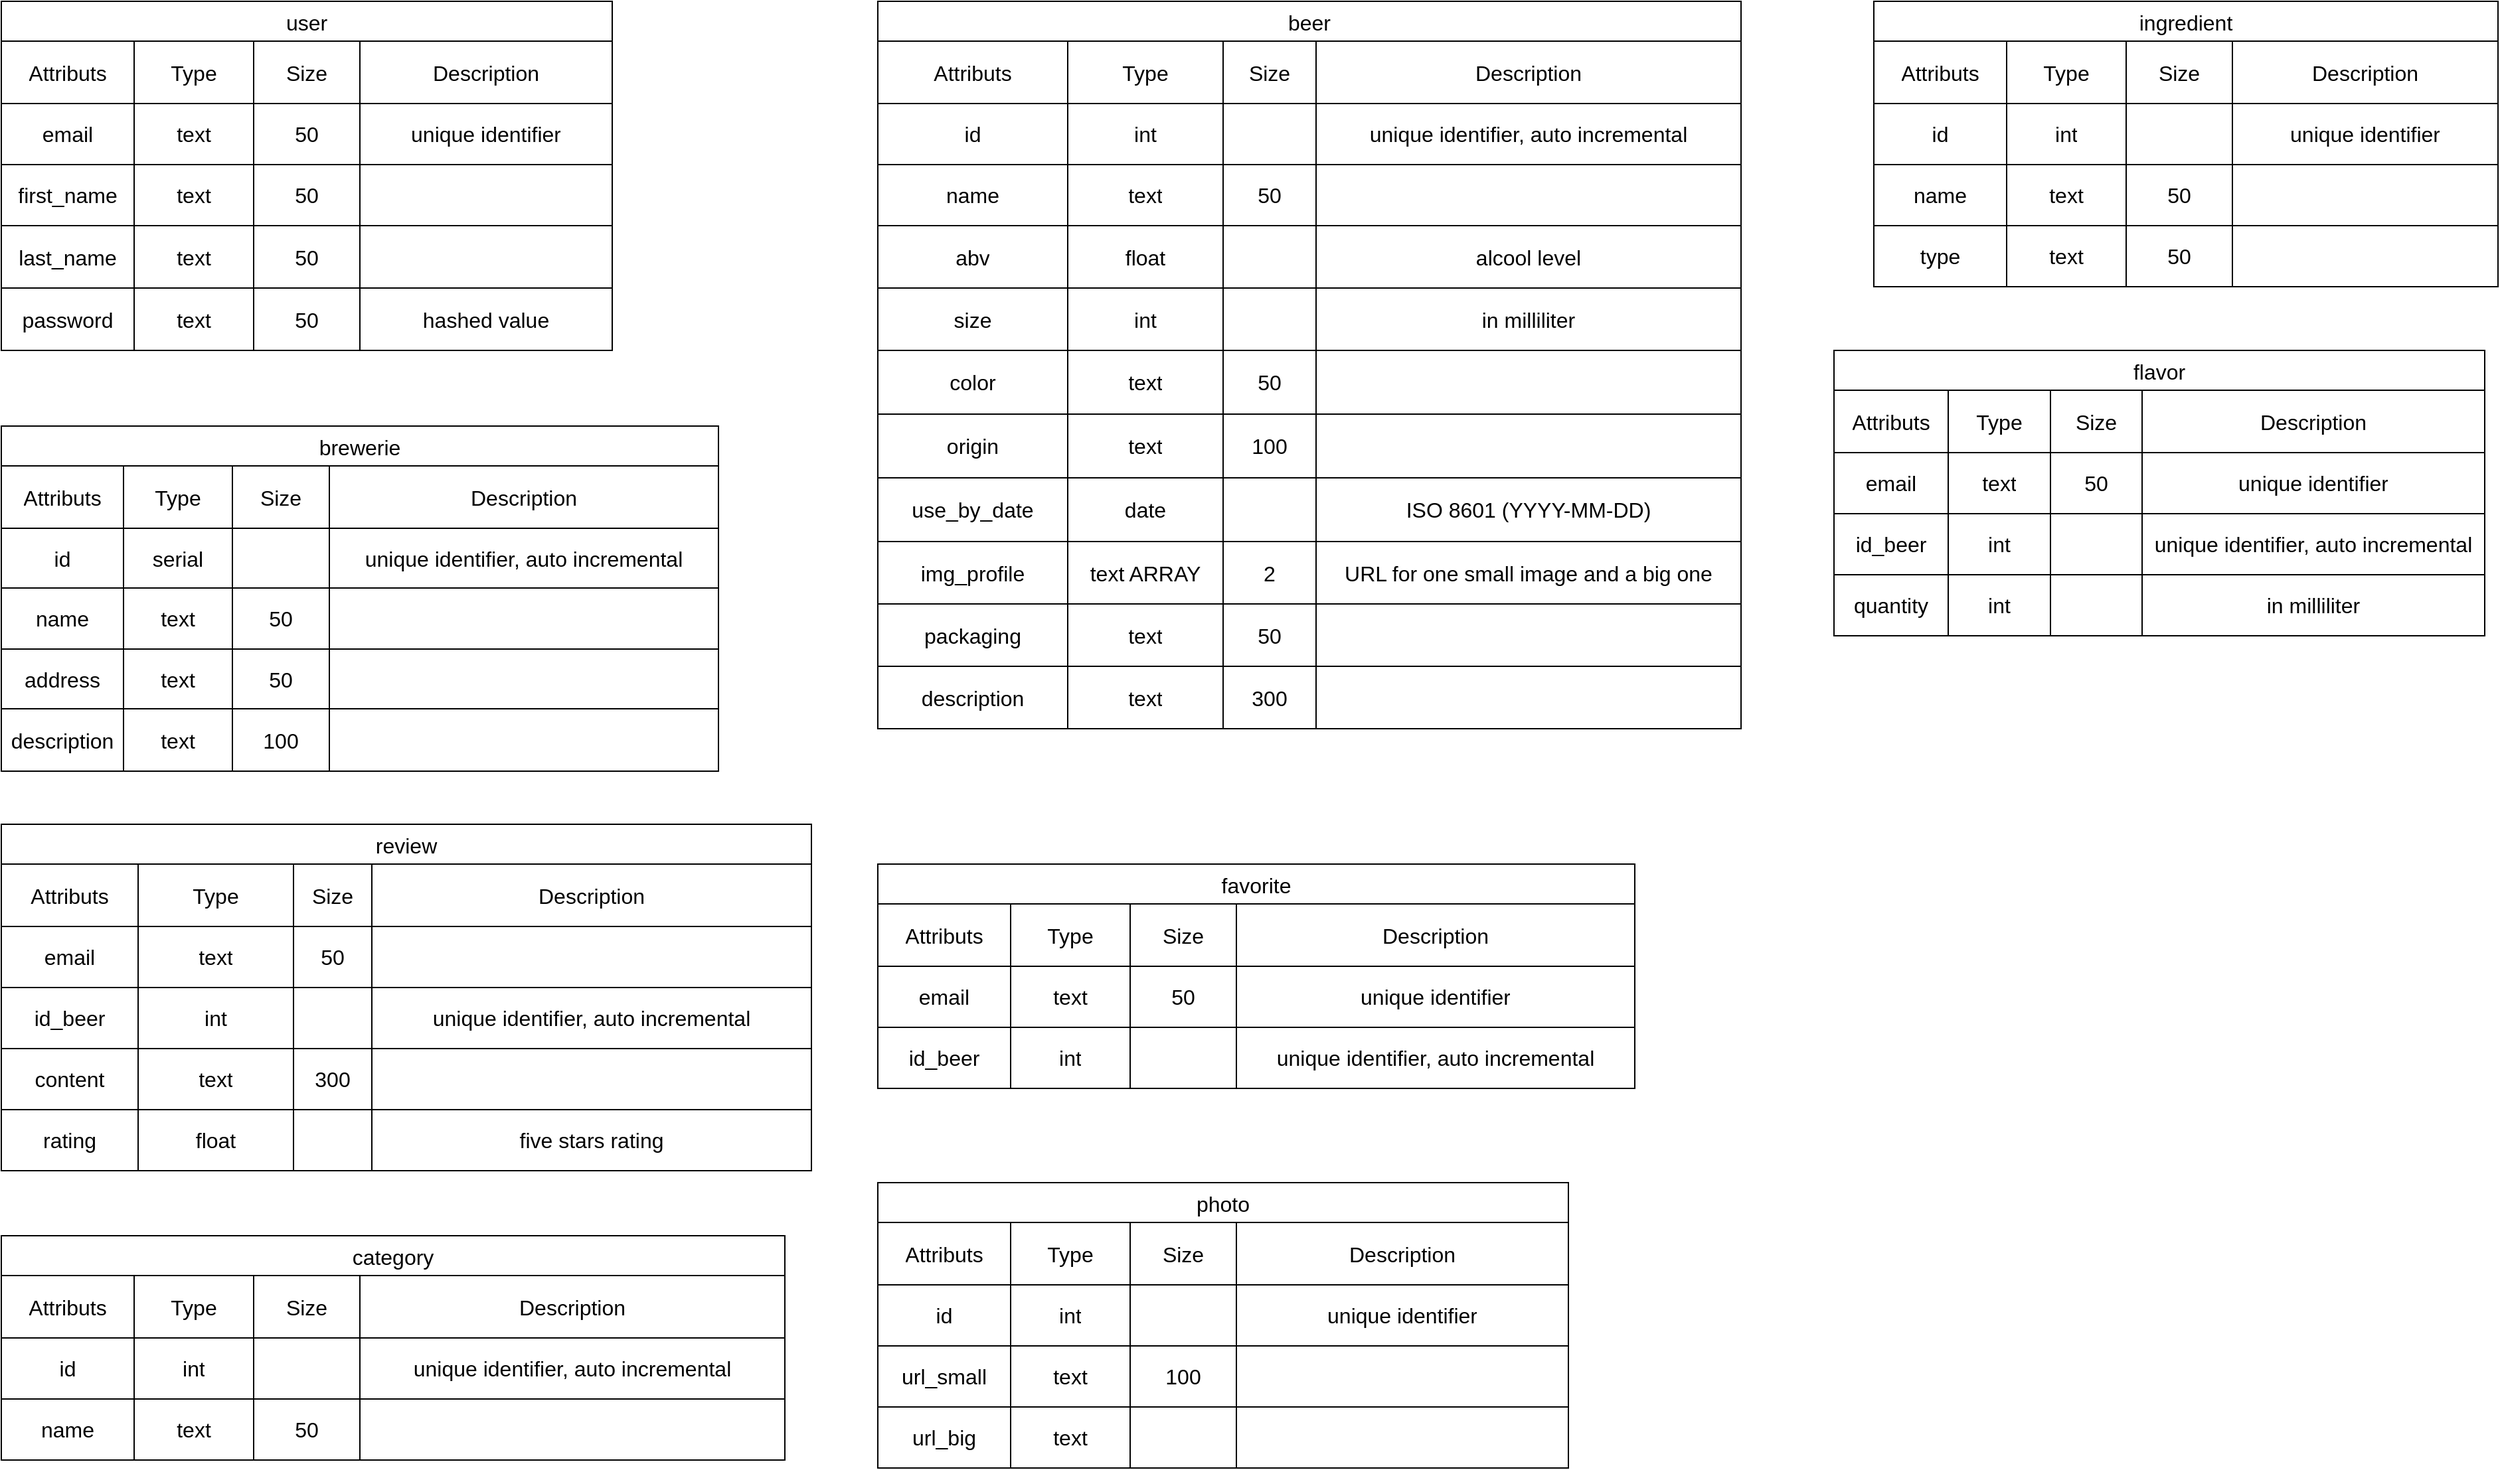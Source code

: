 <mxfile version="24.8.6" pages="3">
  <diagram name="Dictionnaire de données" id="kQy6_aA5gbqYkkdda_04">
    <mxGraphModel dx="1536" dy="973" grid="1" gridSize="10" guides="1" tooltips="1" connect="1" arrows="1" fold="1" page="1" pageScale="1" pageWidth="1920" pageHeight="1200" math="0" shadow="0">
      <root>
        <mxCell id="0" />
        <mxCell id="1" parent="0" />
        <mxCell id="PdmHd6UCfQ86nGSrMpzB-1" value="user" style="shape=table;startSize=30;container=1;collapsible=0;childLayout=tableLayout;strokeColor=default;fontSize=16;" parent="1" vertex="1">
          <mxGeometry x="20" y="30" width="460" height="263" as="geometry" />
        </mxCell>
        <mxCell id="PdmHd6UCfQ86nGSrMpzB-2" value="" style="shape=tableRow;horizontal=0;startSize=0;swimlaneHead=0;swimlaneBody=0;strokeColor=inherit;top=0;left=0;bottom=0;right=0;collapsible=0;dropTarget=0;fillColor=none;points=[[0,0.5],[1,0.5]];portConstraint=eastwest;fontSize=16;" parent="PdmHd6UCfQ86nGSrMpzB-1" vertex="1">
          <mxGeometry y="30" width="460" height="47" as="geometry" />
        </mxCell>
        <mxCell id="PdmHd6UCfQ86nGSrMpzB-3" value="Attributs" style="shape=partialRectangle;html=1;whiteSpace=wrap;connectable=0;strokeColor=inherit;overflow=hidden;fillColor=none;top=0;left=0;bottom=0;right=0;pointerEvents=1;fontSize=16;" parent="PdmHd6UCfQ86nGSrMpzB-2" vertex="1">
          <mxGeometry width="100" height="47" as="geometry">
            <mxRectangle width="100" height="47" as="alternateBounds" />
          </mxGeometry>
        </mxCell>
        <mxCell id="PdmHd6UCfQ86nGSrMpzB-4" value="Type" style="shape=partialRectangle;html=1;whiteSpace=wrap;connectable=0;strokeColor=inherit;overflow=hidden;fillColor=none;top=0;left=0;bottom=0;right=0;pointerEvents=1;fontSize=16;" parent="PdmHd6UCfQ86nGSrMpzB-2" vertex="1">
          <mxGeometry x="100" width="90" height="47" as="geometry">
            <mxRectangle width="90" height="47" as="alternateBounds" />
          </mxGeometry>
        </mxCell>
        <mxCell id="PdmHd6UCfQ86nGSrMpzB-5" value="Size" style="shape=partialRectangle;html=1;whiteSpace=wrap;connectable=0;strokeColor=inherit;overflow=hidden;fillColor=none;top=0;left=0;bottom=0;right=0;pointerEvents=1;fontSize=16;" parent="PdmHd6UCfQ86nGSrMpzB-2" vertex="1">
          <mxGeometry x="190" width="80" height="47" as="geometry">
            <mxRectangle width="80" height="47" as="alternateBounds" />
          </mxGeometry>
        </mxCell>
        <mxCell id="PdmHd6UCfQ86nGSrMpzB-14" value="Description" style="shape=partialRectangle;html=1;whiteSpace=wrap;connectable=0;strokeColor=inherit;overflow=hidden;fillColor=none;top=0;left=0;bottom=0;right=0;pointerEvents=1;fontSize=16;" parent="PdmHd6UCfQ86nGSrMpzB-2" vertex="1">
          <mxGeometry x="270" width="190" height="47" as="geometry">
            <mxRectangle width="190" height="47" as="alternateBounds" />
          </mxGeometry>
        </mxCell>
        <mxCell id="PdmHd6UCfQ86nGSrMpzB-22" style="shape=tableRow;horizontal=0;startSize=0;swimlaneHead=0;swimlaneBody=0;strokeColor=inherit;top=0;left=0;bottom=0;right=0;collapsible=0;dropTarget=0;fillColor=none;points=[[0,0.5],[1,0.5]];portConstraint=eastwest;fontSize=16;" parent="PdmHd6UCfQ86nGSrMpzB-1" vertex="1">
          <mxGeometry y="77" width="460" height="46" as="geometry" />
        </mxCell>
        <mxCell id="PdmHd6UCfQ86nGSrMpzB-23" value="email" style="shape=partialRectangle;html=1;whiteSpace=wrap;connectable=0;strokeColor=inherit;overflow=hidden;fillColor=none;top=0;left=0;bottom=0;right=0;pointerEvents=1;fontSize=16;" parent="PdmHd6UCfQ86nGSrMpzB-22" vertex="1">
          <mxGeometry width="100" height="46" as="geometry">
            <mxRectangle width="100" height="46" as="alternateBounds" />
          </mxGeometry>
        </mxCell>
        <mxCell id="PdmHd6UCfQ86nGSrMpzB-24" value="text" style="shape=partialRectangle;html=1;whiteSpace=wrap;connectable=0;strokeColor=inherit;overflow=hidden;fillColor=none;top=0;left=0;bottom=0;right=0;pointerEvents=1;fontSize=16;" parent="PdmHd6UCfQ86nGSrMpzB-22" vertex="1">
          <mxGeometry x="100" width="90" height="46" as="geometry">
            <mxRectangle width="90" height="46" as="alternateBounds" />
          </mxGeometry>
        </mxCell>
        <mxCell id="PdmHd6UCfQ86nGSrMpzB-25" value="50" style="shape=partialRectangle;html=1;whiteSpace=wrap;connectable=0;strokeColor=inherit;overflow=hidden;fillColor=none;top=0;left=0;bottom=0;right=0;pointerEvents=1;fontSize=16;" parent="PdmHd6UCfQ86nGSrMpzB-22" vertex="1">
          <mxGeometry x="190" width="80" height="46" as="geometry">
            <mxRectangle width="80" height="46" as="alternateBounds" />
          </mxGeometry>
        </mxCell>
        <mxCell id="PdmHd6UCfQ86nGSrMpzB-26" value="unique identifier" style="shape=partialRectangle;html=1;whiteSpace=wrap;connectable=0;strokeColor=inherit;overflow=hidden;fillColor=none;top=0;left=0;bottom=0;right=0;pointerEvents=1;fontSize=16;" parent="PdmHd6UCfQ86nGSrMpzB-22" vertex="1">
          <mxGeometry x="270" width="190" height="46" as="geometry">
            <mxRectangle width="190" height="46" as="alternateBounds" />
          </mxGeometry>
        </mxCell>
        <mxCell id="PdmHd6UCfQ86nGSrMpzB-6" value="" style="shape=tableRow;horizontal=0;startSize=0;swimlaneHead=0;swimlaneBody=0;strokeColor=inherit;top=0;left=0;bottom=0;right=0;collapsible=0;dropTarget=0;fillColor=none;points=[[0,0.5],[1,0.5]];portConstraint=eastwest;fontSize=16;" parent="PdmHd6UCfQ86nGSrMpzB-1" vertex="1">
          <mxGeometry y="123" width="460" height="46" as="geometry" />
        </mxCell>
        <mxCell id="PdmHd6UCfQ86nGSrMpzB-7" value="first_name" style="shape=partialRectangle;html=1;whiteSpace=wrap;connectable=0;strokeColor=inherit;overflow=hidden;fillColor=none;top=0;left=0;bottom=0;right=0;pointerEvents=1;fontSize=16;" parent="PdmHd6UCfQ86nGSrMpzB-6" vertex="1">
          <mxGeometry width="100" height="46" as="geometry">
            <mxRectangle width="100" height="46" as="alternateBounds" />
          </mxGeometry>
        </mxCell>
        <mxCell id="PdmHd6UCfQ86nGSrMpzB-8" value="text" style="shape=partialRectangle;html=1;whiteSpace=wrap;connectable=0;strokeColor=inherit;overflow=hidden;fillColor=none;top=0;left=0;bottom=0;right=0;pointerEvents=1;fontSize=16;" parent="PdmHd6UCfQ86nGSrMpzB-6" vertex="1">
          <mxGeometry x="100" width="90" height="46" as="geometry">
            <mxRectangle width="90" height="46" as="alternateBounds" />
          </mxGeometry>
        </mxCell>
        <mxCell id="PdmHd6UCfQ86nGSrMpzB-9" value="50" style="shape=partialRectangle;html=1;whiteSpace=wrap;connectable=0;strokeColor=inherit;overflow=hidden;fillColor=none;top=0;left=0;bottom=0;right=0;pointerEvents=1;fontSize=16;" parent="PdmHd6UCfQ86nGSrMpzB-6" vertex="1">
          <mxGeometry x="190" width="80" height="46" as="geometry">
            <mxRectangle width="80" height="46" as="alternateBounds" />
          </mxGeometry>
        </mxCell>
        <mxCell id="PdmHd6UCfQ86nGSrMpzB-15" style="shape=partialRectangle;html=1;whiteSpace=wrap;connectable=0;strokeColor=inherit;overflow=hidden;fillColor=none;top=0;left=0;bottom=0;right=0;pointerEvents=1;fontSize=16;" parent="PdmHd6UCfQ86nGSrMpzB-6" vertex="1">
          <mxGeometry x="270" width="190" height="46" as="geometry">
            <mxRectangle width="190" height="46" as="alternateBounds" />
          </mxGeometry>
        </mxCell>
        <mxCell id="PdmHd6UCfQ86nGSrMpzB-10" value="" style="shape=tableRow;horizontal=0;startSize=0;swimlaneHead=0;swimlaneBody=0;strokeColor=inherit;top=0;left=0;bottom=0;right=0;collapsible=0;dropTarget=0;fillColor=none;points=[[0,0.5],[1,0.5]];portConstraint=eastwest;fontSize=16;" parent="PdmHd6UCfQ86nGSrMpzB-1" vertex="1">
          <mxGeometry y="169" width="460" height="47" as="geometry" />
        </mxCell>
        <mxCell id="PdmHd6UCfQ86nGSrMpzB-11" value="last_name" style="shape=partialRectangle;html=1;whiteSpace=wrap;connectable=0;strokeColor=inherit;overflow=hidden;fillColor=none;top=0;left=0;bottom=0;right=0;pointerEvents=1;fontSize=16;" parent="PdmHd6UCfQ86nGSrMpzB-10" vertex="1">
          <mxGeometry width="100" height="47" as="geometry">
            <mxRectangle width="100" height="47" as="alternateBounds" />
          </mxGeometry>
        </mxCell>
        <mxCell id="PdmHd6UCfQ86nGSrMpzB-12" value="text" style="shape=partialRectangle;html=1;whiteSpace=wrap;connectable=0;strokeColor=inherit;overflow=hidden;fillColor=none;top=0;left=0;bottom=0;right=0;pointerEvents=1;fontSize=16;" parent="PdmHd6UCfQ86nGSrMpzB-10" vertex="1">
          <mxGeometry x="100" width="90" height="47" as="geometry">
            <mxRectangle width="90" height="47" as="alternateBounds" />
          </mxGeometry>
        </mxCell>
        <mxCell id="PdmHd6UCfQ86nGSrMpzB-13" value="50" style="shape=partialRectangle;html=1;whiteSpace=wrap;connectable=0;strokeColor=inherit;overflow=hidden;fillColor=none;top=0;left=0;bottom=0;right=0;pointerEvents=1;fontSize=16;" parent="PdmHd6UCfQ86nGSrMpzB-10" vertex="1">
          <mxGeometry x="190" width="80" height="47" as="geometry">
            <mxRectangle width="80" height="47" as="alternateBounds" />
          </mxGeometry>
        </mxCell>
        <mxCell id="PdmHd6UCfQ86nGSrMpzB-16" style="shape=partialRectangle;html=1;whiteSpace=wrap;connectable=0;strokeColor=inherit;overflow=hidden;fillColor=none;top=0;left=0;bottom=0;right=0;pointerEvents=1;fontSize=16;" parent="PdmHd6UCfQ86nGSrMpzB-10" vertex="1">
          <mxGeometry x="270" width="190" height="47" as="geometry">
            <mxRectangle width="190" height="47" as="alternateBounds" />
          </mxGeometry>
        </mxCell>
        <mxCell id="PdmHd6UCfQ86nGSrMpzB-17" style="shape=tableRow;horizontal=0;startSize=0;swimlaneHead=0;swimlaneBody=0;strokeColor=inherit;top=0;left=0;bottom=0;right=0;collapsible=0;dropTarget=0;fillColor=none;points=[[0,0.5],[1,0.5]];portConstraint=eastwest;fontSize=16;" parent="PdmHd6UCfQ86nGSrMpzB-1" vertex="1">
          <mxGeometry y="216" width="460" height="47" as="geometry" />
        </mxCell>
        <mxCell id="PdmHd6UCfQ86nGSrMpzB-18" value="password" style="shape=partialRectangle;html=1;whiteSpace=wrap;connectable=0;strokeColor=inherit;overflow=hidden;fillColor=none;top=0;left=0;bottom=0;right=0;pointerEvents=1;fontSize=16;" parent="PdmHd6UCfQ86nGSrMpzB-17" vertex="1">
          <mxGeometry width="100" height="47" as="geometry">
            <mxRectangle width="100" height="47" as="alternateBounds" />
          </mxGeometry>
        </mxCell>
        <mxCell id="PdmHd6UCfQ86nGSrMpzB-19" value="text" style="shape=partialRectangle;html=1;whiteSpace=wrap;connectable=0;strokeColor=inherit;overflow=hidden;fillColor=none;top=0;left=0;bottom=0;right=0;pointerEvents=1;fontSize=16;" parent="PdmHd6UCfQ86nGSrMpzB-17" vertex="1">
          <mxGeometry x="100" width="90" height="47" as="geometry">
            <mxRectangle width="90" height="47" as="alternateBounds" />
          </mxGeometry>
        </mxCell>
        <mxCell id="PdmHd6UCfQ86nGSrMpzB-20" value="50" style="shape=partialRectangle;html=1;whiteSpace=wrap;connectable=0;strokeColor=inherit;overflow=hidden;fillColor=none;top=0;left=0;bottom=0;right=0;pointerEvents=1;fontSize=16;" parent="PdmHd6UCfQ86nGSrMpzB-17" vertex="1">
          <mxGeometry x="190" width="80" height="47" as="geometry">
            <mxRectangle width="80" height="47" as="alternateBounds" />
          </mxGeometry>
        </mxCell>
        <mxCell id="PdmHd6UCfQ86nGSrMpzB-21" value="hashed value" style="shape=partialRectangle;html=1;whiteSpace=wrap;connectable=0;strokeColor=inherit;overflow=hidden;fillColor=none;top=0;left=0;bottom=0;right=0;pointerEvents=1;fontSize=16;" parent="PdmHd6UCfQ86nGSrMpzB-17" vertex="1">
          <mxGeometry x="270" width="190" height="47" as="geometry">
            <mxRectangle width="190" height="47" as="alternateBounds" />
          </mxGeometry>
        </mxCell>
        <mxCell id="PdmHd6UCfQ86nGSrMpzB-27" value="beer" style="shape=table;startSize=30;container=1;collapsible=0;childLayout=tableLayout;strokeColor=default;fontSize=16;" parent="1" vertex="1">
          <mxGeometry x="680" y="30" width="650" height="548" as="geometry" />
        </mxCell>
        <mxCell id="PdmHd6UCfQ86nGSrMpzB-28" value="" style="shape=tableRow;horizontal=0;startSize=0;swimlaneHead=0;swimlaneBody=0;strokeColor=inherit;top=0;left=0;bottom=0;right=0;collapsible=0;dropTarget=0;fillColor=none;points=[[0,0.5],[1,0.5]];portConstraint=eastwest;fontSize=16;" parent="PdmHd6UCfQ86nGSrMpzB-27" vertex="1">
          <mxGeometry y="30" width="650" height="47" as="geometry" />
        </mxCell>
        <mxCell id="PdmHd6UCfQ86nGSrMpzB-29" value="Attributs" style="shape=partialRectangle;html=1;whiteSpace=wrap;connectable=0;strokeColor=inherit;overflow=hidden;fillColor=none;top=0;left=0;bottom=0;right=0;pointerEvents=1;fontSize=16;" parent="PdmHd6UCfQ86nGSrMpzB-28" vertex="1">
          <mxGeometry width="143" height="47" as="geometry">
            <mxRectangle width="143" height="47" as="alternateBounds" />
          </mxGeometry>
        </mxCell>
        <mxCell id="PdmHd6UCfQ86nGSrMpzB-30" value="Type" style="shape=partialRectangle;html=1;whiteSpace=wrap;connectable=0;strokeColor=inherit;overflow=hidden;fillColor=none;top=0;left=0;bottom=0;right=0;pointerEvents=1;fontSize=16;" parent="PdmHd6UCfQ86nGSrMpzB-28" vertex="1">
          <mxGeometry x="143" width="117" height="47" as="geometry">
            <mxRectangle width="117" height="47" as="alternateBounds" />
          </mxGeometry>
        </mxCell>
        <mxCell id="PdmHd6UCfQ86nGSrMpzB-31" value="Size" style="shape=partialRectangle;html=1;whiteSpace=wrap;connectable=0;strokeColor=inherit;overflow=hidden;fillColor=none;top=0;left=0;bottom=0;right=0;pointerEvents=1;fontSize=16;" parent="PdmHd6UCfQ86nGSrMpzB-28" vertex="1">
          <mxGeometry x="260" width="70" height="47" as="geometry">
            <mxRectangle width="70" height="47" as="alternateBounds" />
          </mxGeometry>
        </mxCell>
        <mxCell id="PdmHd6UCfQ86nGSrMpzB-32" value="Description" style="shape=partialRectangle;html=1;whiteSpace=wrap;connectable=0;strokeColor=inherit;overflow=hidden;fillColor=none;top=0;left=0;bottom=0;right=0;pointerEvents=1;fontSize=16;" parent="PdmHd6UCfQ86nGSrMpzB-28" vertex="1">
          <mxGeometry x="330" width="320" height="47" as="geometry">
            <mxRectangle width="320" height="47" as="alternateBounds" />
          </mxGeometry>
        </mxCell>
        <mxCell id="PdmHd6UCfQ86nGSrMpzB-33" style="shape=tableRow;horizontal=0;startSize=0;swimlaneHead=0;swimlaneBody=0;strokeColor=inherit;top=0;left=0;bottom=0;right=0;collapsible=0;dropTarget=0;fillColor=none;points=[[0,0.5],[1,0.5]];portConstraint=eastwest;fontSize=16;" parent="PdmHd6UCfQ86nGSrMpzB-27" vertex="1">
          <mxGeometry y="77" width="650" height="46" as="geometry" />
        </mxCell>
        <mxCell id="PdmHd6UCfQ86nGSrMpzB-34" value="id" style="shape=partialRectangle;html=1;whiteSpace=wrap;connectable=0;strokeColor=inherit;overflow=hidden;fillColor=none;top=0;left=0;bottom=0;right=0;pointerEvents=1;fontSize=16;" parent="PdmHd6UCfQ86nGSrMpzB-33" vertex="1">
          <mxGeometry width="143" height="46" as="geometry">
            <mxRectangle width="143" height="46" as="alternateBounds" />
          </mxGeometry>
        </mxCell>
        <mxCell id="PdmHd6UCfQ86nGSrMpzB-35" value="int" style="shape=partialRectangle;html=1;whiteSpace=wrap;connectable=0;strokeColor=inherit;overflow=hidden;fillColor=none;top=0;left=0;bottom=0;right=0;pointerEvents=1;fontSize=16;" parent="PdmHd6UCfQ86nGSrMpzB-33" vertex="1">
          <mxGeometry x="143" width="117" height="46" as="geometry">
            <mxRectangle width="117" height="46" as="alternateBounds" />
          </mxGeometry>
        </mxCell>
        <mxCell id="PdmHd6UCfQ86nGSrMpzB-36" value="" style="shape=partialRectangle;html=1;whiteSpace=wrap;connectable=0;strokeColor=inherit;overflow=hidden;fillColor=none;top=0;left=0;bottom=0;right=0;pointerEvents=1;fontSize=16;" parent="PdmHd6UCfQ86nGSrMpzB-33" vertex="1">
          <mxGeometry x="260" width="70" height="46" as="geometry">
            <mxRectangle width="70" height="46" as="alternateBounds" />
          </mxGeometry>
        </mxCell>
        <mxCell id="PdmHd6UCfQ86nGSrMpzB-37" value="unique identifier, auto incremental" style="shape=partialRectangle;html=1;whiteSpace=wrap;connectable=0;strokeColor=inherit;overflow=hidden;fillColor=none;top=0;left=0;bottom=0;right=0;pointerEvents=1;fontSize=16;" parent="PdmHd6UCfQ86nGSrMpzB-33" vertex="1">
          <mxGeometry x="330" width="320" height="46" as="geometry">
            <mxRectangle width="320" height="46" as="alternateBounds" />
          </mxGeometry>
        </mxCell>
        <mxCell id="PdmHd6UCfQ86nGSrMpzB-38" value="" style="shape=tableRow;horizontal=0;startSize=0;swimlaneHead=0;swimlaneBody=0;strokeColor=inherit;top=0;left=0;bottom=0;right=0;collapsible=0;dropTarget=0;fillColor=none;points=[[0,0.5],[1,0.5]];portConstraint=eastwest;fontSize=16;" parent="PdmHd6UCfQ86nGSrMpzB-27" vertex="1">
          <mxGeometry y="123" width="650" height="46" as="geometry" />
        </mxCell>
        <mxCell id="PdmHd6UCfQ86nGSrMpzB-39" value="name" style="shape=partialRectangle;html=1;whiteSpace=wrap;connectable=0;strokeColor=inherit;overflow=hidden;fillColor=none;top=0;left=0;bottom=0;right=0;pointerEvents=1;fontSize=16;" parent="PdmHd6UCfQ86nGSrMpzB-38" vertex="1">
          <mxGeometry width="143" height="46" as="geometry">
            <mxRectangle width="143" height="46" as="alternateBounds" />
          </mxGeometry>
        </mxCell>
        <mxCell id="PdmHd6UCfQ86nGSrMpzB-40" value="text" style="shape=partialRectangle;html=1;whiteSpace=wrap;connectable=0;strokeColor=inherit;overflow=hidden;fillColor=none;top=0;left=0;bottom=0;right=0;pointerEvents=1;fontSize=16;" parent="PdmHd6UCfQ86nGSrMpzB-38" vertex="1">
          <mxGeometry x="143" width="117" height="46" as="geometry">
            <mxRectangle width="117" height="46" as="alternateBounds" />
          </mxGeometry>
        </mxCell>
        <mxCell id="PdmHd6UCfQ86nGSrMpzB-41" value="50" style="shape=partialRectangle;html=1;whiteSpace=wrap;connectable=0;strokeColor=inherit;overflow=hidden;fillColor=none;top=0;left=0;bottom=0;right=0;pointerEvents=1;fontSize=16;" parent="PdmHd6UCfQ86nGSrMpzB-38" vertex="1">
          <mxGeometry x="260" width="70" height="46" as="geometry">
            <mxRectangle width="70" height="46" as="alternateBounds" />
          </mxGeometry>
        </mxCell>
        <mxCell id="PdmHd6UCfQ86nGSrMpzB-42" style="shape=partialRectangle;html=1;whiteSpace=wrap;connectable=0;strokeColor=inherit;overflow=hidden;fillColor=none;top=0;left=0;bottom=0;right=0;pointerEvents=1;fontSize=16;" parent="PdmHd6UCfQ86nGSrMpzB-38" vertex="1">
          <mxGeometry x="330" width="320" height="46" as="geometry">
            <mxRectangle width="320" height="46" as="alternateBounds" />
          </mxGeometry>
        </mxCell>
        <mxCell id="PdmHd6UCfQ86nGSrMpzB-43" value="" style="shape=tableRow;horizontal=0;startSize=0;swimlaneHead=0;swimlaneBody=0;strokeColor=inherit;top=0;left=0;bottom=0;right=0;collapsible=0;dropTarget=0;fillColor=none;points=[[0,0.5],[1,0.5]];portConstraint=eastwest;fontSize=16;" parent="PdmHd6UCfQ86nGSrMpzB-27" vertex="1">
          <mxGeometry y="169" width="650" height="47" as="geometry" />
        </mxCell>
        <mxCell id="PdmHd6UCfQ86nGSrMpzB-44" value="abv" style="shape=partialRectangle;html=1;whiteSpace=wrap;connectable=0;strokeColor=inherit;overflow=hidden;fillColor=none;top=0;left=0;bottom=0;right=0;pointerEvents=1;fontSize=16;" parent="PdmHd6UCfQ86nGSrMpzB-43" vertex="1">
          <mxGeometry width="143" height="47" as="geometry">
            <mxRectangle width="143" height="47" as="alternateBounds" />
          </mxGeometry>
        </mxCell>
        <mxCell id="PdmHd6UCfQ86nGSrMpzB-45" value="float" style="shape=partialRectangle;html=1;whiteSpace=wrap;connectable=0;strokeColor=inherit;overflow=hidden;fillColor=none;top=0;left=0;bottom=0;right=0;pointerEvents=1;fontSize=16;" parent="PdmHd6UCfQ86nGSrMpzB-43" vertex="1">
          <mxGeometry x="143" width="117" height="47" as="geometry">
            <mxRectangle width="117" height="47" as="alternateBounds" />
          </mxGeometry>
        </mxCell>
        <mxCell id="PdmHd6UCfQ86nGSrMpzB-46" value="" style="shape=partialRectangle;html=1;whiteSpace=wrap;connectable=0;strokeColor=inherit;overflow=hidden;fillColor=none;top=0;left=0;bottom=0;right=0;pointerEvents=1;fontSize=16;" parent="PdmHd6UCfQ86nGSrMpzB-43" vertex="1">
          <mxGeometry x="260" width="70" height="47" as="geometry">
            <mxRectangle width="70" height="47" as="alternateBounds" />
          </mxGeometry>
        </mxCell>
        <mxCell id="PdmHd6UCfQ86nGSrMpzB-47" value="alcool level" style="shape=partialRectangle;html=1;whiteSpace=wrap;connectable=0;strokeColor=inherit;overflow=hidden;fillColor=none;top=0;left=0;bottom=0;right=0;pointerEvents=1;fontSize=16;" parent="PdmHd6UCfQ86nGSrMpzB-43" vertex="1">
          <mxGeometry x="330" width="320" height="47" as="geometry">
            <mxRectangle width="320" height="47" as="alternateBounds" />
          </mxGeometry>
        </mxCell>
        <mxCell id="PdmHd6UCfQ86nGSrMpzB-48" style="shape=tableRow;horizontal=0;startSize=0;swimlaneHead=0;swimlaneBody=0;strokeColor=inherit;top=0;left=0;bottom=0;right=0;collapsible=0;dropTarget=0;fillColor=none;points=[[0,0.5],[1,0.5]];portConstraint=eastwest;fontSize=16;" parent="PdmHd6UCfQ86nGSrMpzB-27" vertex="1">
          <mxGeometry y="216" width="650" height="47" as="geometry" />
        </mxCell>
        <mxCell id="PdmHd6UCfQ86nGSrMpzB-49" value="size" style="shape=partialRectangle;html=1;whiteSpace=wrap;connectable=0;strokeColor=inherit;overflow=hidden;fillColor=none;top=0;left=0;bottom=0;right=0;pointerEvents=1;fontSize=16;" parent="PdmHd6UCfQ86nGSrMpzB-48" vertex="1">
          <mxGeometry width="143" height="47" as="geometry">
            <mxRectangle width="143" height="47" as="alternateBounds" />
          </mxGeometry>
        </mxCell>
        <mxCell id="PdmHd6UCfQ86nGSrMpzB-50" value="int" style="shape=partialRectangle;html=1;whiteSpace=wrap;connectable=0;strokeColor=inherit;overflow=hidden;fillColor=none;top=0;left=0;bottom=0;right=0;pointerEvents=1;fontSize=16;" parent="PdmHd6UCfQ86nGSrMpzB-48" vertex="1">
          <mxGeometry x="143" width="117" height="47" as="geometry">
            <mxRectangle width="117" height="47" as="alternateBounds" />
          </mxGeometry>
        </mxCell>
        <mxCell id="PdmHd6UCfQ86nGSrMpzB-51" value="" style="shape=partialRectangle;html=1;whiteSpace=wrap;connectable=0;strokeColor=inherit;overflow=hidden;fillColor=none;top=0;left=0;bottom=0;right=0;pointerEvents=1;fontSize=16;" parent="PdmHd6UCfQ86nGSrMpzB-48" vertex="1">
          <mxGeometry x="260" width="70" height="47" as="geometry">
            <mxRectangle width="70" height="47" as="alternateBounds" />
          </mxGeometry>
        </mxCell>
        <mxCell id="PdmHd6UCfQ86nGSrMpzB-52" value="in milliliter" style="shape=partialRectangle;html=1;whiteSpace=wrap;connectable=0;strokeColor=inherit;overflow=hidden;fillColor=none;top=0;left=0;bottom=0;right=0;pointerEvents=1;fontSize=16;" parent="PdmHd6UCfQ86nGSrMpzB-48" vertex="1">
          <mxGeometry x="330" width="320" height="47" as="geometry">
            <mxRectangle width="320" height="47" as="alternateBounds" />
          </mxGeometry>
        </mxCell>
        <mxCell id="PdmHd6UCfQ86nGSrMpzB-53" style="shape=tableRow;horizontal=0;startSize=0;swimlaneHead=0;swimlaneBody=0;strokeColor=inherit;top=0;left=0;bottom=0;right=0;collapsible=0;dropTarget=0;fillColor=none;points=[[0,0.5],[1,0.5]];portConstraint=eastwest;fontSize=16;" parent="PdmHd6UCfQ86nGSrMpzB-27" vertex="1">
          <mxGeometry y="263" width="650" height="48" as="geometry" />
        </mxCell>
        <mxCell id="PdmHd6UCfQ86nGSrMpzB-54" value="color" style="shape=partialRectangle;html=1;whiteSpace=wrap;connectable=0;strokeColor=inherit;overflow=hidden;fillColor=none;top=0;left=0;bottom=0;right=0;pointerEvents=1;fontSize=16;" parent="PdmHd6UCfQ86nGSrMpzB-53" vertex="1">
          <mxGeometry width="143" height="48" as="geometry">
            <mxRectangle width="143" height="48" as="alternateBounds" />
          </mxGeometry>
        </mxCell>
        <mxCell id="PdmHd6UCfQ86nGSrMpzB-55" value="text" style="shape=partialRectangle;html=1;whiteSpace=wrap;connectable=0;strokeColor=inherit;overflow=hidden;fillColor=none;top=0;left=0;bottom=0;right=0;pointerEvents=1;fontSize=16;" parent="PdmHd6UCfQ86nGSrMpzB-53" vertex="1">
          <mxGeometry x="143" width="117" height="48" as="geometry">
            <mxRectangle width="117" height="48" as="alternateBounds" />
          </mxGeometry>
        </mxCell>
        <mxCell id="PdmHd6UCfQ86nGSrMpzB-56" value="50" style="shape=partialRectangle;html=1;whiteSpace=wrap;connectable=0;strokeColor=inherit;overflow=hidden;fillColor=none;top=0;left=0;bottom=0;right=0;pointerEvents=1;fontSize=16;" parent="PdmHd6UCfQ86nGSrMpzB-53" vertex="1">
          <mxGeometry x="260" width="70" height="48" as="geometry">
            <mxRectangle width="70" height="48" as="alternateBounds" />
          </mxGeometry>
        </mxCell>
        <mxCell id="PdmHd6UCfQ86nGSrMpzB-57" style="shape=partialRectangle;html=1;whiteSpace=wrap;connectable=0;strokeColor=inherit;overflow=hidden;fillColor=none;top=0;left=0;bottom=0;right=0;pointerEvents=1;fontSize=16;" parent="PdmHd6UCfQ86nGSrMpzB-53" vertex="1">
          <mxGeometry x="330" width="320" height="48" as="geometry">
            <mxRectangle width="320" height="48" as="alternateBounds" />
          </mxGeometry>
        </mxCell>
        <mxCell id="PdmHd6UCfQ86nGSrMpzB-115" style="shape=tableRow;horizontal=0;startSize=0;swimlaneHead=0;swimlaneBody=0;strokeColor=inherit;top=0;left=0;bottom=0;right=0;collapsible=0;dropTarget=0;fillColor=none;points=[[0,0.5],[1,0.5]];portConstraint=eastwest;fontSize=16;" parent="PdmHd6UCfQ86nGSrMpzB-27" vertex="1">
          <mxGeometry y="311" width="650" height="48" as="geometry" />
        </mxCell>
        <mxCell id="PdmHd6UCfQ86nGSrMpzB-116" value="origin" style="shape=partialRectangle;html=1;whiteSpace=wrap;connectable=0;strokeColor=inherit;overflow=hidden;fillColor=none;top=0;left=0;bottom=0;right=0;pointerEvents=1;fontSize=16;" parent="PdmHd6UCfQ86nGSrMpzB-115" vertex="1">
          <mxGeometry width="143" height="48" as="geometry">
            <mxRectangle width="143" height="48" as="alternateBounds" />
          </mxGeometry>
        </mxCell>
        <mxCell id="PdmHd6UCfQ86nGSrMpzB-117" value="text" style="shape=partialRectangle;html=1;whiteSpace=wrap;connectable=0;strokeColor=inherit;overflow=hidden;fillColor=none;top=0;left=0;bottom=0;right=0;pointerEvents=1;fontSize=16;" parent="PdmHd6UCfQ86nGSrMpzB-115" vertex="1">
          <mxGeometry x="143" width="117" height="48" as="geometry">
            <mxRectangle width="117" height="48" as="alternateBounds" />
          </mxGeometry>
        </mxCell>
        <mxCell id="PdmHd6UCfQ86nGSrMpzB-118" value="100" style="shape=partialRectangle;html=1;whiteSpace=wrap;connectable=0;strokeColor=inherit;overflow=hidden;fillColor=none;top=0;left=0;bottom=0;right=0;pointerEvents=1;fontSize=16;" parent="PdmHd6UCfQ86nGSrMpzB-115" vertex="1">
          <mxGeometry x="260" width="70" height="48" as="geometry">
            <mxRectangle width="70" height="48" as="alternateBounds" />
          </mxGeometry>
        </mxCell>
        <mxCell id="PdmHd6UCfQ86nGSrMpzB-119" style="shape=partialRectangle;html=1;whiteSpace=wrap;connectable=0;strokeColor=inherit;overflow=hidden;fillColor=none;top=0;left=0;bottom=0;right=0;pointerEvents=1;fontSize=16;" parent="PdmHd6UCfQ86nGSrMpzB-115" vertex="1">
          <mxGeometry x="330" width="320" height="48" as="geometry">
            <mxRectangle width="320" height="48" as="alternateBounds" />
          </mxGeometry>
        </mxCell>
        <mxCell id="PdmHd6UCfQ86nGSrMpzB-151" style="shape=tableRow;horizontal=0;startSize=0;swimlaneHead=0;swimlaneBody=0;strokeColor=inherit;top=0;left=0;bottom=0;right=0;collapsible=0;dropTarget=0;fillColor=none;points=[[0,0.5],[1,0.5]];portConstraint=eastwest;fontSize=16;" parent="PdmHd6UCfQ86nGSrMpzB-27" vertex="1">
          <mxGeometry y="359" width="650" height="48" as="geometry" />
        </mxCell>
        <mxCell id="PdmHd6UCfQ86nGSrMpzB-152" value="use_by_date" style="shape=partialRectangle;html=1;whiteSpace=wrap;connectable=0;strokeColor=inherit;overflow=hidden;fillColor=none;top=0;left=0;bottom=0;right=0;pointerEvents=1;fontSize=16;" parent="PdmHd6UCfQ86nGSrMpzB-151" vertex="1">
          <mxGeometry width="143" height="48" as="geometry">
            <mxRectangle width="143" height="48" as="alternateBounds" />
          </mxGeometry>
        </mxCell>
        <mxCell id="PdmHd6UCfQ86nGSrMpzB-153" value="date" style="shape=partialRectangle;html=1;whiteSpace=wrap;connectable=0;strokeColor=inherit;overflow=hidden;fillColor=none;top=0;left=0;bottom=0;right=0;pointerEvents=1;fontSize=16;" parent="PdmHd6UCfQ86nGSrMpzB-151" vertex="1">
          <mxGeometry x="143" width="117" height="48" as="geometry">
            <mxRectangle width="117" height="48" as="alternateBounds" />
          </mxGeometry>
        </mxCell>
        <mxCell id="PdmHd6UCfQ86nGSrMpzB-154" style="shape=partialRectangle;html=1;whiteSpace=wrap;connectable=0;strokeColor=inherit;overflow=hidden;fillColor=none;top=0;left=0;bottom=0;right=0;pointerEvents=1;fontSize=16;" parent="PdmHd6UCfQ86nGSrMpzB-151" vertex="1">
          <mxGeometry x="260" width="70" height="48" as="geometry">
            <mxRectangle width="70" height="48" as="alternateBounds" />
          </mxGeometry>
        </mxCell>
        <mxCell id="PdmHd6UCfQ86nGSrMpzB-155" value="ISO 8601 (YYYY-MM-DD)" style="shape=partialRectangle;html=1;whiteSpace=wrap;connectable=0;strokeColor=inherit;overflow=hidden;fillColor=none;top=0;left=0;bottom=0;right=0;pointerEvents=1;fontSize=16;" parent="PdmHd6UCfQ86nGSrMpzB-151" vertex="1">
          <mxGeometry x="330" width="320" height="48" as="geometry">
            <mxRectangle width="320" height="48" as="alternateBounds" />
          </mxGeometry>
        </mxCell>
        <mxCell id="PdmHd6UCfQ86nGSrMpzB-68" style="shape=tableRow;horizontal=0;startSize=0;swimlaneHead=0;swimlaneBody=0;strokeColor=inherit;top=0;left=0;bottom=0;right=0;collapsible=0;dropTarget=0;fillColor=none;points=[[0,0.5],[1,0.5]];portConstraint=eastwest;fontSize=16;" parent="PdmHd6UCfQ86nGSrMpzB-27" vertex="1">
          <mxGeometry y="407" width="650" height="47" as="geometry" />
        </mxCell>
        <mxCell id="PdmHd6UCfQ86nGSrMpzB-69" value="img_profile" style="shape=partialRectangle;html=1;whiteSpace=wrap;connectable=0;strokeColor=inherit;overflow=hidden;fillColor=none;top=0;left=0;bottom=0;right=0;pointerEvents=1;fontSize=16;" parent="PdmHd6UCfQ86nGSrMpzB-68" vertex="1">
          <mxGeometry width="143" height="47" as="geometry">
            <mxRectangle width="143" height="47" as="alternateBounds" />
          </mxGeometry>
        </mxCell>
        <mxCell id="PdmHd6UCfQ86nGSrMpzB-70" value="text ARRAY" style="shape=partialRectangle;html=1;whiteSpace=wrap;connectable=0;strokeColor=inherit;overflow=hidden;fillColor=none;top=0;left=0;bottom=0;right=0;pointerEvents=1;fontSize=16;" parent="PdmHd6UCfQ86nGSrMpzB-68" vertex="1">
          <mxGeometry x="143" width="117" height="47" as="geometry">
            <mxRectangle width="117" height="47" as="alternateBounds" />
          </mxGeometry>
        </mxCell>
        <mxCell id="PdmHd6UCfQ86nGSrMpzB-71" value="2" style="shape=partialRectangle;html=1;whiteSpace=wrap;connectable=0;strokeColor=inherit;overflow=hidden;fillColor=none;top=0;left=0;bottom=0;right=0;pointerEvents=1;fontSize=16;" parent="PdmHd6UCfQ86nGSrMpzB-68" vertex="1">
          <mxGeometry x="260" width="70" height="47" as="geometry">
            <mxRectangle width="70" height="47" as="alternateBounds" />
          </mxGeometry>
        </mxCell>
        <mxCell id="PdmHd6UCfQ86nGSrMpzB-72" value="URL for one small image and a big one" style="shape=partialRectangle;html=1;whiteSpace=wrap;connectable=0;strokeColor=inherit;overflow=hidden;fillColor=none;top=0;left=0;bottom=0;right=0;pointerEvents=1;fontSize=16;" parent="PdmHd6UCfQ86nGSrMpzB-68" vertex="1">
          <mxGeometry x="330" width="320" height="47" as="geometry">
            <mxRectangle width="320" height="47" as="alternateBounds" />
          </mxGeometry>
        </mxCell>
        <mxCell id="PdmHd6UCfQ86nGSrMpzB-58" style="shape=tableRow;horizontal=0;startSize=0;swimlaneHead=0;swimlaneBody=0;strokeColor=inherit;top=0;left=0;bottom=0;right=0;collapsible=0;dropTarget=0;fillColor=none;points=[[0,0.5],[1,0.5]];portConstraint=eastwest;fontSize=16;" parent="PdmHd6UCfQ86nGSrMpzB-27" vertex="1">
          <mxGeometry y="454" width="650" height="47" as="geometry" />
        </mxCell>
        <mxCell id="PdmHd6UCfQ86nGSrMpzB-59" value="packaging" style="shape=partialRectangle;html=1;whiteSpace=wrap;connectable=0;strokeColor=inherit;overflow=hidden;fillColor=none;top=0;left=0;bottom=0;right=0;pointerEvents=1;fontSize=16;" parent="PdmHd6UCfQ86nGSrMpzB-58" vertex="1">
          <mxGeometry width="143" height="47" as="geometry">
            <mxRectangle width="143" height="47" as="alternateBounds" />
          </mxGeometry>
        </mxCell>
        <mxCell id="PdmHd6UCfQ86nGSrMpzB-60" value="text" style="shape=partialRectangle;html=1;whiteSpace=wrap;connectable=0;strokeColor=inherit;overflow=hidden;fillColor=none;top=0;left=0;bottom=0;right=0;pointerEvents=1;fontSize=16;" parent="PdmHd6UCfQ86nGSrMpzB-58" vertex="1">
          <mxGeometry x="143" width="117" height="47" as="geometry">
            <mxRectangle width="117" height="47" as="alternateBounds" />
          </mxGeometry>
        </mxCell>
        <mxCell id="PdmHd6UCfQ86nGSrMpzB-61" value="50" style="shape=partialRectangle;html=1;whiteSpace=wrap;connectable=0;strokeColor=inherit;overflow=hidden;fillColor=none;top=0;left=0;bottom=0;right=0;pointerEvents=1;fontSize=16;" parent="PdmHd6UCfQ86nGSrMpzB-58" vertex="1">
          <mxGeometry x="260" width="70" height="47" as="geometry">
            <mxRectangle width="70" height="47" as="alternateBounds" />
          </mxGeometry>
        </mxCell>
        <mxCell id="PdmHd6UCfQ86nGSrMpzB-62" style="shape=partialRectangle;html=1;whiteSpace=wrap;connectable=0;strokeColor=inherit;overflow=hidden;fillColor=none;top=0;left=0;bottom=0;right=0;pointerEvents=1;fontSize=16;" parent="PdmHd6UCfQ86nGSrMpzB-58" vertex="1">
          <mxGeometry x="330" width="320" height="47" as="geometry">
            <mxRectangle width="320" height="47" as="alternateBounds" />
          </mxGeometry>
        </mxCell>
        <mxCell id="PdmHd6UCfQ86nGSrMpzB-63" style="shape=tableRow;horizontal=0;startSize=0;swimlaneHead=0;swimlaneBody=0;strokeColor=inherit;top=0;left=0;bottom=0;right=0;collapsible=0;dropTarget=0;fillColor=none;points=[[0,0.5],[1,0.5]];portConstraint=eastwest;fontSize=16;" parent="PdmHd6UCfQ86nGSrMpzB-27" vertex="1">
          <mxGeometry y="501" width="650" height="47" as="geometry" />
        </mxCell>
        <mxCell id="PdmHd6UCfQ86nGSrMpzB-64" value="description" style="shape=partialRectangle;html=1;whiteSpace=wrap;connectable=0;strokeColor=inherit;overflow=hidden;fillColor=none;top=0;left=0;bottom=0;right=0;pointerEvents=1;fontSize=16;" parent="PdmHd6UCfQ86nGSrMpzB-63" vertex="1">
          <mxGeometry width="143" height="47" as="geometry">
            <mxRectangle width="143" height="47" as="alternateBounds" />
          </mxGeometry>
        </mxCell>
        <mxCell id="PdmHd6UCfQ86nGSrMpzB-65" value="text" style="shape=partialRectangle;html=1;whiteSpace=wrap;connectable=0;strokeColor=inherit;overflow=hidden;fillColor=none;top=0;left=0;bottom=0;right=0;pointerEvents=1;fontSize=16;" parent="PdmHd6UCfQ86nGSrMpzB-63" vertex="1">
          <mxGeometry x="143" width="117" height="47" as="geometry">
            <mxRectangle width="117" height="47" as="alternateBounds" />
          </mxGeometry>
        </mxCell>
        <mxCell id="PdmHd6UCfQ86nGSrMpzB-66" value="300" style="shape=partialRectangle;html=1;whiteSpace=wrap;connectable=0;strokeColor=inherit;overflow=hidden;fillColor=none;top=0;left=0;bottom=0;right=0;pointerEvents=1;fontSize=16;" parent="PdmHd6UCfQ86nGSrMpzB-63" vertex="1">
          <mxGeometry x="260" width="70" height="47" as="geometry">
            <mxRectangle width="70" height="47" as="alternateBounds" />
          </mxGeometry>
        </mxCell>
        <mxCell id="PdmHd6UCfQ86nGSrMpzB-67" style="shape=partialRectangle;html=1;whiteSpace=wrap;connectable=0;strokeColor=inherit;overflow=hidden;fillColor=none;top=0;left=0;bottom=0;right=0;pointerEvents=1;fontSize=16;" parent="PdmHd6UCfQ86nGSrMpzB-63" vertex="1">
          <mxGeometry x="330" width="320" height="47" as="geometry">
            <mxRectangle width="320" height="47" as="alternateBounds" />
          </mxGeometry>
        </mxCell>
        <mxCell id="PdmHd6UCfQ86nGSrMpzB-89" value="category" style="shape=table;startSize=30;container=1;collapsible=0;childLayout=tableLayout;strokeColor=default;fontSize=16;" parent="1" vertex="1">
          <mxGeometry x="20" y="960" width="590" height="169" as="geometry" />
        </mxCell>
        <mxCell id="PdmHd6UCfQ86nGSrMpzB-90" value="" style="shape=tableRow;horizontal=0;startSize=0;swimlaneHead=0;swimlaneBody=0;strokeColor=inherit;top=0;left=0;bottom=0;right=0;collapsible=0;dropTarget=0;fillColor=none;points=[[0,0.5],[1,0.5]];portConstraint=eastwest;fontSize=16;" parent="PdmHd6UCfQ86nGSrMpzB-89" vertex="1">
          <mxGeometry y="30" width="590" height="47" as="geometry" />
        </mxCell>
        <mxCell id="PdmHd6UCfQ86nGSrMpzB-91" value="Attributs" style="shape=partialRectangle;html=1;whiteSpace=wrap;connectable=0;strokeColor=inherit;overflow=hidden;fillColor=none;top=0;left=0;bottom=0;right=0;pointerEvents=1;fontSize=16;" parent="PdmHd6UCfQ86nGSrMpzB-90" vertex="1">
          <mxGeometry width="100" height="47" as="geometry">
            <mxRectangle width="100" height="47" as="alternateBounds" />
          </mxGeometry>
        </mxCell>
        <mxCell id="PdmHd6UCfQ86nGSrMpzB-92" value="Type" style="shape=partialRectangle;html=1;whiteSpace=wrap;connectable=0;strokeColor=inherit;overflow=hidden;fillColor=none;top=0;left=0;bottom=0;right=0;pointerEvents=1;fontSize=16;" parent="PdmHd6UCfQ86nGSrMpzB-90" vertex="1">
          <mxGeometry x="100" width="90" height="47" as="geometry">
            <mxRectangle width="90" height="47" as="alternateBounds" />
          </mxGeometry>
        </mxCell>
        <mxCell id="PdmHd6UCfQ86nGSrMpzB-93" value="Size" style="shape=partialRectangle;html=1;whiteSpace=wrap;connectable=0;strokeColor=inherit;overflow=hidden;fillColor=none;top=0;left=0;bottom=0;right=0;pointerEvents=1;fontSize=16;" parent="PdmHd6UCfQ86nGSrMpzB-90" vertex="1">
          <mxGeometry x="190" width="80" height="47" as="geometry">
            <mxRectangle width="80" height="47" as="alternateBounds" />
          </mxGeometry>
        </mxCell>
        <mxCell id="PdmHd6UCfQ86nGSrMpzB-94" value="Description" style="shape=partialRectangle;html=1;whiteSpace=wrap;connectable=0;strokeColor=inherit;overflow=hidden;fillColor=none;top=0;left=0;bottom=0;right=0;pointerEvents=1;fontSize=16;" parent="PdmHd6UCfQ86nGSrMpzB-90" vertex="1">
          <mxGeometry x="270" width="320" height="47" as="geometry">
            <mxRectangle width="320" height="47" as="alternateBounds" />
          </mxGeometry>
        </mxCell>
        <mxCell id="PdmHd6UCfQ86nGSrMpzB-95" style="shape=tableRow;horizontal=0;startSize=0;swimlaneHead=0;swimlaneBody=0;strokeColor=inherit;top=0;left=0;bottom=0;right=0;collapsible=0;dropTarget=0;fillColor=none;points=[[0,0.5],[1,0.5]];portConstraint=eastwest;fontSize=16;" parent="PdmHd6UCfQ86nGSrMpzB-89" vertex="1">
          <mxGeometry y="77" width="590" height="46" as="geometry" />
        </mxCell>
        <mxCell id="PdmHd6UCfQ86nGSrMpzB-96" value="id" style="shape=partialRectangle;html=1;whiteSpace=wrap;connectable=0;strokeColor=inherit;overflow=hidden;fillColor=none;top=0;left=0;bottom=0;right=0;pointerEvents=1;fontSize=16;" parent="PdmHd6UCfQ86nGSrMpzB-95" vertex="1">
          <mxGeometry width="100" height="46" as="geometry">
            <mxRectangle width="100" height="46" as="alternateBounds" />
          </mxGeometry>
        </mxCell>
        <mxCell id="PdmHd6UCfQ86nGSrMpzB-97" value="int" style="shape=partialRectangle;html=1;whiteSpace=wrap;connectable=0;strokeColor=inherit;overflow=hidden;fillColor=none;top=0;left=0;bottom=0;right=0;pointerEvents=1;fontSize=16;" parent="PdmHd6UCfQ86nGSrMpzB-95" vertex="1">
          <mxGeometry x="100" width="90" height="46" as="geometry">
            <mxRectangle width="90" height="46" as="alternateBounds" />
          </mxGeometry>
        </mxCell>
        <mxCell id="PdmHd6UCfQ86nGSrMpzB-98" value="" style="shape=partialRectangle;html=1;whiteSpace=wrap;connectable=0;strokeColor=inherit;overflow=hidden;fillColor=none;top=0;left=0;bottom=0;right=0;pointerEvents=1;fontSize=16;" parent="PdmHd6UCfQ86nGSrMpzB-95" vertex="1">
          <mxGeometry x="190" width="80" height="46" as="geometry">
            <mxRectangle width="80" height="46" as="alternateBounds" />
          </mxGeometry>
        </mxCell>
        <mxCell id="PdmHd6UCfQ86nGSrMpzB-99" value="unique identifier, auto incremental" style="shape=partialRectangle;html=1;whiteSpace=wrap;connectable=0;strokeColor=inherit;overflow=hidden;fillColor=none;top=0;left=0;bottom=0;right=0;pointerEvents=1;fontSize=16;" parent="PdmHd6UCfQ86nGSrMpzB-95" vertex="1">
          <mxGeometry x="270" width="320" height="46" as="geometry">
            <mxRectangle width="320" height="46" as="alternateBounds" />
          </mxGeometry>
        </mxCell>
        <mxCell id="PdmHd6UCfQ86nGSrMpzB-100" value="" style="shape=tableRow;horizontal=0;startSize=0;swimlaneHead=0;swimlaneBody=0;strokeColor=inherit;top=0;left=0;bottom=0;right=0;collapsible=0;dropTarget=0;fillColor=none;points=[[0,0.5],[1,0.5]];portConstraint=eastwest;fontSize=16;" parent="PdmHd6UCfQ86nGSrMpzB-89" vertex="1">
          <mxGeometry y="123" width="590" height="46" as="geometry" />
        </mxCell>
        <mxCell id="PdmHd6UCfQ86nGSrMpzB-101" value="name" style="shape=partialRectangle;html=1;whiteSpace=wrap;connectable=0;strokeColor=inherit;overflow=hidden;fillColor=none;top=0;left=0;bottom=0;right=0;pointerEvents=1;fontSize=16;" parent="PdmHd6UCfQ86nGSrMpzB-100" vertex="1">
          <mxGeometry width="100" height="46" as="geometry">
            <mxRectangle width="100" height="46" as="alternateBounds" />
          </mxGeometry>
        </mxCell>
        <mxCell id="PdmHd6UCfQ86nGSrMpzB-102" value="text" style="shape=partialRectangle;html=1;whiteSpace=wrap;connectable=0;strokeColor=inherit;overflow=hidden;fillColor=none;top=0;left=0;bottom=0;right=0;pointerEvents=1;fontSize=16;" parent="PdmHd6UCfQ86nGSrMpzB-100" vertex="1">
          <mxGeometry x="100" width="90" height="46" as="geometry">
            <mxRectangle width="90" height="46" as="alternateBounds" />
          </mxGeometry>
        </mxCell>
        <mxCell id="PdmHd6UCfQ86nGSrMpzB-103" value="50" style="shape=partialRectangle;html=1;whiteSpace=wrap;connectable=0;strokeColor=inherit;overflow=hidden;fillColor=none;top=0;left=0;bottom=0;right=0;pointerEvents=1;fontSize=16;" parent="PdmHd6UCfQ86nGSrMpzB-100" vertex="1">
          <mxGeometry x="190" width="80" height="46" as="geometry">
            <mxRectangle width="80" height="46" as="alternateBounds" />
          </mxGeometry>
        </mxCell>
        <mxCell id="PdmHd6UCfQ86nGSrMpzB-104" style="shape=partialRectangle;html=1;whiteSpace=wrap;connectable=0;strokeColor=inherit;overflow=hidden;fillColor=none;top=0;left=0;bottom=0;right=0;pointerEvents=1;fontSize=16;" parent="PdmHd6UCfQ86nGSrMpzB-100" vertex="1">
          <mxGeometry x="270" width="320" height="46" as="geometry">
            <mxRectangle width="320" height="46" as="alternateBounds" />
          </mxGeometry>
        </mxCell>
        <mxCell id="PdmHd6UCfQ86nGSrMpzB-125" value="brewerie" style="shape=table;startSize=30;container=1;collapsible=0;childLayout=tableLayout;strokeColor=default;fontSize=16;" parent="1" vertex="1">
          <mxGeometry x="20" y="350" width="540" height="260" as="geometry" />
        </mxCell>
        <mxCell id="PdmHd6UCfQ86nGSrMpzB-126" value="" style="shape=tableRow;horizontal=0;startSize=0;swimlaneHead=0;swimlaneBody=0;strokeColor=inherit;top=0;left=0;bottom=0;right=0;collapsible=0;dropTarget=0;fillColor=none;points=[[0,0.5],[1,0.5]];portConstraint=eastwest;fontSize=16;" parent="PdmHd6UCfQ86nGSrMpzB-125" vertex="1">
          <mxGeometry y="30" width="540" height="47" as="geometry" />
        </mxCell>
        <mxCell id="PdmHd6UCfQ86nGSrMpzB-127" value="Attributs" style="shape=partialRectangle;html=1;whiteSpace=wrap;connectable=0;strokeColor=inherit;overflow=hidden;fillColor=none;top=0;left=0;bottom=0;right=0;pointerEvents=1;fontSize=16;" parent="PdmHd6UCfQ86nGSrMpzB-126" vertex="1">
          <mxGeometry width="92" height="47" as="geometry">
            <mxRectangle width="92" height="47" as="alternateBounds" />
          </mxGeometry>
        </mxCell>
        <mxCell id="PdmHd6UCfQ86nGSrMpzB-128" value="Type" style="shape=partialRectangle;html=1;whiteSpace=wrap;connectable=0;strokeColor=inherit;overflow=hidden;fillColor=none;top=0;left=0;bottom=0;right=0;pointerEvents=1;fontSize=16;" parent="PdmHd6UCfQ86nGSrMpzB-126" vertex="1">
          <mxGeometry x="92" width="82" height="47" as="geometry">
            <mxRectangle width="82" height="47" as="alternateBounds" />
          </mxGeometry>
        </mxCell>
        <mxCell id="PdmHd6UCfQ86nGSrMpzB-129" value="Size" style="shape=partialRectangle;html=1;whiteSpace=wrap;connectable=0;strokeColor=inherit;overflow=hidden;fillColor=none;top=0;left=0;bottom=0;right=0;pointerEvents=1;fontSize=16;" parent="PdmHd6UCfQ86nGSrMpzB-126" vertex="1">
          <mxGeometry x="174" width="73" height="47" as="geometry">
            <mxRectangle width="73" height="47" as="alternateBounds" />
          </mxGeometry>
        </mxCell>
        <mxCell id="PdmHd6UCfQ86nGSrMpzB-130" value="Description" style="shape=partialRectangle;html=1;whiteSpace=wrap;connectable=0;strokeColor=inherit;overflow=hidden;fillColor=none;top=0;left=0;bottom=0;right=0;pointerEvents=1;fontSize=16;" parent="PdmHd6UCfQ86nGSrMpzB-126" vertex="1">
          <mxGeometry x="247" width="293" height="47" as="geometry">
            <mxRectangle width="293" height="47" as="alternateBounds" />
          </mxGeometry>
        </mxCell>
        <mxCell id="PdmHd6UCfQ86nGSrMpzB-131" style="shape=tableRow;horizontal=0;startSize=0;swimlaneHead=0;swimlaneBody=0;strokeColor=inherit;top=0;left=0;bottom=0;right=0;collapsible=0;dropTarget=0;fillColor=none;points=[[0,0.5],[1,0.5]];portConstraint=eastwest;fontSize=16;" parent="PdmHd6UCfQ86nGSrMpzB-125" vertex="1">
          <mxGeometry y="77" width="540" height="45" as="geometry" />
        </mxCell>
        <mxCell id="PdmHd6UCfQ86nGSrMpzB-132" value="id" style="shape=partialRectangle;html=1;whiteSpace=wrap;connectable=0;strokeColor=inherit;overflow=hidden;fillColor=none;top=0;left=0;bottom=0;right=0;pointerEvents=1;fontSize=16;" parent="PdmHd6UCfQ86nGSrMpzB-131" vertex="1">
          <mxGeometry width="92" height="45" as="geometry">
            <mxRectangle width="92" height="45" as="alternateBounds" />
          </mxGeometry>
        </mxCell>
        <mxCell id="PdmHd6UCfQ86nGSrMpzB-133" value="serial" style="shape=partialRectangle;html=1;whiteSpace=wrap;connectable=0;strokeColor=inherit;overflow=hidden;fillColor=none;top=0;left=0;bottom=0;right=0;pointerEvents=1;fontSize=16;" parent="PdmHd6UCfQ86nGSrMpzB-131" vertex="1">
          <mxGeometry x="92" width="82" height="45" as="geometry">
            <mxRectangle width="82" height="45" as="alternateBounds" />
          </mxGeometry>
        </mxCell>
        <mxCell id="PdmHd6UCfQ86nGSrMpzB-134" value="" style="shape=partialRectangle;html=1;whiteSpace=wrap;connectable=0;strokeColor=inherit;overflow=hidden;fillColor=none;top=0;left=0;bottom=0;right=0;pointerEvents=1;fontSize=16;" parent="PdmHd6UCfQ86nGSrMpzB-131" vertex="1">
          <mxGeometry x="174" width="73" height="45" as="geometry">
            <mxRectangle width="73" height="45" as="alternateBounds" />
          </mxGeometry>
        </mxCell>
        <mxCell id="PdmHd6UCfQ86nGSrMpzB-135" value="unique identifier, auto incremental" style="shape=partialRectangle;html=1;whiteSpace=wrap;connectable=0;strokeColor=inherit;overflow=hidden;fillColor=none;top=0;left=0;bottom=0;right=0;pointerEvents=1;fontSize=16;" parent="PdmHd6UCfQ86nGSrMpzB-131" vertex="1">
          <mxGeometry x="247" width="293" height="45" as="geometry">
            <mxRectangle width="293" height="45" as="alternateBounds" />
          </mxGeometry>
        </mxCell>
        <mxCell id="PdmHd6UCfQ86nGSrMpzB-136" value="" style="shape=tableRow;horizontal=0;startSize=0;swimlaneHead=0;swimlaneBody=0;strokeColor=inherit;top=0;left=0;bottom=0;right=0;collapsible=0;dropTarget=0;fillColor=none;points=[[0,0.5],[1,0.5]];portConstraint=eastwest;fontSize=16;" parent="PdmHd6UCfQ86nGSrMpzB-125" vertex="1">
          <mxGeometry y="122" width="540" height="46" as="geometry" />
        </mxCell>
        <mxCell id="PdmHd6UCfQ86nGSrMpzB-137" value="name" style="shape=partialRectangle;html=1;whiteSpace=wrap;connectable=0;strokeColor=inherit;overflow=hidden;fillColor=none;top=0;left=0;bottom=0;right=0;pointerEvents=1;fontSize=16;" parent="PdmHd6UCfQ86nGSrMpzB-136" vertex="1">
          <mxGeometry width="92" height="46" as="geometry">
            <mxRectangle width="92" height="46" as="alternateBounds" />
          </mxGeometry>
        </mxCell>
        <mxCell id="PdmHd6UCfQ86nGSrMpzB-138" value="text" style="shape=partialRectangle;html=1;whiteSpace=wrap;connectable=0;strokeColor=inherit;overflow=hidden;fillColor=none;top=0;left=0;bottom=0;right=0;pointerEvents=1;fontSize=16;" parent="PdmHd6UCfQ86nGSrMpzB-136" vertex="1">
          <mxGeometry x="92" width="82" height="46" as="geometry">
            <mxRectangle width="82" height="46" as="alternateBounds" />
          </mxGeometry>
        </mxCell>
        <mxCell id="PdmHd6UCfQ86nGSrMpzB-139" value="50" style="shape=partialRectangle;html=1;whiteSpace=wrap;connectable=0;strokeColor=inherit;overflow=hidden;fillColor=none;top=0;left=0;bottom=0;right=0;pointerEvents=1;fontSize=16;" parent="PdmHd6UCfQ86nGSrMpzB-136" vertex="1">
          <mxGeometry x="174" width="73" height="46" as="geometry">
            <mxRectangle width="73" height="46" as="alternateBounds" />
          </mxGeometry>
        </mxCell>
        <mxCell id="PdmHd6UCfQ86nGSrMpzB-140" style="shape=partialRectangle;html=1;whiteSpace=wrap;connectable=0;strokeColor=inherit;overflow=hidden;fillColor=none;top=0;left=0;bottom=0;right=0;pointerEvents=1;fontSize=16;" parent="PdmHd6UCfQ86nGSrMpzB-136" vertex="1">
          <mxGeometry x="247" width="293" height="46" as="geometry">
            <mxRectangle width="293" height="46" as="alternateBounds" />
          </mxGeometry>
        </mxCell>
        <mxCell id="PdmHd6UCfQ86nGSrMpzB-146" style="shape=tableRow;horizontal=0;startSize=0;swimlaneHead=0;swimlaneBody=0;strokeColor=inherit;top=0;left=0;bottom=0;right=0;collapsible=0;dropTarget=0;fillColor=none;points=[[0,0.5],[1,0.5]];portConstraint=eastwest;fontSize=16;" parent="PdmHd6UCfQ86nGSrMpzB-125" vertex="1">
          <mxGeometry y="168" width="540" height="45" as="geometry" />
        </mxCell>
        <mxCell id="PdmHd6UCfQ86nGSrMpzB-147" value="address" style="shape=partialRectangle;html=1;whiteSpace=wrap;connectable=0;strokeColor=inherit;overflow=hidden;fillColor=none;top=0;left=0;bottom=0;right=0;pointerEvents=1;fontSize=16;" parent="PdmHd6UCfQ86nGSrMpzB-146" vertex="1">
          <mxGeometry width="92" height="45" as="geometry">
            <mxRectangle width="92" height="45" as="alternateBounds" />
          </mxGeometry>
        </mxCell>
        <mxCell id="PdmHd6UCfQ86nGSrMpzB-148" value="text" style="shape=partialRectangle;html=1;whiteSpace=wrap;connectable=0;strokeColor=inherit;overflow=hidden;fillColor=none;top=0;left=0;bottom=0;right=0;pointerEvents=1;fontSize=16;" parent="PdmHd6UCfQ86nGSrMpzB-146" vertex="1">
          <mxGeometry x="92" width="82" height="45" as="geometry">
            <mxRectangle width="82" height="45" as="alternateBounds" />
          </mxGeometry>
        </mxCell>
        <mxCell id="PdmHd6UCfQ86nGSrMpzB-149" value="50" style="shape=partialRectangle;html=1;whiteSpace=wrap;connectable=0;strokeColor=inherit;overflow=hidden;fillColor=none;top=0;left=0;bottom=0;right=0;pointerEvents=1;fontSize=16;" parent="PdmHd6UCfQ86nGSrMpzB-146" vertex="1">
          <mxGeometry x="174" width="73" height="45" as="geometry">
            <mxRectangle width="73" height="45" as="alternateBounds" />
          </mxGeometry>
        </mxCell>
        <mxCell id="PdmHd6UCfQ86nGSrMpzB-150" style="shape=partialRectangle;html=1;whiteSpace=wrap;connectable=0;strokeColor=inherit;overflow=hidden;fillColor=none;top=0;left=0;bottom=0;right=0;pointerEvents=1;fontSize=16;" parent="PdmHd6UCfQ86nGSrMpzB-146" vertex="1">
          <mxGeometry x="247" width="293" height="45" as="geometry">
            <mxRectangle width="293" height="45" as="alternateBounds" />
          </mxGeometry>
        </mxCell>
        <mxCell id="PdmHd6UCfQ86nGSrMpzB-141" value="" style="shape=tableRow;horizontal=0;startSize=0;swimlaneHead=0;swimlaneBody=0;strokeColor=inherit;top=0;left=0;bottom=0;right=0;collapsible=0;dropTarget=0;fillColor=none;points=[[0,0.5],[1,0.5]];portConstraint=eastwest;fontSize=16;" parent="PdmHd6UCfQ86nGSrMpzB-125" vertex="1">
          <mxGeometry y="213" width="540" height="47" as="geometry" />
        </mxCell>
        <mxCell id="PdmHd6UCfQ86nGSrMpzB-142" value="description" style="shape=partialRectangle;html=1;whiteSpace=wrap;connectable=0;strokeColor=inherit;overflow=hidden;fillColor=none;top=0;left=0;bottom=0;right=0;pointerEvents=1;fontSize=16;" parent="PdmHd6UCfQ86nGSrMpzB-141" vertex="1">
          <mxGeometry width="92" height="47" as="geometry">
            <mxRectangle width="92" height="47" as="alternateBounds" />
          </mxGeometry>
        </mxCell>
        <mxCell id="PdmHd6UCfQ86nGSrMpzB-143" value="text" style="shape=partialRectangle;html=1;whiteSpace=wrap;connectable=0;strokeColor=inherit;overflow=hidden;fillColor=none;top=0;left=0;bottom=0;right=0;pointerEvents=1;fontSize=16;" parent="PdmHd6UCfQ86nGSrMpzB-141" vertex="1">
          <mxGeometry x="92" width="82" height="47" as="geometry">
            <mxRectangle width="82" height="47" as="alternateBounds" />
          </mxGeometry>
        </mxCell>
        <mxCell id="PdmHd6UCfQ86nGSrMpzB-144" value="100" style="shape=partialRectangle;html=1;whiteSpace=wrap;connectable=0;strokeColor=inherit;overflow=hidden;fillColor=none;top=0;left=0;bottom=0;right=0;pointerEvents=1;fontSize=16;" parent="PdmHd6UCfQ86nGSrMpzB-141" vertex="1">
          <mxGeometry x="174" width="73" height="47" as="geometry">
            <mxRectangle width="73" height="47" as="alternateBounds" />
          </mxGeometry>
        </mxCell>
        <mxCell id="PdmHd6UCfQ86nGSrMpzB-145" style="shape=partialRectangle;html=1;whiteSpace=wrap;connectable=0;strokeColor=inherit;overflow=hidden;fillColor=none;top=0;left=0;bottom=0;right=0;pointerEvents=1;fontSize=16;" parent="PdmHd6UCfQ86nGSrMpzB-141" vertex="1">
          <mxGeometry x="247" width="293" height="47" as="geometry">
            <mxRectangle width="293" height="47" as="alternateBounds" />
          </mxGeometry>
        </mxCell>
        <mxCell id="PdmHd6UCfQ86nGSrMpzB-156" value="review" style="shape=table;startSize=30;container=1;collapsible=0;childLayout=tableLayout;strokeColor=default;fontSize=16;" parent="1" vertex="1">
          <mxGeometry x="20" y="650" width="610" height="261" as="geometry" />
        </mxCell>
        <mxCell id="PdmHd6UCfQ86nGSrMpzB-157" value="" style="shape=tableRow;horizontal=0;startSize=0;swimlaneHead=0;swimlaneBody=0;strokeColor=inherit;top=0;left=0;bottom=0;right=0;collapsible=0;dropTarget=0;fillColor=none;points=[[0,0.5],[1,0.5]];portConstraint=eastwest;fontSize=16;" parent="PdmHd6UCfQ86nGSrMpzB-156" vertex="1">
          <mxGeometry y="30" width="610" height="47" as="geometry" />
        </mxCell>
        <mxCell id="PdmHd6UCfQ86nGSrMpzB-158" value="Attributs" style="shape=partialRectangle;html=1;whiteSpace=wrap;connectable=0;strokeColor=inherit;overflow=hidden;fillColor=none;top=0;left=0;bottom=0;right=0;pointerEvents=1;fontSize=16;" parent="PdmHd6UCfQ86nGSrMpzB-157" vertex="1">
          <mxGeometry width="103" height="47" as="geometry">
            <mxRectangle width="103" height="47" as="alternateBounds" />
          </mxGeometry>
        </mxCell>
        <mxCell id="PdmHd6UCfQ86nGSrMpzB-159" value="Type" style="shape=partialRectangle;html=1;whiteSpace=wrap;connectable=0;strokeColor=inherit;overflow=hidden;fillColor=none;top=0;left=0;bottom=0;right=0;pointerEvents=1;fontSize=16;" parent="PdmHd6UCfQ86nGSrMpzB-157" vertex="1">
          <mxGeometry x="103" width="117" height="47" as="geometry">
            <mxRectangle width="117" height="47" as="alternateBounds" />
          </mxGeometry>
        </mxCell>
        <mxCell id="PdmHd6UCfQ86nGSrMpzB-160" value="Size" style="shape=partialRectangle;html=1;whiteSpace=wrap;connectable=0;strokeColor=inherit;overflow=hidden;fillColor=none;top=0;left=0;bottom=0;right=0;pointerEvents=1;fontSize=16;" parent="PdmHd6UCfQ86nGSrMpzB-157" vertex="1">
          <mxGeometry x="220" width="59" height="47" as="geometry">
            <mxRectangle width="59" height="47" as="alternateBounds" />
          </mxGeometry>
        </mxCell>
        <mxCell id="PdmHd6UCfQ86nGSrMpzB-161" value="Description" style="shape=partialRectangle;html=1;whiteSpace=wrap;connectable=0;strokeColor=inherit;overflow=hidden;fillColor=none;top=0;left=0;bottom=0;right=0;pointerEvents=1;fontSize=16;" parent="PdmHd6UCfQ86nGSrMpzB-157" vertex="1">
          <mxGeometry x="279" width="331" height="47" as="geometry">
            <mxRectangle width="331" height="47" as="alternateBounds" />
          </mxGeometry>
        </mxCell>
        <mxCell id="66SqJthdB2Swm7HWSdK1-1" style="shape=tableRow;horizontal=0;startSize=0;swimlaneHead=0;swimlaneBody=0;strokeColor=inherit;top=0;left=0;bottom=0;right=0;collapsible=0;dropTarget=0;fillColor=none;points=[[0,0.5],[1,0.5]];portConstraint=eastwest;fontSize=16;" parent="PdmHd6UCfQ86nGSrMpzB-156" vertex="1">
          <mxGeometry y="77" width="610" height="46" as="geometry" />
        </mxCell>
        <mxCell id="66SqJthdB2Swm7HWSdK1-2" value="email" style="shape=partialRectangle;html=1;whiteSpace=wrap;connectable=0;strokeColor=inherit;overflow=hidden;fillColor=none;top=0;left=0;bottom=0;right=0;pointerEvents=1;fontSize=16;" parent="66SqJthdB2Swm7HWSdK1-1" vertex="1">
          <mxGeometry width="103" height="46" as="geometry">
            <mxRectangle width="103" height="46" as="alternateBounds" />
          </mxGeometry>
        </mxCell>
        <mxCell id="66SqJthdB2Swm7HWSdK1-3" value="text" style="shape=partialRectangle;html=1;whiteSpace=wrap;connectable=0;strokeColor=inherit;overflow=hidden;fillColor=none;top=0;left=0;bottom=0;right=0;pointerEvents=1;fontSize=16;" parent="66SqJthdB2Swm7HWSdK1-1" vertex="1">
          <mxGeometry x="103" width="117" height="46" as="geometry">
            <mxRectangle width="117" height="46" as="alternateBounds" />
          </mxGeometry>
        </mxCell>
        <mxCell id="66SqJthdB2Swm7HWSdK1-4" value="50" style="shape=partialRectangle;html=1;whiteSpace=wrap;connectable=0;strokeColor=inherit;overflow=hidden;fillColor=none;top=0;left=0;bottom=0;right=0;pointerEvents=1;fontSize=16;" parent="66SqJthdB2Swm7HWSdK1-1" vertex="1">
          <mxGeometry x="220" width="59" height="46" as="geometry">
            <mxRectangle width="59" height="46" as="alternateBounds" />
          </mxGeometry>
        </mxCell>
        <mxCell id="66SqJthdB2Swm7HWSdK1-5" style="shape=partialRectangle;html=1;whiteSpace=wrap;connectable=0;strokeColor=inherit;overflow=hidden;fillColor=none;top=0;left=0;bottom=0;right=0;pointerEvents=1;fontSize=16;" parent="66SqJthdB2Swm7HWSdK1-1" vertex="1">
          <mxGeometry x="279" width="331" height="46" as="geometry">
            <mxRectangle width="331" height="46" as="alternateBounds" />
          </mxGeometry>
        </mxCell>
        <mxCell id="PdmHd6UCfQ86nGSrMpzB-162" style="shape=tableRow;horizontal=0;startSize=0;swimlaneHead=0;swimlaneBody=0;strokeColor=inherit;top=0;left=0;bottom=0;right=0;collapsible=0;dropTarget=0;fillColor=none;points=[[0,0.5],[1,0.5]];portConstraint=eastwest;fontSize=16;" parent="PdmHd6UCfQ86nGSrMpzB-156" vertex="1">
          <mxGeometry y="123" width="610" height="46" as="geometry" />
        </mxCell>
        <mxCell id="PdmHd6UCfQ86nGSrMpzB-163" value="id_beer" style="shape=partialRectangle;html=1;whiteSpace=wrap;connectable=0;strokeColor=inherit;overflow=hidden;fillColor=none;top=0;left=0;bottom=0;right=0;pointerEvents=1;fontSize=16;" parent="PdmHd6UCfQ86nGSrMpzB-162" vertex="1">
          <mxGeometry width="103" height="46" as="geometry">
            <mxRectangle width="103" height="46" as="alternateBounds" />
          </mxGeometry>
        </mxCell>
        <mxCell id="PdmHd6UCfQ86nGSrMpzB-164" value="int" style="shape=partialRectangle;html=1;whiteSpace=wrap;connectable=0;strokeColor=inherit;overflow=hidden;fillColor=none;top=0;left=0;bottom=0;right=0;pointerEvents=1;fontSize=16;" parent="PdmHd6UCfQ86nGSrMpzB-162" vertex="1">
          <mxGeometry x="103" width="117" height="46" as="geometry">
            <mxRectangle width="117" height="46" as="alternateBounds" />
          </mxGeometry>
        </mxCell>
        <mxCell id="PdmHd6UCfQ86nGSrMpzB-165" value="" style="shape=partialRectangle;html=1;whiteSpace=wrap;connectable=0;strokeColor=inherit;overflow=hidden;fillColor=none;top=0;left=0;bottom=0;right=0;pointerEvents=1;fontSize=16;" parent="PdmHd6UCfQ86nGSrMpzB-162" vertex="1">
          <mxGeometry x="220" width="59" height="46" as="geometry">
            <mxRectangle width="59" height="46" as="alternateBounds" />
          </mxGeometry>
        </mxCell>
        <mxCell id="PdmHd6UCfQ86nGSrMpzB-166" value="unique identifier, auto incremental" style="shape=partialRectangle;html=1;whiteSpace=wrap;connectable=0;strokeColor=inherit;overflow=hidden;fillColor=none;top=0;left=0;bottom=0;right=0;pointerEvents=1;fontSize=16;" parent="PdmHd6UCfQ86nGSrMpzB-162" vertex="1">
          <mxGeometry x="279" width="331" height="46" as="geometry">
            <mxRectangle width="331" height="46" as="alternateBounds" />
          </mxGeometry>
        </mxCell>
        <mxCell id="PdmHd6UCfQ86nGSrMpzB-167" value="" style="shape=tableRow;horizontal=0;startSize=0;swimlaneHead=0;swimlaneBody=0;strokeColor=inherit;top=0;left=0;bottom=0;right=0;collapsible=0;dropTarget=0;fillColor=none;points=[[0,0.5],[1,0.5]];portConstraint=eastwest;fontSize=16;" parent="PdmHd6UCfQ86nGSrMpzB-156" vertex="1">
          <mxGeometry y="169" width="610" height="46" as="geometry" />
        </mxCell>
        <mxCell id="PdmHd6UCfQ86nGSrMpzB-168" value="content" style="shape=partialRectangle;html=1;whiteSpace=wrap;connectable=0;strokeColor=inherit;overflow=hidden;fillColor=none;top=0;left=0;bottom=0;right=0;pointerEvents=1;fontSize=16;" parent="PdmHd6UCfQ86nGSrMpzB-167" vertex="1">
          <mxGeometry width="103" height="46" as="geometry">
            <mxRectangle width="103" height="46" as="alternateBounds" />
          </mxGeometry>
        </mxCell>
        <mxCell id="PdmHd6UCfQ86nGSrMpzB-169" value="text" style="shape=partialRectangle;html=1;whiteSpace=wrap;connectable=0;strokeColor=inherit;overflow=hidden;fillColor=none;top=0;left=0;bottom=0;right=0;pointerEvents=1;fontSize=16;" parent="PdmHd6UCfQ86nGSrMpzB-167" vertex="1">
          <mxGeometry x="103" width="117" height="46" as="geometry">
            <mxRectangle width="117" height="46" as="alternateBounds" />
          </mxGeometry>
        </mxCell>
        <mxCell id="PdmHd6UCfQ86nGSrMpzB-170" value="300" style="shape=partialRectangle;html=1;whiteSpace=wrap;connectable=0;strokeColor=inherit;overflow=hidden;fillColor=none;top=0;left=0;bottom=0;right=0;pointerEvents=1;fontSize=16;" parent="PdmHd6UCfQ86nGSrMpzB-167" vertex="1">
          <mxGeometry x="220" width="59" height="46" as="geometry">
            <mxRectangle width="59" height="46" as="alternateBounds" />
          </mxGeometry>
        </mxCell>
        <mxCell id="PdmHd6UCfQ86nGSrMpzB-171" style="shape=partialRectangle;html=1;whiteSpace=wrap;connectable=0;strokeColor=inherit;overflow=hidden;fillColor=none;top=0;left=0;bottom=0;right=0;pointerEvents=1;fontSize=16;" parent="PdmHd6UCfQ86nGSrMpzB-167" vertex="1">
          <mxGeometry x="279" width="331" height="46" as="geometry">
            <mxRectangle width="331" height="46" as="alternateBounds" />
          </mxGeometry>
        </mxCell>
        <mxCell id="PdmHd6UCfQ86nGSrMpzB-172" style="shape=tableRow;horizontal=0;startSize=0;swimlaneHead=0;swimlaneBody=0;strokeColor=inherit;top=0;left=0;bottom=0;right=0;collapsible=0;dropTarget=0;fillColor=none;points=[[0,0.5],[1,0.5]];portConstraint=eastwest;fontSize=16;" parent="PdmHd6UCfQ86nGSrMpzB-156" vertex="1">
          <mxGeometry y="215" width="610" height="46" as="geometry" />
        </mxCell>
        <mxCell id="PdmHd6UCfQ86nGSrMpzB-173" value="rating" style="shape=partialRectangle;html=1;whiteSpace=wrap;connectable=0;strokeColor=inherit;overflow=hidden;fillColor=none;top=0;left=0;bottom=0;right=0;pointerEvents=1;fontSize=16;" parent="PdmHd6UCfQ86nGSrMpzB-172" vertex="1">
          <mxGeometry width="103" height="46" as="geometry">
            <mxRectangle width="103" height="46" as="alternateBounds" />
          </mxGeometry>
        </mxCell>
        <mxCell id="PdmHd6UCfQ86nGSrMpzB-174" value="float" style="shape=partialRectangle;html=1;whiteSpace=wrap;connectable=0;strokeColor=inherit;overflow=hidden;fillColor=none;top=0;left=0;bottom=0;right=0;pointerEvents=1;fontSize=16;" parent="PdmHd6UCfQ86nGSrMpzB-172" vertex="1">
          <mxGeometry x="103" width="117" height="46" as="geometry">
            <mxRectangle width="117" height="46" as="alternateBounds" />
          </mxGeometry>
        </mxCell>
        <mxCell id="PdmHd6UCfQ86nGSrMpzB-175" style="shape=partialRectangle;html=1;whiteSpace=wrap;connectable=0;strokeColor=inherit;overflow=hidden;fillColor=none;top=0;left=0;bottom=0;right=0;pointerEvents=1;fontSize=16;" parent="PdmHd6UCfQ86nGSrMpzB-172" vertex="1">
          <mxGeometry x="220" width="59" height="46" as="geometry">
            <mxRectangle width="59" height="46" as="alternateBounds" />
          </mxGeometry>
        </mxCell>
        <mxCell id="PdmHd6UCfQ86nGSrMpzB-176" value="five stars rating" style="shape=partialRectangle;html=1;whiteSpace=wrap;connectable=0;strokeColor=inherit;overflow=hidden;fillColor=none;top=0;left=0;bottom=0;right=0;pointerEvents=1;fontSize=16;" parent="PdmHd6UCfQ86nGSrMpzB-172" vertex="1">
          <mxGeometry x="279" width="331" height="46" as="geometry">
            <mxRectangle width="331" height="46" as="alternateBounds" />
          </mxGeometry>
        </mxCell>
        <mxCell id="PdmHd6UCfQ86nGSrMpzB-183" value="favorite" style="shape=table;startSize=30;container=1;collapsible=0;childLayout=tableLayout;strokeColor=default;fontSize=16;" parent="1" vertex="1">
          <mxGeometry x="680" y="680" width="570" height="169" as="geometry" />
        </mxCell>
        <mxCell id="PdmHd6UCfQ86nGSrMpzB-184" value="" style="shape=tableRow;horizontal=0;startSize=0;swimlaneHead=0;swimlaneBody=0;strokeColor=inherit;top=0;left=0;bottom=0;right=0;collapsible=0;dropTarget=0;fillColor=none;points=[[0,0.5],[1,0.5]];portConstraint=eastwest;fontSize=16;" parent="PdmHd6UCfQ86nGSrMpzB-183" vertex="1">
          <mxGeometry y="30" width="570" height="47" as="geometry" />
        </mxCell>
        <mxCell id="PdmHd6UCfQ86nGSrMpzB-185" value="Attributs" style="shape=partialRectangle;html=1;whiteSpace=wrap;connectable=0;strokeColor=inherit;overflow=hidden;fillColor=none;top=0;left=0;bottom=0;right=0;pointerEvents=1;fontSize=16;" parent="PdmHd6UCfQ86nGSrMpzB-184" vertex="1">
          <mxGeometry width="100" height="47" as="geometry">
            <mxRectangle width="100" height="47" as="alternateBounds" />
          </mxGeometry>
        </mxCell>
        <mxCell id="PdmHd6UCfQ86nGSrMpzB-186" value="Type" style="shape=partialRectangle;html=1;whiteSpace=wrap;connectable=0;strokeColor=inherit;overflow=hidden;fillColor=none;top=0;left=0;bottom=0;right=0;pointerEvents=1;fontSize=16;" parent="PdmHd6UCfQ86nGSrMpzB-184" vertex="1">
          <mxGeometry x="100" width="90" height="47" as="geometry">
            <mxRectangle width="90" height="47" as="alternateBounds" />
          </mxGeometry>
        </mxCell>
        <mxCell id="PdmHd6UCfQ86nGSrMpzB-187" value="Size" style="shape=partialRectangle;html=1;whiteSpace=wrap;connectable=0;strokeColor=inherit;overflow=hidden;fillColor=none;top=0;left=0;bottom=0;right=0;pointerEvents=1;fontSize=16;" parent="PdmHd6UCfQ86nGSrMpzB-184" vertex="1">
          <mxGeometry x="190" width="80" height="47" as="geometry">
            <mxRectangle width="80" height="47" as="alternateBounds" />
          </mxGeometry>
        </mxCell>
        <mxCell id="PdmHd6UCfQ86nGSrMpzB-188" value="Description" style="shape=partialRectangle;html=1;whiteSpace=wrap;connectable=0;strokeColor=inherit;overflow=hidden;fillColor=none;top=0;left=0;bottom=0;right=0;pointerEvents=1;fontSize=16;" parent="PdmHd6UCfQ86nGSrMpzB-184" vertex="1">
          <mxGeometry x="270" width="300" height="47" as="geometry">
            <mxRectangle width="300" height="47" as="alternateBounds" />
          </mxGeometry>
        </mxCell>
        <mxCell id="PdmHd6UCfQ86nGSrMpzB-189" style="shape=tableRow;horizontal=0;startSize=0;swimlaneHead=0;swimlaneBody=0;strokeColor=inherit;top=0;left=0;bottom=0;right=0;collapsible=0;dropTarget=0;fillColor=none;points=[[0,0.5],[1,0.5]];portConstraint=eastwest;fontSize=16;" parent="PdmHd6UCfQ86nGSrMpzB-183" vertex="1">
          <mxGeometry y="77" width="570" height="46" as="geometry" />
        </mxCell>
        <mxCell id="PdmHd6UCfQ86nGSrMpzB-190" value="email" style="shape=partialRectangle;html=1;whiteSpace=wrap;connectable=0;strokeColor=inherit;overflow=hidden;fillColor=none;top=0;left=0;bottom=0;right=0;pointerEvents=1;fontSize=16;" parent="PdmHd6UCfQ86nGSrMpzB-189" vertex="1">
          <mxGeometry width="100" height="46" as="geometry">
            <mxRectangle width="100" height="46" as="alternateBounds" />
          </mxGeometry>
        </mxCell>
        <mxCell id="PdmHd6UCfQ86nGSrMpzB-191" value="text" style="shape=partialRectangle;html=1;whiteSpace=wrap;connectable=0;strokeColor=inherit;overflow=hidden;fillColor=none;top=0;left=0;bottom=0;right=0;pointerEvents=1;fontSize=16;" parent="PdmHd6UCfQ86nGSrMpzB-189" vertex="1">
          <mxGeometry x="100" width="90" height="46" as="geometry">
            <mxRectangle width="90" height="46" as="alternateBounds" />
          </mxGeometry>
        </mxCell>
        <mxCell id="PdmHd6UCfQ86nGSrMpzB-192" value="50" style="shape=partialRectangle;html=1;whiteSpace=wrap;connectable=0;strokeColor=inherit;overflow=hidden;fillColor=none;top=0;left=0;bottom=0;right=0;pointerEvents=1;fontSize=16;" parent="PdmHd6UCfQ86nGSrMpzB-189" vertex="1">
          <mxGeometry x="190" width="80" height="46" as="geometry">
            <mxRectangle width="80" height="46" as="alternateBounds" />
          </mxGeometry>
        </mxCell>
        <mxCell id="PdmHd6UCfQ86nGSrMpzB-193" value="unique identifier" style="shape=partialRectangle;html=1;whiteSpace=wrap;connectable=0;strokeColor=inherit;overflow=hidden;fillColor=none;top=0;left=0;bottom=0;right=0;pointerEvents=1;fontSize=16;" parent="PdmHd6UCfQ86nGSrMpzB-189" vertex="1">
          <mxGeometry x="270" width="300" height="46" as="geometry">
            <mxRectangle width="300" height="46" as="alternateBounds" />
          </mxGeometry>
        </mxCell>
        <mxCell id="PdmHd6UCfQ86nGSrMpzB-194" value="" style="shape=tableRow;horizontal=0;startSize=0;swimlaneHead=0;swimlaneBody=0;strokeColor=inherit;top=0;left=0;bottom=0;right=0;collapsible=0;dropTarget=0;fillColor=none;points=[[0,0.5],[1,0.5]];portConstraint=eastwest;fontSize=16;" parent="PdmHd6UCfQ86nGSrMpzB-183" vertex="1">
          <mxGeometry y="123" width="570" height="46" as="geometry" />
        </mxCell>
        <mxCell id="PdmHd6UCfQ86nGSrMpzB-195" value="id_beer" style="shape=partialRectangle;html=1;whiteSpace=wrap;connectable=0;strokeColor=inherit;overflow=hidden;fillColor=none;top=0;left=0;bottom=0;right=0;pointerEvents=1;fontSize=16;" parent="PdmHd6UCfQ86nGSrMpzB-194" vertex="1">
          <mxGeometry width="100" height="46" as="geometry">
            <mxRectangle width="100" height="46" as="alternateBounds" />
          </mxGeometry>
        </mxCell>
        <mxCell id="PdmHd6UCfQ86nGSrMpzB-196" value="int" style="shape=partialRectangle;html=1;whiteSpace=wrap;connectable=0;strokeColor=inherit;overflow=hidden;fillColor=none;top=0;left=0;bottom=0;right=0;pointerEvents=1;fontSize=16;" parent="PdmHd6UCfQ86nGSrMpzB-194" vertex="1">
          <mxGeometry x="100" width="90" height="46" as="geometry">
            <mxRectangle width="90" height="46" as="alternateBounds" />
          </mxGeometry>
        </mxCell>
        <mxCell id="PdmHd6UCfQ86nGSrMpzB-197" value="" style="shape=partialRectangle;html=1;whiteSpace=wrap;connectable=0;strokeColor=inherit;overflow=hidden;fillColor=none;top=0;left=0;bottom=0;right=0;pointerEvents=1;fontSize=16;" parent="PdmHd6UCfQ86nGSrMpzB-194" vertex="1">
          <mxGeometry x="190" width="80" height="46" as="geometry">
            <mxRectangle width="80" height="46" as="alternateBounds" />
          </mxGeometry>
        </mxCell>
        <mxCell id="PdmHd6UCfQ86nGSrMpzB-198" value="unique identifier, auto incremental" style="shape=partialRectangle;html=1;whiteSpace=wrap;connectable=0;strokeColor=inherit;overflow=hidden;fillColor=none;top=0;left=0;bottom=0;right=0;pointerEvents=1;fontSize=16;" parent="PdmHd6UCfQ86nGSrMpzB-194" vertex="1">
          <mxGeometry x="270" width="300" height="46" as="geometry">
            <mxRectangle width="300" height="46" as="alternateBounds" />
          </mxGeometry>
        </mxCell>
        <mxCell id="PdmHd6UCfQ86nGSrMpzB-205" value="photo" style="shape=table;startSize=30;container=1;collapsible=0;childLayout=tableLayout;strokeColor=default;fontSize=16;" parent="1" vertex="1">
          <mxGeometry x="680" y="920" width="520" height="215" as="geometry" />
        </mxCell>
        <mxCell id="PdmHd6UCfQ86nGSrMpzB-206" value="" style="shape=tableRow;horizontal=0;startSize=0;swimlaneHead=0;swimlaneBody=0;strokeColor=inherit;top=0;left=0;bottom=0;right=0;collapsible=0;dropTarget=0;fillColor=none;points=[[0,0.5],[1,0.5]];portConstraint=eastwest;fontSize=16;" parent="PdmHd6UCfQ86nGSrMpzB-205" vertex="1">
          <mxGeometry y="30" width="520" height="47" as="geometry" />
        </mxCell>
        <mxCell id="PdmHd6UCfQ86nGSrMpzB-207" value="Attributs" style="shape=partialRectangle;html=1;whiteSpace=wrap;connectable=0;strokeColor=inherit;overflow=hidden;fillColor=none;top=0;left=0;bottom=0;right=0;pointerEvents=1;fontSize=16;" parent="PdmHd6UCfQ86nGSrMpzB-206" vertex="1">
          <mxGeometry width="100" height="47" as="geometry">
            <mxRectangle width="100" height="47" as="alternateBounds" />
          </mxGeometry>
        </mxCell>
        <mxCell id="PdmHd6UCfQ86nGSrMpzB-208" value="Type" style="shape=partialRectangle;html=1;whiteSpace=wrap;connectable=0;strokeColor=inherit;overflow=hidden;fillColor=none;top=0;left=0;bottom=0;right=0;pointerEvents=1;fontSize=16;" parent="PdmHd6UCfQ86nGSrMpzB-206" vertex="1">
          <mxGeometry x="100" width="90" height="47" as="geometry">
            <mxRectangle width="90" height="47" as="alternateBounds" />
          </mxGeometry>
        </mxCell>
        <mxCell id="PdmHd6UCfQ86nGSrMpzB-209" value="Size" style="shape=partialRectangle;html=1;whiteSpace=wrap;connectable=0;strokeColor=inherit;overflow=hidden;fillColor=none;top=0;left=0;bottom=0;right=0;pointerEvents=1;fontSize=16;" parent="PdmHd6UCfQ86nGSrMpzB-206" vertex="1">
          <mxGeometry x="190" width="80" height="47" as="geometry">
            <mxRectangle width="80" height="47" as="alternateBounds" />
          </mxGeometry>
        </mxCell>
        <mxCell id="PdmHd6UCfQ86nGSrMpzB-210" value="Description" style="shape=partialRectangle;html=1;whiteSpace=wrap;connectable=0;strokeColor=inherit;overflow=hidden;fillColor=none;top=0;left=0;bottom=0;right=0;pointerEvents=1;fontSize=16;" parent="PdmHd6UCfQ86nGSrMpzB-206" vertex="1">
          <mxGeometry x="270" width="250" height="47" as="geometry">
            <mxRectangle width="250" height="47" as="alternateBounds" />
          </mxGeometry>
        </mxCell>
        <mxCell id="PdmHd6UCfQ86nGSrMpzB-211" style="shape=tableRow;horizontal=0;startSize=0;swimlaneHead=0;swimlaneBody=0;strokeColor=inherit;top=0;left=0;bottom=0;right=0;collapsible=0;dropTarget=0;fillColor=none;points=[[0,0.5],[1,0.5]];portConstraint=eastwest;fontSize=16;" parent="PdmHd6UCfQ86nGSrMpzB-205" vertex="1">
          <mxGeometry y="77" width="520" height="46" as="geometry" />
        </mxCell>
        <mxCell id="PdmHd6UCfQ86nGSrMpzB-212" value="id" style="shape=partialRectangle;html=1;whiteSpace=wrap;connectable=0;strokeColor=inherit;overflow=hidden;fillColor=none;top=0;left=0;bottom=0;right=0;pointerEvents=1;fontSize=16;" parent="PdmHd6UCfQ86nGSrMpzB-211" vertex="1">
          <mxGeometry width="100" height="46" as="geometry">
            <mxRectangle width="100" height="46" as="alternateBounds" />
          </mxGeometry>
        </mxCell>
        <mxCell id="PdmHd6UCfQ86nGSrMpzB-213" value="int" style="shape=partialRectangle;html=1;whiteSpace=wrap;connectable=0;strokeColor=inherit;overflow=hidden;fillColor=none;top=0;left=0;bottom=0;right=0;pointerEvents=1;fontSize=16;" parent="PdmHd6UCfQ86nGSrMpzB-211" vertex="1">
          <mxGeometry x="100" width="90" height="46" as="geometry">
            <mxRectangle width="90" height="46" as="alternateBounds" />
          </mxGeometry>
        </mxCell>
        <mxCell id="PdmHd6UCfQ86nGSrMpzB-214" value="" style="shape=partialRectangle;html=1;whiteSpace=wrap;connectable=0;strokeColor=inherit;overflow=hidden;fillColor=none;top=0;left=0;bottom=0;right=0;pointerEvents=1;fontSize=16;" parent="PdmHd6UCfQ86nGSrMpzB-211" vertex="1">
          <mxGeometry x="190" width="80" height="46" as="geometry">
            <mxRectangle width="80" height="46" as="alternateBounds" />
          </mxGeometry>
        </mxCell>
        <mxCell id="PdmHd6UCfQ86nGSrMpzB-215" value="unique identifier" style="shape=partialRectangle;html=1;whiteSpace=wrap;connectable=0;strokeColor=inherit;overflow=hidden;fillColor=none;top=0;left=0;bottom=0;right=0;pointerEvents=1;fontSize=16;" parent="PdmHd6UCfQ86nGSrMpzB-211" vertex="1">
          <mxGeometry x="270" width="250" height="46" as="geometry">
            <mxRectangle width="250" height="46" as="alternateBounds" />
          </mxGeometry>
        </mxCell>
        <mxCell id="PdmHd6UCfQ86nGSrMpzB-216" value="" style="shape=tableRow;horizontal=0;startSize=0;swimlaneHead=0;swimlaneBody=0;strokeColor=inherit;top=0;left=0;bottom=0;right=0;collapsible=0;dropTarget=0;fillColor=none;points=[[0,0.5],[1,0.5]];portConstraint=eastwest;fontSize=16;" parent="PdmHd6UCfQ86nGSrMpzB-205" vertex="1">
          <mxGeometry y="123" width="520" height="46" as="geometry" />
        </mxCell>
        <mxCell id="PdmHd6UCfQ86nGSrMpzB-217" value="url_small" style="shape=partialRectangle;html=1;whiteSpace=wrap;connectable=0;strokeColor=inherit;overflow=hidden;fillColor=none;top=0;left=0;bottom=0;right=0;pointerEvents=1;fontSize=16;" parent="PdmHd6UCfQ86nGSrMpzB-216" vertex="1">
          <mxGeometry width="100" height="46" as="geometry">
            <mxRectangle width="100" height="46" as="alternateBounds" />
          </mxGeometry>
        </mxCell>
        <mxCell id="PdmHd6UCfQ86nGSrMpzB-218" value="text" style="shape=partialRectangle;html=1;whiteSpace=wrap;connectable=0;strokeColor=inherit;overflow=hidden;fillColor=none;top=0;left=0;bottom=0;right=0;pointerEvents=1;fontSize=16;" parent="PdmHd6UCfQ86nGSrMpzB-216" vertex="1">
          <mxGeometry x="100" width="90" height="46" as="geometry">
            <mxRectangle width="90" height="46" as="alternateBounds" />
          </mxGeometry>
        </mxCell>
        <mxCell id="PdmHd6UCfQ86nGSrMpzB-219" value="100" style="shape=partialRectangle;html=1;whiteSpace=wrap;connectable=0;strokeColor=inherit;overflow=hidden;fillColor=none;top=0;left=0;bottom=0;right=0;pointerEvents=1;fontSize=16;" parent="PdmHd6UCfQ86nGSrMpzB-216" vertex="1">
          <mxGeometry x="190" width="80" height="46" as="geometry">
            <mxRectangle width="80" height="46" as="alternateBounds" />
          </mxGeometry>
        </mxCell>
        <mxCell id="PdmHd6UCfQ86nGSrMpzB-220" value="" style="shape=partialRectangle;html=1;whiteSpace=wrap;connectable=0;strokeColor=inherit;overflow=hidden;fillColor=none;top=0;left=0;bottom=0;right=0;pointerEvents=1;fontSize=16;" parent="PdmHd6UCfQ86nGSrMpzB-216" vertex="1">
          <mxGeometry x="270" width="250" height="46" as="geometry">
            <mxRectangle width="250" height="46" as="alternateBounds" />
          </mxGeometry>
        </mxCell>
        <mxCell id="W7Ali0AOkeKRD_FtFJMY-1" style="shape=tableRow;horizontal=0;startSize=0;swimlaneHead=0;swimlaneBody=0;strokeColor=inherit;top=0;left=0;bottom=0;right=0;collapsible=0;dropTarget=0;fillColor=none;points=[[0,0.5],[1,0.5]];portConstraint=eastwest;fontSize=16;" parent="PdmHd6UCfQ86nGSrMpzB-205" vertex="1">
          <mxGeometry y="169" width="520" height="46" as="geometry" />
        </mxCell>
        <mxCell id="W7Ali0AOkeKRD_FtFJMY-2" value="url_big" style="shape=partialRectangle;html=1;whiteSpace=wrap;connectable=0;strokeColor=inherit;overflow=hidden;fillColor=none;top=0;left=0;bottom=0;right=0;pointerEvents=1;fontSize=16;" parent="W7Ali0AOkeKRD_FtFJMY-1" vertex="1">
          <mxGeometry width="100" height="46" as="geometry">
            <mxRectangle width="100" height="46" as="alternateBounds" />
          </mxGeometry>
        </mxCell>
        <mxCell id="W7Ali0AOkeKRD_FtFJMY-3" value="text" style="shape=partialRectangle;html=1;whiteSpace=wrap;connectable=0;strokeColor=inherit;overflow=hidden;fillColor=none;top=0;left=0;bottom=0;right=0;pointerEvents=1;fontSize=16;" parent="W7Ali0AOkeKRD_FtFJMY-1" vertex="1">
          <mxGeometry x="100" width="90" height="46" as="geometry">
            <mxRectangle width="90" height="46" as="alternateBounds" />
          </mxGeometry>
        </mxCell>
        <mxCell id="W7Ali0AOkeKRD_FtFJMY-4" style="shape=partialRectangle;html=1;whiteSpace=wrap;connectable=0;strokeColor=inherit;overflow=hidden;fillColor=none;top=0;left=0;bottom=0;right=0;pointerEvents=1;fontSize=16;" parent="W7Ali0AOkeKRD_FtFJMY-1" vertex="1">
          <mxGeometry x="190" width="80" height="46" as="geometry">
            <mxRectangle width="80" height="46" as="alternateBounds" />
          </mxGeometry>
        </mxCell>
        <mxCell id="W7Ali0AOkeKRD_FtFJMY-5" style="shape=partialRectangle;html=1;whiteSpace=wrap;connectable=0;strokeColor=inherit;overflow=hidden;fillColor=none;top=0;left=0;bottom=0;right=0;pointerEvents=1;fontSize=16;" parent="W7Ali0AOkeKRD_FtFJMY-1" vertex="1">
          <mxGeometry x="270" width="250" height="46" as="geometry">
            <mxRectangle width="250" height="46" as="alternateBounds" />
          </mxGeometry>
        </mxCell>
        <mxCell id="PdmHd6UCfQ86nGSrMpzB-221" value="ingredient" style="shape=table;startSize=30;container=1;collapsible=0;childLayout=tableLayout;strokeColor=default;fontSize=16;" parent="1" vertex="1">
          <mxGeometry x="1430" y="30" width="470" height="215" as="geometry" />
        </mxCell>
        <mxCell id="PdmHd6UCfQ86nGSrMpzB-222" value="" style="shape=tableRow;horizontal=0;startSize=0;swimlaneHead=0;swimlaneBody=0;strokeColor=inherit;top=0;left=0;bottom=0;right=0;collapsible=0;dropTarget=0;fillColor=none;points=[[0,0.5],[1,0.5]];portConstraint=eastwest;fontSize=16;" parent="PdmHd6UCfQ86nGSrMpzB-221" vertex="1">
          <mxGeometry y="30" width="470" height="47" as="geometry" />
        </mxCell>
        <mxCell id="PdmHd6UCfQ86nGSrMpzB-223" value="Attributs" style="shape=partialRectangle;html=1;whiteSpace=wrap;connectable=0;strokeColor=inherit;overflow=hidden;fillColor=none;top=0;left=0;bottom=0;right=0;pointerEvents=1;fontSize=16;" parent="PdmHd6UCfQ86nGSrMpzB-222" vertex="1">
          <mxGeometry width="100" height="47" as="geometry">
            <mxRectangle width="100" height="47" as="alternateBounds" />
          </mxGeometry>
        </mxCell>
        <mxCell id="PdmHd6UCfQ86nGSrMpzB-224" value="Type" style="shape=partialRectangle;html=1;whiteSpace=wrap;connectable=0;strokeColor=inherit;overflow=hidden;fillColor=none;top=0;left=0;bottom=0;right=0;pointerEvents=1;fontSize=16;" parent="PdmHd6UCfQ86nGSrMpzB-222" vertex="1">
          <mxGeometry x="100" width="90" height="47" as="geometry">
            <mxRectangle width="90" height="47" as="alternateBounds" />
          </mxGeometry>
        </mxCell>
        <mxCell id="PdmHd6UCfQ86nGSrMpzB-225" value="Size" style="shape=partialRectangle;html=1;whiteSpace=wrap;connectable=0;strokeColor=inherit;overflow=hidden;fillColor=none;top=0;left=0;bottom=0;right=0;pointerEvents=1;fontSize=16;" parent="PdmHd6UCfQ86nGSrMpzB-222" vertex="1">
          <mxGeometry x="190" width="80" height="47" as="geometry">
            <mxRectangle width="80" height="47" as="alternateBounds" />
          </mxGeometry>
        </mxCell>
        <mxCell id="PdmHd6UCfQ86nGSrMpzB-226" value="Description" style="shape=partialRectangle;html=1;whiteSpace=wrap;connectable=0;strokeColor=inherit;overflow=hidden;fillColor=none;top=0;left=0;bottom=0;right=0;pointerEvents=1;fontSize=16;" parent="PdmHd6UCfQ86nGSrMpzB-222" vertex="1">
          <mxGeometry x="270" width="200" height="47" as="geometry">
            <mxRectangle width="200" height="47" as="alternateBounds" />
          </mxGeometry>
        </mxCell>
        <mxCell id="PdmHd6UCfQ86nGSrMpzB-227" style="shape=tableRow;horizontal=0;startSize=0;swimlaneHead=0;swimlaneBody=0;strokeColor=inherit;top=0;left=0;bottom=0;right=0;collapsible=0;dropTarget=0;fillColor=none;points=[[0,0.5],[1,0.5]];portConstraint=eastwest;fontSize=16;" parent="PdmHd6UCfQ86nGSrMpzB-221" vertex="1">
          <mxGeometry y="77" width="470" height="46" as="geometry" />
        </mxCell>
        <mxCell id="PdmHd6UCfQ86nGSrMpzB-228" value="id" style="shape=partialRectangle;html=1;whiteSpace=wrap;connectable=0;strokeColor=inherit;overflow=hidden;fillColor=none;top=0;left=0;bottom=0;right=0;pointerEvents=1;fontSize=16;" parent="PdmHd6UCfQ86nGSrMpzB-227" vertex="1">
          <mxGeometry width="100" height="46" as="geometry">
            <mxRectangle width="100" height="46" as="alternateBounds" />
          </mxGeometry>
        </mxCell>
        <mxCell id="PdmHd6UCfQ86nGSrMpzB-229" value="int" style="shape=partialRectangle;html=1;whiteSpace=wrap;connectable=0;strokeColor=inherit;overflow=hidden;fillColor=none;top=0;left=0;bottom=0;right=0;pointerEvents=1;fontSize=16;" parent="PdmHd6UCfQ86nGSrMpzB-227" vertex="1">
          <mxGeometry x="100" width="90" height="46" as="geometry">
            <mxRectangle width="90" height="46" as="alternateBounds" />
          </mxGeometry>
        </mxCell>
        <mxCell id="PdmHd6UCfQ86nGSrMpzB-230" value="" style="shape=partialRectangle;html=1;whiteSpace=wrap;connectable=0;strokeColor=inherit;overflow=hidden;fillColor=none;top=0;left=0;bottom=0;right=0;pointerEvents=1;fontSize=16;" parent="PdmHd6UCfQ86nGSrMpzB-227" vertex="1">
          <mxGeometry x="190" width="80" height="46" as="geometry">
            <mxRectangle width="80" height="46" as="alternateBounds" />
          </mxGeometry>
        </mxCell>
        <mxCell id="PdmHd6UCfQ86nGSrMpzB-231" value="unique identifier" style="shape=partialRectangle;html=1;whiteSpace=wrap;connectable=0;strokeColor=inherit;overflow=hidden;fillColor=none;top=0;left=0;bottom=0;right=0;pointerEvents=1;fontSize=16;" parent="PdmHd6UCfQ86nGSrMpzB-227" vertex="1">
          <mxGeometry x="270" width="200" height="46" as="geometry">
            <mxRectangle width="200" height="46" as="alternateBounds" />
          </mxGeometry>
        </mxCell>
        <mxCell id="PdmHd6UCfQ86nGSrMpzB-232" value="" style="shape=tableRow;horizontal=0;startSize=0;swimlaneHead=0;swimlaneBody=0;strokeColor=inherit;top=0;left=0;bottom=0;right=0;collapsible=0;dropTarget=0;fillColor=none;points=[[0,0.5],[1,0.5]];portConstraint=eastwest;fontSize=16;" parent="PdmHd6UCfQ86nGSrMpzB-221" vertex="1">
          <mxGeometry y="123" width="470" height="46" as="geometry" />
        </mxCell>
        <mxCell id="PdmHd6UCfQ86nGSrMpzB-233" value="name" style="shape=partialRectangle;html=1;whiteSpace=wrap;connectable=0;strokeColor=inherit;overflow=hidden;fillColor=none;top=0;left=0;bottom=0;right=0;pointerEvents=1;fontSize=16;" parent="PdmHd6UCfQ86nGSrMpzB-232" vertex="1">
          <mxGeometry width="100" height="46" as="geometry">
            <mxRectangle width="100" height="46" as="alternateBounds" />
          </mxGeometry>
        </mxCell>
        <mxCell id="PdmHd6UCfQ86nGSrMpzB-234" value="text" style="shape=partialRectangle;html=1;whiteSpace=wrap;connectable=0;strokeColor=inherit;overflow=hidden;fillColor=none;top=0;left=0;bottom=0;right=0;pointerEvents=1;fontSize=16;" parent="PdmHd6UCfQ86nGSrMpzB-232" vertex="1">
          <mxGeometry x="100" width="90" height="46" as="geometry">
            <mxRectangle width="90" height="46" as="alternateBounds" />
          </mxGeometry>
        </mxCell>
        <mxCell id="PdmHd6UCfQ86nGSrMpzB-235" value="50" style="shape=partialRectangle;html=1;whiteSpace=wrap;connectable=0;strokeColor=inherit;overflow=hidden;fillColor=none;top=0;left=0;bottom=0;right=0;pointerEvents=1;fontSize=16;" parent="PdmHd6UCfQ86nGSrMpzB-232" vertex="1">
          <mxGeometry x="190" width="80" height="46" as="geometry">
            <mxRectangle width="80" height="46" as="alternateBounds" />
          </mxGeometry>
        </mxCell>
        <mxCell id="PdmHd6UCfQ86nGSrMpzB-236" value="" style="shape=partialRectangle;html=1;whiteSpace=wrap;connectable=0;strokeColor=inherit;overflow=hidden;fillColor=none;top=0;left=0;bottom=0;right=0;pointerEvents=1;fontSize=16;" parent="PdmHd6UCfQ86nGSrMpzB-232" vertex="1">
          <mxGeometry x="270" width="200" height="46" as="geometry">
            <mxRectangle width="200" height="46" as="alternateBounds" />
          </mxGeometry>
        </mxCell>
        <mxCell id="PdmHd6UCfQ86nGSrMpzB-237" style="shape=tableRow;horizontal=0;startSize=0;swimlaneHead=0;swimlaneBody=0;strokeColor=inherit;top=0;left=0;bottom=0;right=0;collapsible=0;dropTarget=0;fillColor=none;points=[[0,0.5],[1,0.5]];portConstraint=eastwest;fontSize=16;" parent="PdmHd6UCfQ86nGSrMpzB-221" vertex="1">
          <mxGeometry y="169" width="470" height="46" as="geometry" />
        </mxCell>
        <mxCell id="PdmHd6UCfQ86nGSrMpzB-238" value="type" style="shape=partialRectangle;html=1;whiteSpace=wrap;connectable=0;strokeColor=inherit;overflow=hidden;fillColor=none;top=0;left=0;bottom=0;right=0;pointerEvents=1;fontSize=16;" parent="PdmHd6UCfQ86nGSrMpzB-237" vertex="1">
          <mxGeometry width="100" height="46" as="geometry">
            <mxRectangle width="100" height="46" as="alternateBounds" />
          </mxGeometry>
        </mxCell>
        <mxCell id="PdmHd6UCfQ86nGSrMpzB-239" value="text" style="shape=partialRectangle;html=1;whiteSpace=wrap;connectable=0;strokeColor=inherit;overflow=hidden;fillColor=none;top=0;left=0;bottom=0;right=0;pointerEvents=1;fontSize=16;" parent="PdmHd6UCfQ86nGSrMpzB-237" vertex="1">
          <mxGeometry x="100" width="90" height="46" as="geometry">
            <mxRectangle width="90" height="46" as="alternateBounds" />
          </mxGeometry>
        </mxCell>
        <mxCell id="PdmHd6UCfQ86nGSrMpzB-240" value="50" style="shape=partialRectangle;html=1;whiteSpace=wrap;connectable=0;strokeColor=inherit;overflow=hidden;fillColor=none;top=0;left=0;bottom=0;right=0;pointerEvents=1;fontSize=16;" parent="PdmHd6UCfQ86nGSrMpzB-237" vertex="1">
          <mxGeometry x="190" width="80" height="46" as="geometry">
            <mxRectangle width="80" height="46" as="alternateBounds" />
          </mxGeometry>
        </mxCell>
        <mxCell id="PdmHd6UCfQ86nGSrMpzB-241" style="shape=partialRectangle;html=1;whiteSpace=wrap;connectable=0;strokeColor=inherit;overflow=hidden;fillColor=none;top=0;left=0;bottom=0;right=0;pointerEvents=1;fontSize=16;" parent="PdmHd6UCfQ86nGSrMpzB-237" vertex="1">
          <mxGeometry x="270" width="200" height="46" as="geometry">
            <mxRectangle width="200" height="46" as="alternateBounds" />
          </mxGeometry>
        </mxCell>
        <mxCell id="vYe3vMoOz8-2BMT8kvzd-1" value="flavor" style="shape=table;startSize=30;container=1;collapsible=0;childLayout=tableLayout;strokeColor=default;fontSize=16;" vertex="1" parent="1">
          <mxGeometry x="1400" y="293" width="490" height="215" as="geometry" />
        </mxCell>
        <mxCell id="vYe3vMoOz8-2BMT8kvzd-2" value="" style="shape=tableRow;horizontal=0;startSize=0;swimlaneHead=0;swimlaneBody=0;strokeColor=inherit;top=0;left=0;bottom=0;right=0;collapsible=0;dropTarget=0;fillColor=none;points=[[0,0.5],[1,0.5]];portConstraint=eastwest;fontSize=16;" vertex="1" parent="vYe3vMoOz8-2BMT8kvzd-1">
          <mxGeometry y="30" width="490" height="47" as="geometry" />
        </mxCell>
        <mxCell id="vYe3vMoOz8-2BMT8kvzd-3" value="Attributs" style="shape=partialRectangle;html=1;whiteSpace=wrap;connectable=0;strokeColor=inherit;overflow=hidden;fillColor=none;top=0;left=0;bottom=0;right=0;pointerEvents=1;fontSize=16;" vertex="1" parent="vYe3vMoOz8-2BMT8kvzd-2">
          <mxGeometry width="86" height="47" as="geometry">
            <mxRectangle width="86" height="47" as="alternateBounds" />
          </mxGeometry>
        </mxCell>
        <mxCell id="vYe3vMoOz8-2BMT8kvzd-4" value="Type" style="shape=partialRectangle;html=1;whiteSpace=wrap;connectable=0;strokeColor=inherit;overflow=hidden;fillColor=none;top=0;left=0;bottom=0;right=0;pointerEvents=1;fontSize=16;" vertex="1" parent="vYe3vMoOz8-2BMT8kvzd-2">
          <mxGeometry x="86" width="77" height="47" as="geometry">
            <mxRectangle width="77" height="47" as="alternateBounds" />
          </mxGeometry>
        </mxCell>
        <mxCell id="vYe3vMoOz8-2BMT8kvzd-5" value="Size" style="shape=partialRectangle;html=1;whiteSpace=wrap;connectable=0;strokeColor=inherit;overflow=hidden;fillColor=none;top=0;left=0;bottom=0;right=0;pointerEvents=1;fontSize=16;" vertex="1" parent="vYe3vMoOz8-2BMT8kvzd-2">
          <mxGeometry x="163" width="69" height="47" as="geometry">
            <mxRectangle width="69" height="47" as="alternateBounds" />
          </mxGeometry>
        </mxCell>
        <mxCell id="vYe3vMoOz8-2BMT8kvzd-6" value="Description" style="shape=partialRectangle;html=1;whiteSpace=wrap;connectable=0;strokeColor=inherit;overflow=hidden;fillColor=none;top=0;left=0;bottom=0;right=0;pointerEvents=1;fontSize=16;" vertex="1" parent="vYe3vMoOz8-2BMT8kvzd-2">
          <mxGeometry x="232" width="258" height="47" as="geometry">
            <mxRectangle width="258" height="47" as="alternateBounds" />
          </mxGeometry>
        </mxCell>
        <mxCell id="vYe3vMoOz8-2BMT8kvzd-7" style="shape=tableRow;horizontal=0;startSize=0;swimlaneHead=0;swimlaneBody=0;strokeColor=inherit;top=0;left=0;bottom=0;right=0;collapsible=0;dropTarget=0;fillColor=none;points=[[0,0.5],[1,0.5]];portConstraint=eastwest;fontSize=16;" vertex="1" parent="vYe3vMoOz8-2BMT8kvzd-1">
          <mxGeometry y="77" width="490" height="46" as="geometry" />
        </mxCell>
        <mxCell id="vYe3vMoOz8-2BMT8kvzd-8" value="email" style="shape=partialRectangle;html=1;whiteSpace=wrap;connectable=0;strokeColor=inherit;overflow=hidden;fillColor=none;top=0;left=0;bottom=0;right=0;pointerEvents=1;fontSize=16;" vertex="1" parent="vYe3vMoOz8-2BMT8kvzd-7">
          <mxGeometry width="86" height="46" as="geometry">
            <mxRectangle width="86" height="46" as="alternateBounds" />
          </mxGeometry>
        </mxCell>
        <mxCell id="vYe3vMoOz8-2BMT8kvzd-9" value="text" style="shape=partialRectangle;html=1;whiteSpace=wrap;connectable=0;strokeColor=inherit;overflow=hidden;fillColor=none;top=0;left=0;bottom=0;right=0;pointerEvents=1;fontSize=16;" vertex="1" parent="vYe3vMoOz8-2BMT8kvzd-7">
          <mxGeometry x="86" width="77" height="46" as="geometry">
            <mxRectangle width="77" height="46" as="alternateBounds" />
          </mxGeometry>
        </mxCell>
        <mxCell id="vYe3vMoOz8-2BMT8kvzd-10" value="50" style="shape=partialRectangle;html=1;whiteSpace=wrap;connectable=0;strokeColor=inherit;overflow=hidden;fillColor=none;top=0;left=0;bottom=0;right=0;pointerEvents=1;fontSize=16;" vertex="1" parent="vYe3vMoOz8-2BMT8kvzd-7">
          <mxGeometry x="163" width="69" height="46" as="geometry">
            <mxRectangle width="69" height="46" as="alternateBounds" />
          </mxGeometry>
        </mxCell>
        <mxCell id="vYe3vMoOz8-2BMT8kvzd-11" value="unique identifier" style="shape=partialRectangle;html=1;whiteSpace=wrap;connectable=0;strokeColor=inherit;overflow=hidden;fillColor=none;top=0;left=0;bottom=0;right=0;pointerEvents=1;fontSize=16;" vertex="1" parent="vYe3vMoOz8-2BMT8kvzd-7">
          <mxGeometry x="232" width="258" height="46" as="geometry">
            <mxRectangle width="258" height="46" as="alternateBounds" />
          </mxGeometry>
        </mxCell>
        <mxCell id="vYe3vMoOz8-2BMT8kvzd-12" value="" style="shape=tableRow;horizontal=0;startSize=0;swimlaneHead=0;swimlaneBody=0;strokeColor=inherit;top=0;left=0;bottom=0;right=0;collapsible=0;dropTarget=0;fillColor=none;points=[[0,0.5],[1,0.5]];portConstraint=eastwest;fontSize=16;" vertex="1" parent="vYe3vMoOz8-2BMT8kvzd-1">
          <mxGeometry y="123" width="490" height="46" as="geometry" />
        </mxCell>
        <mxCell id="vYe3vMoOz8-2BMT8kvzd-13" value="id_beer" style="shape=partialRectangle;html=1;whiteSpace=wrap;connectable=0;strokeColor=inherit;overflow=hidden;fillColor=none;top=0;left=0;bottom=0;right=0;pointerEvents=1;fontSize=16;" vertex="1" parent="vYe3vMoOz8-2BMT8kvzd-12">
          <mxGeometry width="86" height="46" as="geometry">
            <mxRectangle width="86" height="46" as="alternateBounds" />
          </mxGeometry>
        </mxCell>
        <mxCell id="vYe3vMoOz8-2BMT8kvzd-14" value="int" style="shape=partialRectangle;html=1;whiteSpace=wrap;connectable=0;strokeColor=inherit;overflow=hidden;fillColor=none;top=0;left=0;bottom=0;right=0;pointerEvents=1;fontSize=16;" vertex="1" parent="vYe3vMoOz8-2BMT8kvzd-12">
          <mxGeometry x="86" width="77" height="46" as="geometry">
            <mxRectangle width="77" height="46" as="alternateBounds" />
          </mxGeometry>
        </mxCell>
        <mxCell id="vYe3vMoOz8-2BMT8kvzd-15" value="" style="shape=partialRectangle;html=1;whiteSpace=wrap;connectable=0;strokeColor=inherit;overflow=hidden;fillColor=none;top=0;left=0;bottom=0;right=0;pointerEvents=1;fontSize=16;" vertex="1" parent="vYe3vMoOz8-2BMT8kvzd-12">
          <mxGeometry x="163" width="69" height="46" as="geometry">
            <mxRectangle width="69" height="46" as="alternateBounds" />
          </mxGeometry>
        </mxCell>
        <mxCell id="vYe3vMoOz8-2BMT8kvzd-16" value="unique identifier, auto incremental" style="shape=partialRectangle;html=1;whiteSpace=wrap;connectable=0;strokeColor=inherit;overflow=hidden;fillColor=none;top=0;left=0;bottom=0;right=0;pointerEvents=1;fontSize=16;" vertex="1" parent="vYe3vMoOz8-2BMT8kvzd-12">
          <mxGeometry x="232" width="258" height="46" as="geometry">
            <mxRectangle width="258" height="46" as="alternateBounds" />
          </mxGeometry>
        </mxCell>
        <mxCell id="vYe3vMoOz8-2BMT8kvzd-17" style="shape=tableRow;horizontal=0;startSize=0;swimlaneHead=0;swimlaneBody=0;strokeColor=inherit;top=0;left=0;bottom=0;right=0;collapsible=0;dropTarget=0;fillColor=none;points=[[0,0.5],[1,0.5]];portConstraint=eastwest;fontSize=16;" vertex="1" parent="vYe3vMoOz8-2BMT8kvzd-1">
          <mxGeometry y="169" width="490" height="46" as="geometry" />
        </mxCell>
        <mxCell id="vYe3vMoOz8-2BMT8kvzd-18" value="quantity" style="shape=partialRectangle;html=1;whiteSpace=wrap;connectable=0;strokeColor=inherit;overflow=hidden;fillColor=none;top=0;left=0;bottom=0;right=0;pointerEvents=1;fontSize=16;" vertex="1" parent="vYe3vMoOz8-2BMT8kvzd-17">
          <mxGeometry width="86" height="46" as="geometry">
            <mxRectangle width="86" height="46" as="alternateBounds" />
          </mxGeometry>
        </mxCell>
        <mxCell id="vYe3vMoOz8-2BMT8kvzd-19" value="int" style="shape=partialRectangle;html=1;whiteSpace=wrap;connectable=0;strokeColor=inherit;overflow=hidden;fillColor=none;top=0;left=0;bottom=0;right=0;pointerEvents=1;fontSize=16;" vertex="1" parent="vYe3vMoOz8-2BMT8kvzd-17">
          <mxGeometry x="86" width="77" height="46" as="geometry">
            <mxRectangle width="77" height="46" as="alternateBounds" />
          </mxGeometry>
        </mxCell>
        <mxCell id="vYe3vMoOz8-2BMT8kvzd-20" style="shape=partialRectangle;html=1;whiteSpace=wrap;connectable=0;strokeColor=inherit;overflow=hidden;fillColor=none;top=0;left=0;bottom=0;right=0;pointerEvents=1;fontSize=16;" vertex="1" parent="vYe3vMoOz8-2BMT8kvzd-17">
          <mxGeometry x="163" width="69" height="46" as="geometry">
            <mxRectangle width="69" height="46" as="alternateBounds" />
          </mxGeometry>
        </mxCell>
        <mxCell id="vYe3vMoOz8-2BMT8kvzd-21" value="in milliliter" style="shape=partialRectangle;html=1;whiteSpace=wrap;connectable=0;strokeColor=inherit;overflow=hidden;fillColor=none;top=0;left=0;bottom=0;right=0;pointerEvents=1;fontSize=16;" vertex="1" parent="vYe3vMoOz8-2BMT8kvzd-17">
          <mxGeometry x="232" width="258" height="46" as="geometry">
            <mxRectangle width="258" height="46" as="alternateBounds" />
          </mxGeometry>
        </mxCell>
      </root>
    </mxGraphModel>
  </diagram>
  <diagram id="uMUWkfNqLzRMK8dbnqqM" name="MCD">
    <mxGraphModel dx="1280" dy="811" grid="1" gridSize="10" guides="1" tooltips="1" connect="1" arrows="1" fold="1" page="1" pageScale="1" pageWidth="1920" pageHeight="1200" math="0" shadow="0">
      <root>
        <mxCell id="0" />
        <mxCell id="1" parent="0" />
        <mxCell id="g-GUj9dyAuNFmL96YSiR-1" value="beer" style="shape=table;startSize=30;container=1;collapsible=0;childLayout=tableLayout;strokeColor=default;fontSize=16;" parent="1" vertex="1">
          <mxGeometry x="757" y="400" width="143" height="549" as="geometry" />
        </mxCell>
        <mxCell id="IQW3abC3iBhlqA5OaH44-1" style="shape=tableRow;horizontal=0;startSize=0;swimlaneHead=0;swimlaneBody=0;strokeColor=inherit;top=0;left=0;bottom=0;right=0;collapsible=0;dropTarget=0;fillColor=none;points=[[0,0.5],[1,0.5]];portConstraint=eastwest;fontSize=16;" vertex="1" parent="g-GUj9dyAuNFmL96YSiR-1">
          <mxGeometry y="30" width="143" height="46" as="geometry" />
        </mxCell>
        <mxCell id="IQW3abC3iBhlqA5OaH44-2" value="id" style="shape=partialRectangle;html=1;whiteSpace=wrap;connectable=0;strokeColor=inherit;overflow=hidden;fillColor=none;top=0;left=0;bottom=0;right=0;pointerEvents=1;fontSize=16;fontStyle=4" vertex="1" parent="IQW3abC3iBhlqA5OaH44-1">
          <mxGeometry width="143" height="46" as="geometry">
            <mxRectangle width="143" height="46" as="alternateBounds" />
          </mxGeometry>
        </mxCell>
        <mxCell id="g-GUj9dyAuNFmL96YSiR-12" value="" style="shape=tableRow;horizontal=0;startSize=0;swimlaneHead=0;swimlaneBody=0;strokeColor=inherit;top=0;left=0;bottom=0;right=0;collapsible=0;dropTarget=0;fillColor=none;points=[[0,0.5],[1,0.5]];portConstraint=eastwest;fontSize=16;" parent="g-GUj9dyAuNFmL96YSiR-1" vertex="1">
          <mxGeometry y="76" width="143" height="46" as="geometry" />
        </mxCell>
        <mxCell id="g-GUj9dyAuNFmL96YSiR-13" value="name" style="shape=partialRectangle;html=1;whiteSpace=wrap;connectable=0;strokeColor=inherit;overflow=hidden;fillColor=none;top=0;left=0;bottom=0;right=0;pointerEvents=1;fontSize=16;" parent="g-GUj9dyAuNFmL96YSiR-12" vertex="1">
          <mxGeometry width="143" height="46" as="geometry">
            <mxRectangle width="143" height="46" as="alternateBounds" />
          </mxGeometry>
        </mxCell>
        <mxCell id="g-GUj9dyAuNFmL96YSiR-17" value="" style="shape=tableRow;horizontal=0;startSize=0;swimlaneHead=0;swimlaneBody=0;strokeColor=inherit;top=0;left=0;bottom=0;right=0;collapsible=0;dropTarget=0;fillColor=none;points=[[0,0.5],[1,0.5]];portConstraint=eastwest;fontSize=16;" parent="g-GUj9dyAuNFmL96YSiR-1" vertex="1">
          <mxGeometry y="122" width="143" height="47" as="geometry" />
        </mxCell>
        <mxCell id="g-GUj9dyAuNFmL96YSiR-18" value="abv" style="shape=partialRectangle;html=1;whiteSpace=wrap;connectable=0;strokeColor=inherit;overflow=hidden;fillColor=none;top=0;left=0;bottom=0;right=0;pointerEvents=1;fontSize=16;" parent="g-GUj9dyAuNFmL96YSiR-17" vertex="1">
          <mxGeometry width="143" height="47" as="geometry">
            <mxRectangle width="143" height="47" as="alternateBounds" />
          </mxGeometry>
        </mxCell>
        <mxCell id="g-GUj9dyAuNFmL96YSiR-22" style="shape=tableRow;horizontal=0;startSize=0;swimlaneHead=0;swimlaneBody=0;strokeColor=inherit;top=0;left=0;bottom=0;right=0;collapsible=0;dropTarget=0;fillColor=none;points=[[0,0.5],[1,0.5]];portConstraint=eastwest;fontSize=16;" parent="g-GUj9dyAuNFmL96YSiR-1" vertex="1">
          <mxGeometry y="169" width="143" height="47" as="geometry" />
        </mxCell>
        <mxCell id="g-GUj9dyAuNFmL96YSiR-23" value="size" style="shape=partialRectangle;html=1;whiteSpace=wrap;connectable=0;strokeColor=inherit;overflow=hidden;fillColor=none;top=0;left=0;bottom=0;right=0;pointerEvents=1;fontSize=16;" parent="g-GUj9dyAuNFmL96YSiR-22" vertex="1">
          <mxGeometry width="143" height="47" as="geometry">
            <mxRectangle width="143" height="47" as="alternateBounds" />
          </mxGeometry>
        </mxCell>
        <mxCell id="g-GUj9dyAuNFmL96YSiR-27" style="shape=tableRow;horizontal=0;startSize=0;swimlaneHead=0;swimlaneBody=0;strokeColor=inherit;top=0;left=0;bottom=0;right=0;collapsible=0;dropTarget=0;fillColor=none;points=[[0,0.5],[1,0.5]];portConstraint=eastwest;fontSize=16;" parent="g-GUj9dyAuNFmL96YSiR-1" vertex="1">
          <mxGeometry y="216" width="143" height="48" as="geometry" />
        </mxCell>
        <mxCell id="g-GUj9dyAuNFmL96YSiR-28" value="color" style="shape=partialRectangle;html=1;whiteSpace=wrap;connectable=0;strokeColor=inherit;overflow=hidden;fillColor=none;top=0;left=0;bottom=0;right=0;pointerEvents=1;fontSize=16;" parent="g-GUj9dyAuNFmL96YSiR-27" vertex="1">
          <mxGeometry width="143" height="48" as="geometry">
            <mxRectangle width="143" height="48" as="alternateBounds" />
          </mxGeometry>
        </mxCell>
        <mxCell id="g-GUj9dyAuNFmL96YSiR-32" style="shape=tableRow;horizontal=0;startSize=0;swimlaneHead=0;swimlaneBody=0;strokeColor=inherit;top=0;left=0;bottom=0;right=0;collapsible=0;dropTarget=0;fillColor=none;points=[[0,0.5],[1,0.5]];portConstraint=eastwest;fontSize=16;" parent="g-GUj9dyAuNFmL96YSiR-1" vertex="1">
          <mxGeometry y="264" width="143" height="48" as="geometry" />
        </mxCell>
        <mxCell id="g-GUj9dyAuNFmL96YSiR-33" value="origin" style="shape=partialRectangle;html=1;whiteSpace=wrap;connectable=0;strokeColor=inherit;overflow=hidden;fillColor=none;top=0;left=0;bottom=0;right=0;pointerEvents=1;fontSize=16;" parent="g-GUj9dyAuNFmL96YSiR-32" vertex="1">
          <mxGeometry width="143" height="48" as="geometry">
            <mxRectangle width="143" height="48" as="alternateBounds" />
          </mxGeometry>
        </mxCell>
        <mxCell id="g-GUj9dyAuNFmL96YSiR-37" style="shape=tableRow;horizontal=0;startSize=0;swimlaneHead=0;swimlaneBody=0;strokeColor=inherit;top=0;left=0;bottom=0;right=0;collapsible=0;dropTarget=0;fillColor=none;points=[[0,0.5],[1,0.5]];portConstraint=eastwest;fontSize=16;" parent="g-GUj9dyAuNFmL96YSiR-1" vertex="1">
          <mxGeometry y="312" width="143" height="48" as="geometry" />
        </mxCell>
        <mxCell id="g-GUj9dyAuNFmL96YSiR-38" value="flavor" style="shape=partialRectangle;html=1;whiteSpace=wrap;connectable=0;strokeColor=inherit;overflow=hidden;fillColor=none;top=0;left=0;bottom=0;right=0;pointerEvents=1;fontSize=16;" parent="g-GUj9dyAuNFmL96YSiR-37" vertex="1">
          <mxGeometry width="143" height="48" as="geometry">
            <mxRectangle width="143" height="48" as="alternateBounds" />
          </mxGeometry>
        </mxCell>
        <mxCell id="g-GUj9dyAuNFmL96YSiR-42" style="shape=tableRow;horizontal=0;startSize=0;swimlaneHead=0;swimlaneBody=0;strokeColor=inherit;top=0;left=0;bottom=0;right=0;collapsible=0;dropTarget=0;fillColor=none;points=[[0,0.5],[1,0.5]];portConstraint=eastwest;fontSize=16;" parent="g-GUj9dyAuNFmL96YSiR-1" vertex="1">
          <mxGeometry y="360" width="143" height="48" as="geometry" />
        </mxCell>
        <mxCell id="g-GUj9dyAuNFmL96YSiR-43" value="use_by_date" style="shape=partialRectangle;html=1;whiteSpace=wrap;connectable=0;strokeColor=inherit;overflow=hidden;fillColor=none;top=0;left=0;bottom=0;right=0;pointerEvents=1;fontSize=16;" parent="g-GUj9dyAuNFmL96YSiR-42" vertex="1">
          <mxGeometry width="143" height="48" as="geometry">
            <mxRectangle width="143" height="48" as="alternateBounds" />
          </mxGeometry>
        </mxCell>
        <mxCell id="g-GUj9dyAuNFmL96YSiR-47" style="shape=tableRow;horizontal=0;startSize=0;swimlaneHead=0;swimlaneBody=0;strokeColor=inherit;top=0;left=0;bottom=0;right=0;collapsible=0;dropTarget=0;fillColor=none;points=[[0,0.5],[1,0.5]];portConstraint=eastwest;fontSize=16;" parent="g-GUj9dyAuNFmL96YSiR-1" vertex="1">
          <mxGeometry y="408" width="143" height="47" as="geometry" />
        </mxCell>
        <mxCell id="g-GUj9dyAuNFmL96YSiR-48" value="img_profile" style="shape=partialRectangle;html=1;whiteSpace=wrap;connectable=0;strokeColor=inherit;overflow=hidden;fillColor=none;top=0;left=0;bottom=0;right=0;pointerEvents=1;fontSize=16;" parent="g-GUj9dyAuNFmL96YSiR-47" vertex="1">
          <mxGeometry width="143" height="47" as="geometry">
            <mxRectangle width="143" height="47" as="alternateBounds" />
          </mxGeometry>
        </mxCell>
        <mxCell id="g-GUj9dyAuNFmL96YSiR-52" style="shape=tableRow;horizontal=0;startSize=0;swimlaneHead=0;swimlaneBody=0;strokeColor=inherit;top=0;left=0;bottom=0;right=0;collapsible=0;dropTarget=0;fillColor=none;points=[[0,0.5],[1,0.5]];portConstraint=eastwest;fontSize=16;" parent="g-GUj9dyAuNFmL96YSiR-1" vertex="1">
          <mxGeometry y="455" width="143" height="47" as="geometry" />
        </mxCell>
        <mxCell id="g-GUj9dyAuNFmL96YSiR-53" value="packaging" style="shape=partialRectangle;html=1;whiteSpace=wrap;connectable=0;strokeColor=inherit;overflow=hidden;fillColor=none;top=0;left=0;bottom=0;right=0;pointerEvents=1;fontSize=16;" parent="g-GUj9dyAuNFmL96YSiR-52" vertex="1">
          <mxGeometry width="143" height="47" as="geometry">
            <mxRectangle width="143" height="47" as="alternateBounds" />
          </mxGeometry>
        </mxCell>
        <mxCell id="g-GUj9dyAuNFmL96YSiR-57" style="shape=tableRow;horizontal=0;startSize=0;swimlaneHead=0;swimlaneBody=0;strokeColor=inherit;top=0;left=0;bottom=0;right=0;collapsible=0;dropTarget=0;fillColor=none;points=[[0,0.5],[1,0.5]];portConstraint=eastwest;fontSize=16;" parent="g-GUj9dyAuNFmL96YSiR-1" vertex="1">
          <mxGeometry y="502" width="143" height="47" as="geometry" />
        </mxCell>
        <mxCell id="g-GUj9dyAuNFmL96YSiR-58" value="description" style="shape=partialRectangle;html=1;whiteSpace=wrap;connectable=0;strokeColor=inherit;overflow=hidden;fillColor=none;top=0;left=0;bottom=0;right=0;pointerEvents=1;fontSize=16;" parent="g-GUj9dyAuNFmL96YSiR-57" vertex="1">
          <mxGeometry width="143" height="47" as="geometry">
            <mxRectangle width="143" height="47" as="alternateBounds" />
          </mxGeometry>
        </mxCell>
        <mxCell id="xaunDthTY6bxpeCuew1w-1" value="user" style="shape=table;startSize=30;container=1;collapsible=0;childLayout=tableLayout;strokeColor=default;fontSize=16;" parent="1" vertex="1">
          <mxGeometry x="757" y="130" width="143" height="216" as="geometry" />
        </mxCell>
        <mxCell id="xaunDthTY6bxpeCuew1w-7" style="shape=tableRow;horizontal=0;startSize=0;swimlaneHead=0;swimlaneBody=0;strokeColor=inherit;top=0;left=0;bottom=0;right=0;collapsible=0;dropTarget=0;fillColor=none;points=[[0,0.5],[1,0.5]];portConstraint=eastwest;fontSize=16;" parent="xaunDthTY6bxpeCuew1w-1" vertex="1">
          <mxGeometry y="30" width="143" height="46" as="geometry" />
        </mxCell>
        <mxCell id="xaunDthTY6bxpeCuew1w-8" value="email" style="shape=partialRectangle;html=1;whiteSpace=wrap;connectable=0;strokeColor=inherit;overflow=hidden;fillColor=none;top=0;left=0;bottom=0;right=0;pointerEvents=1;fontSize=16;fontStyle=4" parent="xaunDthTY6bxpeCuew1w-7" vertex="1">
          <mxGeometry width="143" height="46" as="geometry">
            <mxRectangle width="143" height="46" as="alternateBounds" />
          </mxGeometry>
        </mxCell>
        <mxCell id="xaunDthTY6bxpeCuew1w-12" value="" style="shape=tableRow;horizontal=0;startSize=0;swimlaneHead=0;swimlaneBody=0;strokeColor=inherit;top=0;left=0;bottom=0;right=0;collapsible=0;dropTarget=0;fillColor=none;points=[[0,0.5],[1,0.5]];portConstraint=eastwest;fontSize=16;" parent="xaunDthTY6bxpeCuew1w-1" vertex="1">
          <mxGeometry y="76" width="143" height="46" as="geometry" />
        </mxCell>
        <mxCell id="xaunDthTY6bxpeCuew1w-13" value="first_name" style="shape=partialRectangle;html=1;whiteSpace=wrap;connectable=0;strokeColor=inherit;overflow=hidden;fillColor=none;top=0;left=0;bottom=0;right=0;pointerEvents=1;fontSize=16;" parent="xaunDthTY6bxpeCuew1w-12" vertex="1">
          <mxGeometry width="143" height="46" as="geometry">
            <mxRectangle width="143" height="46" as="alternateBounds" />
          </mxGeometry>
        </mxCell>
        <mxCell id="xaunDthTY6bxpeCuew1w-17" value="" style="shape=tableRow;horizontal=0;startSize=0;swimlaneHead=0;swimlaneBody=0;strokeColor=inherit;top=0;left=0;bottom=0;right=0;collapsible=0;dropTarget=0;fillColor=none;points=[[0,0.5],[1,0.5]];portConstraint=eastwest;fontSize=16;" parent="xaunDthTY6bxpeCuew1w-1" vertex="1">
          <mxGeometry y="122" width="143" height="47" as="geometry" />
        </mxCell>
        <mxCell id="xaunDthTY6bxpeCuew1w-18" value="last_name" style="shape=partialRectangle;html=1;whiteSpace=wrap;connectable=0;strokeColor=inherit;overflow=hidden;fillColor=none;top=0;left=0;bottom=0;right=0;pointerEvents=1;fontSize=16;" parent="xaunDthTY6bxpeCuew1w-17" vertex="1">
          <mxGeometry width="143" height="47" as="geometry">
            <mxRectangle width="143" height="47" as="alternateBounds" />
          </mxGeometry>
        </mxCell>
        <mxCell id="xaunDthTY6bxpeCuew1w-22" style="shape=tableRow;horizontal=0;startSize=0;swimlaneHead=0;swimlaneBody=0;strokeColor=inherit;top=0;left=0;bottom=0;right=0;collapsible=0;dropTarget=0;fillColor=none;points=[[0,0.5],[1,0.5]];portConstraint=eastwest;fontSize=16;" parent="xaunDthTY6bxpeCuew1w-1" vertex="1">
          <mxGeometry y="169" width="143" height="47" as="geometry" />
        </mxCell>
        <mxCell id="xaunDthTY6bxpeCuew1w-23" value="password" style="shape=partialRectangle;html=1;whiteSpace=wrap;connectable=0;strokeColor=inherit;overflow=hidden;fillColor=none;top=0;left=0;bottom=0;right=0;pointerEvents=1;fontSize=16;" parent="xaunDthTY6bxpeCuew1w-22" vertex="1">
          <mxGeometry width="143" height="47" as="geometry">
            <mxRectangle width="143" height="47" as="alternateBounds" />
          </mxGeometry>
        </mxCell>
        <mxCell id="oOiYBOCqi8RI4sZNWNMA-1" value="brewerie" style="shape=table;startSize=30;container=1;collapsible=0;childLayout=tableLayout;strokeColor=default;fontSize=16;" parent="1" vertex="1">
          <mxGeometry x="310" y="437.5" width="140" height="213" as="geometry" />
        </mxCell>
        <mxCell id="oOiYBOCqi8RI4sZNWNMA-7" style="shape=tableRow;horizontal=0;startSize=0;swimlaneHead=0;swimlaneBody=0;strokeColor=inherit;top=0;left=0;bottom=0;right=0;collapsible=0;dropTarget=0;fillColor=none;points=[[0,0.5],[1,0.5]];portConstraint=eastwest;fontSize=16;" parent="oOiYBOCqi8RI4sZNWNMA-1" vertex="1">
          <mxGeometry y="30" width="140" height="45" as="geometry" />
        </mxCell>
        <mxCell id="oOiYBOCqi8RI4sZNWNMA-8" value="&lt;u&gt;id&lt;/u&gt;" style="shape=partialRectangle;html=1;whiteSpace=wrap;connectable=0;strokeColor=inherit;overflow=hidden;fillColor=none;top=0;left=0;bottom=0;right=0;pointerEvents=1;fontSize=16;" parent="oOiYBOCqi8RI4sZNWNMA-7" vertex="1">
          <mxGeometry width="140" height="45" as="geometry">
            <mxRectangle width="140" height="45" as="alternateBounds" />
          </mxGeometry>
        </mxCell>
        <mxCell id="oOiYBOCqi8RI4sZNWNMA-12" value="" style="shape=tableRow;horizontal=0;startSize=0;swimlaneHead=0;swimlaneBody=0;strokeColor=inherit;top=0;left=0;bottom=0;right=0;collapsible=0;dropTarget=0;fillColor=none;points=[[0,0.5],[1,0.5]];portConstraint=eastwest;fontSize=16;" parent="oOiYBOCqi8RI4sZNWNMA-1" vertex="1">
          <mxGeometry y="75" width="140" height="46" as="geometry" />
        </mxCell>
        <mxCell id="oOiYBOCqi8RI4sZNWNMA-13" value="name" style="shape=partialRectangle;html=1;whiteSpace=wrap;connectable=0;strokeColor=inherit;overflow=hidden;fillColor=none;top=0;left=0;bottom=0;right=0;pointerEvents=1;fontSize=16;" parent="oOiYBOCqi8RI4sZNWNMA-12" vertex="1">
          <mxGeometry width="140" height="46" as="geometry">
            <mxRectangle width="140" height="46" as="alternateBounds" />
          </mxGeometry>
        </mxCell>
        <mxCell id="oOiYBOCqi8RI4sZNWNMA-17" style="shape=tableRow;horizontal=0;startSize=0;swimlaneHead=0;swimlaneBody=0;strokeColor=inherit;top=0;left=0;bottom=0;right=0;collapsible=0;dropTarget=0;fillColor=none;points=[[0,0.5],[1,0.5]];portConstraint=eastwest;fontSize=16;" parent="oOiYBOCqi8RI4sZNWNMA-1" vertex="1">
          <mxGeometry y="121" width="140" height="45" as="geometry" />
        </mxCell>
        <mxCell id="oOiYBOCqi8RI4sZNWNMA-18" value="address" style="shape=partialRectangle;html=1;whiteSpace=wrap;connectable=0;strokeColor=inherit;overflow=hidden;fillColor=none;top=0;left=0;bottom=0;right=0;pointerEvents=1;fontSize=16;" parent="oOiYBOCqi8RI4sZNWNMA-17" vertex="1">
          <mxGeometry width="140" height="45" as="geometry">
            <mxRectangle width="140" height="45" as="alternateBounds" />
          </mxGeometry>
        </mxCell>
        <mxCell id="oOiYBOCqi8RI4sZNWNMA-22" value="" style="shape=tableRow;horizontal=0;startSize=0;swimlaneHead=0;swimlaneBody=0;strokeColor=inherit;top=0;left=0;bottom=0;right=0;collapsible=0;dropTarget=0;fillColor=none;points=[[0,0.5],[1,0.5]];portConstraint=eastwest;fontSize=16;" parent="oOiYBOCqi8RI4sZNWNMA-1" vertex="1">
          <mxGeometry y="166" width="140" height="47" as="geometry" />
        </mxCell>
        <mxCell id="oOiYBOCqi8RI4sZNWNMA-23" value="description" style="shape=partialRectangle;html=1;whiteSpace=wrap;connectable=0;strokeColor=inherit;overflow=hidden;fillColor=none;top=0;left=0;bottom=0;right=0;pointerEvents=1;fontSize=16;" parent="oOiYBOCqi8RI4sZNWNMA-22" vertex="1">
          <mxGeometry width="140" height="47" as="geometry">
            <mxRectangle width="140" height="47" as="alternateBounds" />
          </mxGeometry>
        </mxCell>
        <mxCell id="oOiYBOCqi8RI4sZNWNMA-27" value="" style="endArrow=none;html=1;rounded=0;entryX=0.5;entryY=0;entryDx=0;entryDy=0;exitX=0;exitY=0.5;exitDx=0;exitDy=0;" parent="1" source="xaunDthTY6bxpeCuew1w-7" target="VpQbvbFQFtV8uvCzwSiG-1" edge="1">
          <mxGeometry relative="1" as="geometry">
            <mxPoint x="620" y="160" as="sourcePoint" />
            <mxPoint x="695.355" y="199.358" as="targetPoint" />
          </mxGeometry>
        </mxCell>
        <mxCell id="oOiYBOCqi8RI4sZNWNMA-28" value="0,n" style="resizable=0;html=1;whiteSpace=wrap;align=right;verticalAlign=bottom;" parent="oOiYBOCqi8RI4sZNWNMA-27" connectable="0" vertex="1">
          <mxGeometry x="1" relative="1" as="geometry">
            <mxPoint x="80" y="-34" as="offset" />
          </mxGeometry>
        </mxCell>
        <mxCell id="oOiYBOCqi8RI4sZNWNMA-35" value="" style="endArrow=none;html=1;rounded=0;exitX=0.5;exitY=1;exitDx=0;exitDy=0;entryX=0;entryY=0.5;entryDx=0;entryDy=0;" parent="1" source="VpQbvbFQFtV8uvCzwSiG-1" target="g-GUj9dyAuNFmL96YSiR-7" edge="1">
          <mxGeometry relative="1" as="geometry">
            <mxPoint x="690" y="420" as="sourcePoint" />
            <mxPoint x="1220" y="310" as="targetPoint" />
          </mxGeometry>
        </mxCell>
        <mxCell id="oOiYBOCqi8RI4sZNWNMA-36" value="0,n" style="resizable=0;html=1;whiteSpace=wrap;align=right;verticalAlign=bottom;" parent="oOiYBOCqi8RI4sZNWNMA-35" connectable="0" vertex="1">
          <mxGeometry x="1" relative="1" as="geometry">
            <mxPoint x="-57" y="-53" as="offset" />
          </mxGeometry>
        </mxCell>
        <mxCell id="oOiYBOCqi8RI4sZNWNMA-37" value="to produce" style="ellipse;whiteSpace=wrap;html=1;align=center;" parent="1" vertex="1">
          <mxGeometry x="540" y="508" width="100" height="40" as="geometry" />
        </mxCell>
        <mxCell id="oOiYBOCqi8RI4sZNWNMA-38" value="" style="endArrow=none;html=1;rounded=0;exitX=0;exitY=0.5;exitDx=0;exitDy=0;entryX=1;entryY=0.5;entryDx=0;entryDy=0;" parent="1" source="oOiYBOCqi8RI4sZNWNMA-37" target="oOiYBOCqi8RI4sZNWNMA-12" edge="1">
          <mxGeometry relative="1" as="geometry">
            <mxPoint x="1150" y="580" as="sourcePoint" />
            <mxPoint x="1220" y="640" as="targetPoint" />
          </mxGeometry>
        </mxCell>
        <mxCell id="oOiYBOCqi8RI4sZNWNMA-39" value="1,n" style="resizable=0;html=1;whiteSpace=wrap;align=left;verticalAlign=bottom;" parent="oOiYBOCqi8RI4sZNWNMA-38" connectable="0" vertex="1">
          <mxGeometry x="-1" relative="1" as="geometry">
            <mxPoint x="-75" y="-8" as="offset" />
          </mxGeometry>
        </mxCell>
        <mxCell id="oOiYBOCqi8RI4sZNWNMA-41" value="" style="endArrow=none;html=1;rounded=0;exitX=1;exitY=0.5;exitDx=0;exitDy=0;entryX=0;entryY=0.5;entryDx=0;entryDy=0;" parent="1" source="oOiYBOCqi8RI4sZNWNMA-37" target="g-GUj9dyAuNFmL96YSiR-17" edge="1">
          <mxGeometry relative="1" as="geometry">
            <mxPoint x="1150" y="400" as="sourcePoint" />
            <mxPoint x="1280" y="427" as="targetPoint" />
          </mxGeometry>
        </mxCell>
        <mxCell id="oOiYBOCqi8RI4sZNWNMA-42" value="1,1" style="resizable=0;html=1;whiteSpace=wrap;align=left;verticalAlign=bottom;" parent="oOiYBOCqi8RI4sZNWNMA-41" connectable="0" vertex="1">
          <mxGeometry x="-1" relative="1" as="geometry">
            <mxPoint x="50" as="offset" />
          </mxGeometry>
        </mxCell>
        <mxCell id="Vd91JAMzvD5mAv7yuk62-23" value="" style="endArrow=none;html=1;rounded=0;entryX=0.5;entryY=0;entryDx=0;entryDy=0;exitX=1;exitY=0.5;exitDx=0;exitDy=0;" parent="1" source="xaunDthTY6bxpeCuew1w-7" target="dwUvy2AKem7gsymZGK27-3" edge="1">
          <mxGeometry relative="1" as="geometry">
            <mxPoint x="580" y="317" as="sourcePoint" />
            <mxPoint x="1058.625" y="188.42" as="targetPoint" />
          </mxGeometry>
        </mxCell>
        <mxCell id="Vd91JAMzvD5mAv7yuk62-24" value="0,n" style="resizable=0;html=1;whiteSpace=wrap;align=right;verticalAlign=bottom;" parent="Vd91JAMzvD5mAv7yuk62-23" connectable="0" vertex="1">
          <mxGeometry x="1" relative="1" as="geometry">
            <mxPoint x="-50" y="-34" as="offset" />
          </mxGeometry>
        </mxCell>
        <mxCell id="Vd91JAMzvD5mAv7yuk62-32" value="" style="endArrow=none;html=1;rounded=0;exitX=0.5;exitY=1;exitDx=0;exitDy=0;entryX=1;entryY=0.5;entryDx=0;entryDy=0;" parent="1" source="dwUvy2AKem7gsymZGK27-4" target="g-GUj9dyAuNFmL96YSiR-12" edge="1">
          <mxGeometry relative="1" as="geometry">
            <mxPoint x="1060" y="309.5" as="sourcePoint" />
            <mxPoint x="1360" y="429.5" as="targetPoint" />
          </mxGeometry>
        </mxCell>
        <mxCell id="Vd91JAMzvD5mAv7yuk62-33" value="0,n" style="resizable=0;html=1;whiteSpace=wrap;align=right;verticalAlign=bottom;" parent="Vd91JAMzvD5mAv7yuk62-32" connectable="0" vertex="1">
          <mxGeometry x="1" relative="1" as="geometry">
            <mxPoint x="80" y="-69" as="offset" />
          </mxGeometry>
        </mxCell>
        <mxCell id="kosAOc4NiRHnycRFN-eQ-1" value="category" style="shape=table;startSize=30;container=1;collapsible=0;childLayout=tableLayout;strokeColor=default;fontSize=16;" parent="1" vertex="1">
          <mxGeometry x="1210" y="675.5" width="120" height="169" as="geometry" />
        </mxCell>
        <mxCell id="kosAOc4NiRHnycRFN-eQ-7" style="shape=tableRow;horizontal=0;startSize=0;swimlaneHead=0;swimlaneBody=0;strokeColor=inherit;top=0;left=0;bottom=0;right=0;collapsible=0;dropTarget=0;fillColor=none;points=[[0,0.5],[1,0.5]];portConstraint=eastwest;fontSize=16;" parent="kosAOc4NiRHnycRFN-eQ-1" vertex="1">
          <mxGeometry y="30" width="120" height="46" as="geometry" />
        </mxCell>
        <mxCell id="kosAOc4NiRHnycRFN-eQ-8" value="&lt;u&gt;id&lt;/u&gt;" style="shape=partialRectangle;html=1;whiteSpace=wrap;connectable=0;strokeColor=inherit;overflow=hidden;fillColor=none;top=0;left=0;bottom=0;right=0;pointerEvents=1;fontSize=16;" parent="kosAOc4NiRHnycRFN-eQ-7" vertex="1">
          <mxGeometry width="120" height="46" as="geometry">
            <mxRectangle width="120" height="46" as="alternateBounds" />
          </mxGeometry>
        </mxCell>
        <mxCell id="kosAOc4NiRHnycRFN-eQ-12" value="" style="shape=tableRow;horizontal=0;startSize=0;swimlaneHead=0;swimlaneBody=0;strokeColor=inherit;top=0;left=0;bottom=0;right=0;collapsible=0;dropTarget=0;fillColor=none;points=[[0,0.5],[1,0.5]];portConstraint=eastwest;fontSize=16;" parent="kosAOc4NiRHnycRFN-eQ-1" vertex="1">
          <mxGeometry y="76" width="120" height="46" as="geometry" />
        </mxCell>
        <mxCell id="kosAOc4NiRHnycRFN-eQ-13" value="name" style="shape=partialRectangle;html=1;whiteSpace=wrap;connectable=0;strokeColor=inherit;overflow=hidden;fillColor=none;top=0;left=0;bottom=0;right=0;pointerEvents=1;fontSize=16;" parent="kosAOc4NiRHnycRFN-eQ-12" vertex="1">
          <mxGeometry width="120" height="46" as="geometry">
            <mxRectangle width="120" height="46" as="alternateBounds" />
          </mxGeometry>
        </mxCell>
        <mxCell id="kosAOc4NiRHnycRFN-eQ-17" value="" style="shape=tableRow;horizontal=0;startSize=0;swimlaneHead=0;swimlaneBody=0;strokeColor=inherit;top=0;left=0;bottom=0;right=0;collapsible=0;dropTarget=0;fillColor=none;points=[[0,0.5],[1,0.5]];portConstraint=eastwest;fontSize=16;" parent="kosAOc4NiRHnycRFN-eQ-1" vertex="1">
          <mxGeometry y="122" width="120" height="47" as="geometry" />
        </mxCell>
        <mxCell id="kosAOc4NiRHnycRFN-eQ-18" value="description" style="shape=partialRectangle;html=1;whiteSpace=wrap;connectable=0;strokeColor=inherit;overflow=hidden;fillColor=none;top=0;left=0;bottom=0;right=0;pointerEvents=1;fontSize=16;" parent="kosAOc4NiRHnycRFN-eQ-17" vertex="1">
          <mxGeometry width="120" height="47" as="geometry">
            <mxRectangle width="120" height="47" as="alternateBounds" />
          </mxGeometry>
        </mxCell>
        <mxCell id="n0ihMuY4eQfpGB3PoyNT-1" value="to have" style="ellipse;whiteSpace=wrap;html=1;align=center;" parent="1" vertex="1">
          <mxGeometry x="1010" y="740" width="100" height="40" as="geometry" />
        </mxCell>
        <mxCell id="n0ihMuY4eQfpGB3PoyNT-2" value="" style="endArrow=none;html=1;rounded=0;exitX=0;exitY=0.5;exitDx=0;exitDy=0;entryX=1;entryY=0.5;entryDx=0;entryDy=0;" parent="1" source="n0ihMuY4eQfpGB3PoyNT-1" target="g-GUj9dyAuNFmL96YSiR-32" edge="1">
          <mxGeometry relative="1" as="geometry">
            <mxPoint x="1280" y="708" as="sourcePoint" />
            <mxPoint x="1402" y="560" as="targetPoint" />
          </mxGeometry>
        </mxCell>
        <mxCell id="n0ihMuY4eQfpGB3PoyNT-4" value="1,1" style="resizable=0;html=1;whiteSpace=wrap;align=right;verticalAlign=bottom;" parent="n0ihMuY4eQfpGB3PoyNT-2" connectable="0" vertex="1">
          <mxGeometry x="1" relative="1" as="geometry">
            <mxPoint x="70" y="32" as="offset" />
          </mxGeometry>
        </mxCell>
        <mxCell id="n0ihMuY4eQfpGB3PoyNT-5" value="" style="endArrow=none;html=1;rounded=0;exitX=1;exitY=0.5;exitDx=0;exitDy=0;entryX=-0.002;entryY=0.27;entryDx=0;entryDy=0;entryPerimeter=0;" parent="1" source="n0ihMuY4eQfpGB3PoyNT-1" target="kosAOc4NiRHnycRFN-eQ-7" edge="1">
          <mxGeometry relative="1" as="geometry">
            <mxPoint x="1370" y="830" as="sourcePoint" />
            <mxPoint x="1490" y="970" as="targetPoint" />
          </mxGeometry>
        </mxCell>
        <mxCell id="n0ihMuY4eQfpGB3PoyNT-6" value="1,n" style="resizable=0;html=1;whiteSpace=wrap;align=left;verticalAlign=bottom;" parent="n0ihMuY4eQfpGB3PoyNT-5" connectable="0" vertex="1">
          <mxGeometry x="-1" relative="1" as="geometry">
            <mxPoint x="55" y="-34" as="offset" />
          </mxGeometry>
        </mxCell>
        <mxCell id="2aW2OLVqsJiwEkhEPSHc-1" value="photo" style="shape=table;startSize=30;container=1;collapsible=0;childLayout=tableLayout;strokeColor=default;fontSize=16;" parent="1" vertex="1">
          <mxGeometry x="1220" y="460" width="100" height="168" as="geometry" />
        </mxCell>
        <mxCell id="2aW2OLVqsJiwEkhEPSHc-7" style="shape=tableRow;horizontal=0;startSize=0;swimlaneHead=0;swimlaneBody=0;strokeColor=inherit;top=0;left=0;bottom=0;right=0;collapsible=0;dropTarget=0;fillColor=none;points=[[0,0.5],[1,0.5]];portConstraint=eastwest;fontSize=16;" parent="2aW2OLVqsJiwEkhEPSHc-1" vertex="1">
          <mxGeometry y="30" width="100" height="46" as="geometry" />
        </mxCell>
        <mxCell id="2aW2OLVqsJiwEkhEPSHc-8" value="&lt;u&gt;id&lt;/u&gt;" style="shape=partialRectangle;html=1;whiteSpace=wrap;connectable=0;strokeColor=inherit;overflow=hidden;fillColor=none;top=0;left=0;bottom=0;right=0;pointerEvents=1;fontSize=16;" parent="2aW2OLVqsJiwEkhEPSHc-7" vertex="1">
          <mxGeometry width="100" height="46" as="geometry">
            <mxRectangle width="100" height="46" as="alternateBounds" />
          </mxGeometry>
        </mxCell>
        <mxCell id="2aW2OLVqsJiwEkhEPSHc-12" value="" style="shape=tableRow;horizontal=0;startSize=0;swimlaneHead=0;swimlaneBody=0;strokeColor=inherit;top=0;left=0;bottom=0;right=0;collapsible=0;dropTarget=0;fillColor=none;points=[[0,0.5],[1,0.5]];portConstraint=eastwest;fontSize=16;" parent="2aW2OLVqsJiwEkhEPSHc-1" vertex="1">
          <mxGeometry y="76" width="100" height="46" as="geometry" />
        </mxCell>
        <mxCell id="2aW2OLVqsJiwEkhEPSHc-13" value="url_small" style="shape=partialRectangle;html=1;whiteSpace=wrap;connectable=0;strokeColor=inherit;overflow=hidden;fillColor=none;top=0;left=0;bottom=0;right=0;pointerEvents=1;fontSize=16;" parent="2aW2OLVqsJiwEkhEPSHc-12" vertex="1">
          <mxGeometry width="100" height="46" as="geometry">
            <mxRectangle width="100" height="46" as="alternateBounds" />
          </mxGeometry>
        </mxCell>
        <mxCell id="5eTbuAV_t7xLcByGr_Ye-1" style="shape=tableRow;horizontal=0;startSize=0;swimlaneHead=0;swimlaneBody=0;strokeColor=inherit;top=0;left=0;bottom=0;right=0;collapsible=0;dropTarget=0;fillColor=none;points=[[0,0.5],[1,0.5]];portConstraint=eastwest;fontSize=16;" parent="2aW2OLVqsJiwEkhEPSHc-1" vertex="1">
          <mxGeometry y="122" width="100" height="46" as="geometry" />
        </mxCell>
        <mxCell id="5eTbuAV_t7xLcByGr_Ye-2" value="url_big" style="shape=partialRectangle;html=1;whiteSpace=wrap;connectable=0;strokeColor=inherit;overflow=hidden;fillColor=none;top=0;left=0;bottom=0;right=0;pointerEvents=1;fontSize=16;" parent="5eTbuAV_t7xLcByGr_Ye-1" vertex="1">
          <mxGeometry width="100" height="46" as="geometry">
            <mxRectangle width="100" height="46" as="alternateBounds" />
          </mxGeometry>
        </mxCell>
        <mxCell id="2aW2OLVqsJiwEkhEPSHc-17" value="" style="endArrow=none;html=1;rounded=0;exitX=1;exitY=0.5;exitDx=0;exitDy=0;entryX=0;entryY=0.5;entryDx=0;entryDy=0;" parent="1" source="g-GUj9dyAuNFmL96YSiR-17" target="2aW2OLVqsJiwEkhEPSHc-20" edge="1">
          <mxGeometry relative="1" as="geometry">
            <mxPoint x="1270" y="500.33" as="sourcePoint" />
            <mxPoint x="1330" y="513" as="targetPoint" />
          </mxGeometry>
        </mxCell>
        <mxCell id="2aW2OLVqsJiwEkhEPSHc-19" value="1,n" style="resizable=0;html=1;whiteSpace=wrap;align=right;verticalAlign=bottom;" parent="2aW2OLVqsJiwEkhEPSHc-17" connectable="0" vertex="1">
          <mxGeometry x="1" relative="1" as="geometry">
            <mxPoint x="-50" y="42" as="offset" />
          </mxGeometry>
        </mxCell>
        <mxCell id="2aW2OLVqsJiwEkhEPSHc-20" value="to own" style="ellipse;whiteSpace=wrap;html=1;align=center;" parent="1" vertex="1">
          <mxGeometry x="1010" y="493" width="100" height="40" as="geometry" />
        </mxCell>
        <mxCell id="2aW2OLVqsJiwEkhEPSHc-21" value="" style="endArrow=none;html=1;rounded=0;exitX=0;exitY=0.5;exitDx=0;exitDy=0;entryX=1;entryY=0.5;entryDx=0;entryDy=0;" parent="1" source="2aW2OLVqsJiwEkhEPSHc-7" target="2aW2OLVqsJiwEkhEPSHc-20" edge="1">
          <mxGeometry relative="1" as="geometry">
            <mxPoint x="1550" y="698" as="sourcePoint" />
            <mxPoint x="1435" y="550" as="targetPoint" />
          </mxGeometry>
        </mxCell>
        <mxCell id="2aW2OLVqsJiwEkhEPSHc-23" value="1,1" style="resizable=0;html=1;whiteSpace=wrap;align=right;verticalAlign=bottom;" parent="2aW2OLVqsJiwEkhEPSHc-21" connectable="0" vertex="1">
          <mxGeometry x="1" relative="1" as="geometry">
            <mxPoint x="60" y="20" as="offset" />
          </mxGeometry>
        </mxCell>
        <mxCell id="dVzqfeP-Z0tzSDbwH8wi-1" value="ingredient" style="shape=table;startSize=30;container=1;collapsible=0;childLayout=tableLayout;strokeColor=default;fontSize=16;" parent="1" vertex="1">
          <mxGeometry x="350" y="750" width="100" height="168" as="geometry" />
        </mxCell>
        <mxCell id="dVzqfeP-Z0tzSDbwH8wi-7" style="shape=tableRow;horizontal=0;startSize=0;swimlaneHead=0;swimlaneBody=0;strokeColor=inherit;top=0;left=0;bottom=0;right=0;collapsible=0;dropTarget=0;fillColor=none;points=[[0,0.5],[1,0.5]];portConstraint=eastwest;fontSize=16;" parent="dVzqfeP-Z0tzSDbwH8wi-1" vertex="1">
          <mxGeometry y="30" width="100" height="46" as="geometry" />
        </mxCell>
        <mxCell id="dVzqfeP-Z0tzSDbwH8wi-8" value="&lt;u&gt;id&lt;/u&gt;" style="shape=partialRectangle;html=1;whiteSpace=wrap;connectable=0;strokeColor=inherit;overflow=hidden;fillColor=none;top=0;left=0;bottom=0;right=0;pointerEvents=1;fontSize=16;" parent="dVzqfeP-Z0tzSDbwH8wi-7" vertex="1">
          <mxGeometry width="100" height="46" as="geometry">
            <mxRectangle width="100" height="46" as="alternateBounds" />
          </mxGeometry>
        </mxCell>
        <mxCell id="dVzqfeP-Z0tzSDbwH8wi-12" value="" style="shape=tableRow;horizontal=0;startSize=0;swimlaneHead=0;swimlaneBody=0;strokeColor=inherit;top=0;left=0;bottom=0;right=0;collapsible=0;dropTarget=0;fillColor=none;points=[[0,0.5],[1,0.5]];portConstraint=eastwest;fontSize=16;" parent="dVzqfeP-Z0tzSDbwH8wi-1" vertex="1">
          <mxGeometry y="76" width="100" height="46" as="geometry" />
        </mxCell>
        <mxCell id="dVzqfeP-Z0tzSDbwH8wi-13" value="name" style="shape=partialRectangle;html=1;whiteSpace=wrap;connectable=0;strokeColor=inherit;overflow=hidden;fillColor=none;top=0;left=0;bottom=0;right=0;pointerEvents=1;fontSize=16;" parent="dVzqfeP-Z0tzSDbwH8wi-12" vertex="1">
          <mxGeometry width="100" height="46" as="geometry">
            <mxRectangle width="100" height="46" as="alternateBounds" />
          </mxGeometry>
        </mxCell>
        <mxCell id="dVzqfeP-Z0tzSDbwH8wi-17" style="shape=tableRow;horizontal=0;startSize=0;swimlaneHead=0;swimlaneBody=0;strokeColor=inherit;top=0;left=0;bottom=0;right=0;collapsible=0;dropTarget=0;fillColor=none;points=[[0,0.5],[1,0.5]];portConstraint=eastwest;fontSize=16;" parent="dVzqfeP-Z0tzSDbwH8wi-1" vertex="1">
          <mxGeometry y="122" width="100" height="46" as="geometry" />
        </mxCell>
        <mxCell id="dVzqfeP-Z0tzSDbwH8wi-18" value="type" style="shape=partialRectangle;html=1;whiteSpace=wrap;connectable=0;strokeColor=inherit;overflow=hidden;fillColor=none;top=0;left=0;bottom=0;right=0;pointerEvents=1;fontSize=16;" parent="dVzqfeP-Z0tzSDbwH8wi-17" vertex="1">
          <mxGeometry width="100" height="46" as="geometry">
            <mxRectangle width="100" height="46" as="alternateBounds" />
          </mxGeometry>
        </mxCell>
        <mxCell id="dVzqfeP-Z0tzSDbwH8wi-23" value="" style="endArrow=none;html=1;rounded=0;exitX=1;exitY=0.5;exitDx=0;exitDy=0;entryX=0;entryY=0.5;entryDx=0;entryDy=0;" parent="1" source="dVzqfeP-Z0tzSDbwH8wi-7" target="dwUvy2AKem7gsymZGK27-1" edge="1">
          <mxGeometry relative="1" as="geometry">
            <mxPoint x="480" y="760" as="sourcePoint" />
            <mxPoint x="550" y="834" as="targetPoint" />
          </mxGeometry>
        </mxCell>
        <mxCell id="dVzqfeP-Z0tzSDbwH8wi-24" value="1,n" style="resizable=0;html=1;whiteSpace=wrap;align=left;verticalAlign=bottom;" parent="dVzqfeP-Z0tzSDbwH8wi-23" connectable="0" vertex="1">
          <mxGeometry x="-1" relative="1" as="geometry">
            <mxPoint x="20" as="offset" />
          </mxGeometry>
        </mxCell>
        <mxCell id="dVzqfeP-Z0tzSDbwH8wi-26" value="" style="endArrow=none;html=1;rounded=0;exitX=1;exitY=0;exitDx=0;exitDy=0;entryX=0;entryY=0.5;entryDx=0;entryDy=0;" parent="1" source="dwUvy2AKem7gsymZGK27-2" target="g-GUj9dyAuNFmL96YSiR-42" edge="1">
          <mxGeometry relative="1" as="geometry">
            <mxPoint x="650" y="834" as="sourcePoint" />
            <mxPoint x="710" y="901" as="targetPoint" />
          </mxGeometry>
        </mxCell>
        <mxCell id="dVzqfeP-Z0tzSDbwH8wi-27" value="1,n" style="resizable=0;html=1;whiteSpace=wrap;align=left;verticalAlign=bottom;" parent="dVzqfeP-Z0tzSDbwH8wi-26" connectable="0" vertex="1">
          <mxGeometry x="-1" relative="1" as="geometry">
            <mxPoint x="20" y="-20" as="offset" />
          </mxGeometry>
        </mxCell>
        <mxCell id="dwUvy2AKem7gsymZGK27-1" value="flavor" style="swimlane;childLayout=stackLayout;horizontal=1;startSize=50;horizontalStack=0;rounded=1;fontSize=14;fontStyle=0;strokeWidth=2;resizeParent=0;resizeLast=1;shadow=0;dashed=0;align=center;arcSize=4;whiteSpace=wrap;html=1;" vertex="1" parent="1">
          <mxGeometry x="530" y="770" width="140" height="90" as="geometry" />
        </mxCell>
        <mxCell id="dwUvy2AKem7gsymZGK27-2" value="quantity" style="align=left;strokeColor=none;fillColor=none;spacingLeft=4;fontSize=12;verticalAlign=top;resizable=0;rotatable=0;part=1;html=1;" vertex="1" parent="dwUvy2AKem7gsymZGK27-1">
          <mxGeometry y="50" width="140" height="40" as="geometry" />
        </mxCell>
        <mxCell id="dwUvy2AKem7gsymZGK27-3" value="review" style="swimlane;childLayout=stackLayout;horizontal=1;startSize=50;horizontalStack=0;rounded=1;fontSize=14;fontStyle=0;strokeWidth=2;resizeParent=0;resizeLast=1;shadow=0;dashed=0;align=center;arcSize=4;whiteSpace=wrap;html=1;" vertex="1" parent="1">
          <mxGeometry x="1000" y="240" width="140" height="114" as="geometry" />
        </mxCell>
        <mxCell id="dwUvy2AKem7gsymZGK27-4" value="&lt;div&gt;date&lt;/div&gt;&lt;div&gt;content&lt;/div&gt;&lt;div&gt;rating&lt;/div&gt;" style="align=left;strokeColor=none;fillColor=none;spacingLeft=4;fontSize=12;verticalAlign=top;resizable=0;rotatable=0;part=1;html=1;" vertex="1" parent="dwUvy2AKem7gsymZGK27-3">
          <mxGeometry y="50" width="140" height="64" as="geometry" />
        </mxCell>
        <mxCell id="VpQbvbFQFtV8uvCzwSiG-1" value="favorite" style="swimlane;childLayout=stackLayout;horizontal=1;startSize=50;horizontalStack=0;rounded=1;fontSize=14;fontStyle=0;strokeWidth=2;resizeParent=0;resizeLast=1;shadow=0;dashed=0;align=center;arcSize=4;whiteSpace=wrap;html=1;" vertex="1" parent="1">
          <mxGeometry x="530" y="240" width="130" height="90" as="geometry" />
        </mxCell>
      </root>
    </mxGraphModel>
  </diagram>
  <diagram name="MPD" id="Y1EsWBdn1oks9koNEEL-">
    <mxGraphModel dx="3360" dy="913" grid="1" gridSize="10" guides="1" tooltips="1" connect="1" arrows="1" fold="1" page="1" pageScale="1" pageWidth="1920" pageHeight="1200" math="0" shadow="0">
      <root>
        <mxCell id="YmaxA1tC59Q2iptV2UER-0" />
        <mxCell id="YmaxA1tC59Q2iptV2UER-1" parent="YmaxA1tC59Q2iptV2UER-0" />
        <mxCell id="YmaxA1tC59Q2iptV2UER-2" value="beer" style="shape=table;startSize=30;container=1;collapsible=0;childLayout=tableLayout;strokeColor=default;fontSize=16;" parent="YmaxA1tC59Q2iptV2UER-1" vertex="1">
          <mxGeometry x="-1250" y="336" width="286" height="595" as="geometry" />
        </mxCell>
        <mxCell id="YmaxA1tC59Q2iptV2UER-3" style="shape=tableRow;horizontal=0;startSize=0;swimlaneHead=0;swimlaneBody=0;strokeColor=inherit;top=0;left=0;bottom=0;right=0;collapsible=0;dropTarget=0;fillColor=none;points=[[0,0.5],[1,0.5]];portConstraint=eastwest;fontSize=16;" parent="YmaxA1tC59Q2iptV2UER-2" vertex="1">
          <mxGeometry y="30" width="286" height="46" as="geometry" />
        </mxCell>
        <mxCell id="_5fuvTWDvlrk7qHkiEuj-0" value="serial" style="shape=partialRectangle;html=1;whiteSpace=wrap;connectable=0;strokeColor=inherit;overflow=hidden;fillColor=none;top=0;left=0;bottom=0;right=0;pointerEvents=1;fontSize=16;fontStyle=5;fontColor=#007FFF;" parent="YmaxA1tC59Q2iptV2UER-3" vertex="1">
          <mxGeometry width="143" height="46" as="geometry">
            <mxRectangle width="143" height="46" as="alternateBounds" />
          </mxGeometry>
        </mxCell>
        <mxCell id="YmaxA1tC59Q2iptV2UER-4" value="id" style="shape=partialRectangle;html=1;whiteSpace=wrap;connectable=0;strokeColor=inherit;overflow=hidden;fillColor=none;top=0;left=0;bottom=0;right=0;pointerEvents=1;fontSize=16;fontStyle=5;fontColor=#007FFF;" parent="YmaxA1tC59Q2iptV2UER-3" vertex="1">
          <mxGeometry x="143" width="143" height="46" as="geometry">
            <mxRectangle width="143" height="46" as="alternateBounds" />
          </mxGeometry>
        </mxCell>
        <mxCell id="YmaxA1tC59Q2iptV2UER-5" value="" style="shape=tableRow;horizontal=0;startSize=0;swimlaneHead=0;swimlaneBody=0;strokeColor=inherit;top=0;left=0;bottom=0;right=0;collapsible=0;dropTarget=0;fillColor=none;points=[[0,0.5],[1,0.5]];portConstraint=eastwest;fontSize=16;" parent="YmaxA1tC59Q2iptV2UER-2" vertex="1">
          <mxGeometry y="76" width="286" height="46" as="geometry" />
        </mxCell>
        <mxCell id="_5fuvTWDvlrk7qHkiEuj-1" value="varchar(50)" style="shape=partialRectangle;html=1;whiteSpace=wrap;connectable=0;strokeColor=inherit;overflow=hidden;fillColor=none;top=0;left=0;bottom=0;right=0;pointerEvents=1;fontSize=16;" parent="YmaxA1tC59Q2iptV2UER-5" vertex="1">
          <mxGeometry width="143" height="46" as="geometry">
            <mxRectangle width="143" height="46" as="alternateBounds" />
          </mxGeometry>
        </mxCell>
        <mxCell id="YmaxA1tC59Q2iptV2UER-6" value="name" style="shape=partialRectangle;html=1;whiteSpace=wrap;connectable=0;strokeColor=inherit;overflow=hidden;fillColor=none;top=0;left=0;bottom=0;right=0;pointerEvents=1;fontSize=16;" parent="YmaxA1tC59Q2iptV2UER-5" vertex="1">
          <mxGeometry x="143" width="143" height="46" as="geometry">
            <mxRectangle width="143" height="46" as="alternateBounds" />
          </mxGeometry>
        </mxCell>
        <mxCell id="YmaxA1tC59Q2iptV2UER-7" value="" style="shape=tableRow;horizontal=0;startSize=0;swimlaneHead=0;swimlaneBody=0;strokeColor=inherit;top=0;left=0;bottom=0;right=0;collapsible=0;dropTarget=0;fillColor=none;points=[[0,0.5],[1,0.5]];portConstraint=eastwest;fontSize=16;" parent="YmaxA1tC59Q2iptV2UER-2" vertex="1">
          <mxGeometry y="122" width="286" height="47" as="geometry" />
        </mxCell>
        <mxCell id="_5fuvTWDvlrk7qHkiEuj-2" value="smallint" style="shape=partialRectangle;html=1;whiteSpace=wrap;connectable=0;strokeColor=inherit;overflow=hidden;fillColor=none;top=0;left=0;bottom=0;right=0;pointerEvents=1;fontSize=16;" parent="YmaxA1tC59Q2iptV2UER-7" vertex="1">
          <mxGeometry width="143" height="47" as="geometry">
            <mxRectangle width="143" height="47" as="alternateBounds" />
          </mxGeometry>
        </mxCell>
        <mxCell id="YmaxA1tC59Q2iptV2UER-8" value="abv" style="shape=partialRectangle;html=1;whiteSpace=wrap;connectable=0;strokeColor=inherit;overflow=hidden;fillColor=none;top=0;left=0;bottom=0;right=0;pointerEvents=1;fontSize=16;" parent="YmaxA1tC59Q2iptV2UER-7" vertex="1">
          <mxGeometry x="143" width="143" height="47" as="geometry">
            <mxRectangle width="143" height="47" as="alternateBounds" />
          </mxGeometry>
        </mxCell>
        <mxCell id="YmaxA1tC59Q2iptV2UER-9" style="shape=tableRow;horizontal=0;startSize=0;swimlaneHead=0;swimlaneBody=0;strokeColor=inherit;top=0;left=0;bottom=0;right=0;collapsible=0;dropTarget=0;fillColor=none;points=[[0,0.5],[1,0.5]];portConstraint=eastwest;fontSize=16;" parent="YmaxA1tC59Q2iptV2UER-2" vertex="1">
          <mxGeometry y="169" width="286" height="47" as="geometry" />
        </mxCell>
        <mxCell id="_5fuvTWDvlrk7qHkiEuj-3" value="smallint" style="shape=partialRectangle;html=1;whiteSpace=wrap;connectable=0;strokeColor=inherit;overflow=hidden;fillColor=none;top=0;left=0;bottom=0;right=0;pointerEvents=1;fontSize=16;" parent="YmaxA1tC59Q2iptV2UER-9" vertex="1">
          <mxGeometry width="143" height="47" as="geometry">
            <mxRectangle width="143" height="47" as="alternateBounds" />
          </mxGeometry>
        </mxCell>
        <mxCell id="YmaxA1tC59Q2iptV2UER-10" value="size" style="shape=partialRectangle;html=1;whiteSpace=wrap;connectable=0;strokeColor=inherit;overflow=hidden;fillColor=none;top=0;left=0;bottom=0;right=0;pointerEvents=1;fontSize=16;" parent="YmaxA1tC59Q2iptV2UER-9" vertex="1">
          <mxGeometry x="143" width="143" height="47" as="geometry">
            <mxRectangle width="143" height="47" as="alternateBounds" />
          </mxGeometry>
        </mxCell>
        <mxCell id="YmaxA1tC59Q2iptV2UER-11" style="shape=tableRow;horizontal=0;startSize=0;swimlaneHead=0;swimlaneBody=0;strokeColor=inherit;top=0;left=0;bottom=0;right=0;collapsible=0;dropTarget=0;fillColor=none;points=[[0,0.5],[1,0.5]];portConstraint=eastwest;fontSize=16;" parent="YmaxA1tC59Q2iptV2UER-2" vertex="1">
          <mxGeometry y="216" width="286" height="48" as="geometry" />
        </mxCell>
        <mxCell id="_5fuvTWDvlrk7qHkiEuj-4" value="varchar(50)" style="shape=partialRectangle;html=1;whiteSpace=wrap;connectable=0;strokeColor=inherit;overflow=hidden;fillColor=none;top=0;left=0;bottom=0;right=0;pointerEvents=1;fontSize=16;" parent="YmaxA1tC59Q2iptV2UER-11" vertex="1">
          <mxGeometry width="143" height="48" as="geometry">
            <mxRectangle width="143" height="48" as="alternateBounds" />
          </mxGeometry>
        </mxCell>
        <mxCell id="YmaxA1tC59Q2iptV2UER-12" value="color" style="shape=partialRectangle;html=1;whiteSpace=wrap;connectable=0;strokeColor=inherit;overflow=hidden;fillColor=none;top=0;left=0;bottom=0;right=0;pointerEvents=1;fontSize=16;" parent="YmaxA1tC59Q2iptV2UER-11" vertex="1">
          <mxGeometry x="143" width="143" height="48" as="geometry">
            <mxRectangle width="143" height="48" as="alternateBounds" />
          </mxGeometry>
        </mxCell>
        <mxCell id="YmaxA1tC59Q2iptV2UER-13" style="shape=tableRow;horizontal=0;startSize=0;swimlaneHead=0;swimlaneBody=0;strokeColor=inherit;top=0;left=0;bottom=0;right=0;collapsible=0;dropTarget=0;fillColor=none;points=[[0,0.5],[1,0.5]];portConstraint=eastwest;fontSize=16;" parent="YmaxA1tC59Q2iptV2UER-2" vertex="1">
          <mxGeometry y="264" width="286" height="48" as="geometry" />
        </mxCell>
        <mxCell id="_5fuvTWDvlrk7qHkiEuj-5" value="varchar(100)" style="shape=partialRectangle;html=1;whiteSpace=wrap;connectable=0;strokeColor=inherit;overflow=hidden;fillColor=none;top=0;left=0;bottom=0;right=0;pointerEvents=1;fontSize=16;" parent="YmaxA1tC59Q2iptV2UER-13" vertex="1">
          <mxGeometry width="143" height="48" as="geometry">
            <mxRectangle width="143" height="48" as="alternateBounds" />
          </mxGeometry>
        </mxCell>
        <mxCell id="YmaxA1tC59Q2iptV2UER-14" value="origin" style="shape=partialRectangle;html=1;whiteSpace=wrap;connectable=0;strokeColor=inherit;overflow=hidden;fillColor=none;top=0;left=0;bottom=0;right=0;pointerEvents=1;fontSize=16;" parent="YmaxA1tC59Q2iptV2UER-13" vertex="1">
          <mxGeometry x="143" width="143" height="48" as="geometry">
            <mxRectangle width="143" height="48" as="alternateBounds" />
          </mxGeometry>
        </mxCell>
        <mxCell id="YmaxA1tC59Q2iptV2UER-17" style="shape=tableRow;horizontal=0;startSize=0;swimlaneHead=0;swimlaneBody=0;strokeColor=inherit;top=0;left=0;bottom=0;right=0;collapsible=0;dropTarget=0;fillColor=none;points=[[0,0.5],[1,0.5]];portConstraint=eastwest;fontSize=16;" parent="YmaxA1tC59Q2iptV2UER-2" vertex="1">
          <mxGeometry y="312" width="286" height="48" as="geometry" />
        </mxCell>
        <mxCell id="_5fuvTWDvlrk7qHkiEuj-7" value="date" style="shape=partialRectangle;html=1;whiteSpace=wrap;connectable=0;strokeColor=inherit;overflow=hidden;fillColor=none;top=0;left=0;bottom=0;right=0;pointerEvents=1;fontSize=16;" parent="YmaxA1tC59Q2iptV2UER-17" vertex="1">
          <mxGeometry width="143" height="48" as="geometry">
            <mxRectangle width="143" height="48" as="alternateBounds" />
          </mxGeometry>
        </mxCell>
        <mxCell id="YmaxA1tC59Q2iptV2UER-18" value="use_by_date" style="shape=partialRectangle;html=1;whiteSpace=wrap;connectable=0;strokeColor=inherit;overflow=hidden;fillColor=none;top=0;left=0;bottom=0;right=0;pointerEvents=1;fontSize=16;" parent="YmaxA1tC59Q2iptV2UER-17" vertex="1">
          <mxGeometry x="143" width="143" height="48" as="geometry">
            <mxRectangle width="143" height="48" as="alternateBounds" />
          </mxGeometry>
        </mxCell>
        <mxCell id="YmaxA1tC59Q2iptV2UER-19" style="shape=tableRow;horizontal=0;startSize=0;swimlaneHead=0;swimlaneBody=0;strokeColor=inherit;top=0;left=0;bottom=0;right=0;collapsible=0;dropTarget=0;fillColor=none;points=[[0,0.5],[1,0.5]];portConstraint=eastwest;fontSize=16;" parent="YmaxA1tC59Q2iptV2UER-2" vertex="1">
          <mxGeometry y="360" width="286" height="47" as="geometry" />
        </mxCell>
        <mxCell id="_5fuvTWDvlrk7qHkiEuj-8" value="varchar ARRAY[2]" style="shape=partialRectangle;html=1;whiteSpace=wrap;connectable=0;strokeColor=inherit;overflow=hidden;fillColor=none;top=0;left=0;bottom=0;right=0;pointerEvents=1;fontSize=16;" parent="YmaxA1tC59Q2iptV2UER-19" vertex="1">
          <mxGeometry width="143" height="47" as="geometry">
            <mxRectangle width="143" height="47" as="alternateBounds" />
          </mxGeometry>
        </mxCell>
        <mxCell id="YmaxA1tC59Q2iptV2UER-20" value="img_profile" style="shape=partialRectangle;html=1;whiteSpace=wrap;connectable=0;strokeColor=inherit;overflow=hidden;fillColor=none;top=0;left=0;bottom=0;right=0;pointerEvents=1;fontSize=16;" parent="YmaxA1tC59Q2iptV2UER-19" vertex="1">
          <mxGeometry x="143" width="143" height="47" as="geometry">
            <mxRectangle width="143" height="47" as="alternateBounds" />
          </mxGeometry>
        </mxCell>
        <mxCell id="YmaxA1tC59Q2iptV2UER-21" style="shape=tableRow;horizontal=0;startSize=0;swimlaneHead=0;swimlaneBody=0;strokeColor=inherit;top=0;left=0;bottom=0;right=0;collapsible=0;dropTarget=0;fillColor=none;points=[[0,0.5],[1,0.5]];portConstraint=eastwest;fontSize=16;" parent="YmaxA1tC59Q2iptV2UER-2" vertex="1">
          <mxGeometry y="407" width="286" height="47" as="geometry" />
        </mxCell>
        <mxCell id="_5fuvTWDvlrk7qHkiEuj-9" value="varchar(50)" style="shape=partialRectangle;html=1;whiteSpace=wrap;connectable=0;strokeColor=inherit;overflow=hidden;fillColor=none;top=0;left=0;bottom=0;right=0;pointerEvents=1;fontSize=16;" parent="YmaxA1tC59Q2iptV2UER-21" vertex="1">
          <mxGeometry width="143" height="47" as="geometry">
            <mxRectangle width="143" height="47" as="alternateBounds" />
          </mxGeometry>
        </mxCell>
        <mxCell id="YmaxA1tC59Q2iptV2UER-22" value="packaging" style="shape=partialRectangle;html=1;whiteSpace=wrap;connectable=0;strokeColor=inherit;overflow=hidden;fillColor=none;top=0;left=0;bottom=0;right=0;pointerEvents=1;fontSize=16;" parent="YmaxA1tC59Q2iptV2UER-21" vertex="1">
          <mxGeometry x="143" width="143" height="47" as="geometry">
            <mxRectangle width="143" height="47" as="alternateBounds" />
          </mxGeometry>
        </mxCell>
        <mxCell id="YmaxA1tC59Q2iptV2UER-23" style="shape=tableRow;horizontal=0;startSize=0;swimlaneHead=0;swimlaneBody=0;strokeColor=inherit;top=0;left=0;bottom=0;right=0;collapsible=0;dropTarget=0;fillColor=none;points=[[0,0.5],[1,0.5]];portConstraint=eastwest;fontSize=16;" parent="YmaxA1tC59Q2iptV2UER-2" vertex="1">
          <mxGeometry y="454" width="286" height="47" as="geometry" />
        </mxCell>
        <mxCell id="_5fuvTWDvlrk7qHkiEuj-10" value="varchar(300)" style="shape=partialRectangle;html=1;whiteSpace=wrap;connectable=0;strokeColor=inherit;overflow=hidden;fillColor=none;top=0;left=0;bottom=0;right=0;pointerEvents=1;fontSize=16;" parent="YmaxA1tC59Q2iptV2UER-23" vertex="1">
          <mxGeometry width="143" height="47" as="geometry">
            <mxRectangle width="143" height="47" as="alternateBounds" />
          </mxGeometry>
        </mxCell>
        <mxCell id="YmaxA1tC59Q2iptV2UER-24" value="description" style="shape=partialRectangle;html=1;whiteSpace=wrap;connectable=0;strokeColor=inherit;overflow=hidden;fillColor=none;top=0;left=0;bottom=0;right=0;pointerEvents=1;fontSize=16;" parent="YmaxA1tC59Q2iptV2UER-23" vertex="1">
          <mxGeometry x="143" width="143" height="47" as="geometry">
            <mxRectangle width="143" height="47" as="alternateBounds" />
          </mxGeometry>
        </mxCell>
        <mxCell id="BRmZnpQK8XkXh3bqBTlK-43" style="shape=tableRow;horizontal=0;startSize=0;swimlaneHead=0;swimlaneBody=0;strokeColor=inherit;top=0;left=0;bottom=0;right=0;collapsible=0;dropTarget=0;fillColor=none;points=[[0,0.5],[1,0.5]];portConstraint=eastwest;fontSize=16;" parent="YmaxA1tC59Q2iptV2UER-2" vertex="1">
          <mxGeometry y="501" width="286" height="47" as="geometry" />
        </mxCell>
        <mxCell id="BRmZnpQK8XkXh3bqBTlK-44" value="&lt;b&gt;FK&lt;/b&gt;" style="shape=partialRectangle;html=1;whiteSpace=wrap;connectable=0;strokeColor=inherit;overflow=hidden;fillColor=none;top=0;left=0;bottom=0;right=0;pointerEvents=1;fontSize=16;" parent="BRmZnpQK8XkXh3bqBTlK-43" vertex="1">
          <mxGeometry width="143" height="47" as="geometry">
            <mxRectangle width="143" height="47" as="alternateBounds" />
          </mxGeometry>
        </mxCell>
        <mxCell id="BRmZnpQK8XkXh3bqBTlK-45" value="&lt;b&gt;id_category&lt;/b&gt;" style="shape=partialRectangle;html=1;whiteSpace=wrap;connectable=0;strokeColor=inherit;overflow=hidden;fillColor=none;top=0;left=0;bottom=0;right=0;pointerEvents=1;fontSize=16;" parent="BRmZnpQK8XkXh3bqBTlK-43" vertex="1">
          <mxGeometry x="143" width="143" height="47" as="geometry">
            <mxRectangle width="143" height="47" as="alternateBounds" />
          </mxGeometry>
        </mxCell>
        <mxCell id="BRmZnpQK8XkXh3bqBTlK-46" style="shape=tableRow;horizontal=0;startSize=0;swimlaneHead=0;swimlaneBody=0;strokeColor=inherit;top=0;left=0;bottom=0;right=0;collapsible=0;dropTarget=0;fillColor=none;points=[[0,0.5],[1,0.5]];portConstraint=eastwest;fontSize=16;" parent="YmaxA1tC59Q2iptV2UER-2" vertex="1">
          <mxGeometry y="548" width="286" height="47" as="geometry" />
        </mxCell>
        <mxCell id="BRmZnpQK8XkXh3bqBTlK-47" value="&lt;b&gt;FK&lt;/b&gt;" style="shape=partialRectangle;html=1;whiteSpace=wrap;connectable=0;strokeColor=inherit;overflow=hidden;fillColor=none;top=0;left=0;bottom=0;right=0;pointerEvents=1;fontSize=16;" parent="BRmZnpQK8XkXh3bqBTlK-46" vertex="1">
          <mxGeometry width="143" height="47" as="geometry">
            <mxRectangle width="143" height="47" as="alternateBounds" />
          </mxGeometry>
        </mxCell>
        <mxCell id="BRmZnpQK8XkXh3bqBTlK-48" value="&lt;b&gt;id_brewerie&lt;/b&gt;" style="shape=partialRectangle;html=1;whiteSpace=wrap;connectable=0;strokeColor=inherit;overflow=hidden;fillColor=none;top=0;left=0;bottom=0;right=0;pointerEvents=1;fontSize=16;" parent="BRmZnpQK8XkXh3bqBTlK-46" vertex="1">
          <mxGeometry x="143" width="143" height="47" as="geometry">
            <mxRectangle width="143" height="47" as="alternateBounds" />
          </mxGeometry>
        </mxCell>
        <mxCell id="YmaxA1tC59Q2iptV2UER-25" value="user" style="shape=table;startSize=30;container=1;collapsible=0;childLayout=tableLayout;strokeColor=default;fontSize=16;" parent="YmaxA1tC59Q2iptV2UER-1" vertex="1">
          <mxGeometry x="-1250" y="20" width="250" height="216" as="geometry" />
        </mxCell>
        <mxCell id="YmaxA1tC59Q2iptV2UER-26" style="shape=tableRow;horizontal=0;startSize=0;swimlaneHead=0;swimlaneBody=0;strokeColor=inherit;top=0;left=0;bottom=0;right=0;collapsible=0;dropTarget=0;fillColor=none;points=[[0,0.5],[1,0.5]];portConstraint=eastwest;fontSize=16;" parent="YmaxA1tC59Q2iptV2UER-25" vertex="1">
          <mxGeometry y="30" width="250" height="46" as="geometry" />
        </mxCell>
        <mxCell id="cDEf3-xwNAtLgXG-LtmB-13" value="varchar(50)" style="shape=partialRectangle;html=1;whiteSpace=wrap;connectable=0;strokeColor=inherit;overflow=hidden;fillColor=none;top=0;left=0;bottom=0;right=0;pointerEvents=1;fontSize=16;fontStyle=5;fontColor=#007FFF;" parent="YmaxA1tC59Q2iptV2UER-26" vertex="1">
          <mxGeometry width="125" height="46" as="geometry">
            <mxRectangle width="125" height="46" as="alternateBounds" />
          </mxGeometry>
        </mxCell>
        <mxCell id="YmaxA1tC59Q2iptV2UER-27" value="email" style="shape=partialRectangle;html=1;whiteSpace=wrap;connectable=0;strokeColor=inherit;overflow=hidden;fillColor=none;top=0;left=0;bottom=0;right=0;pointerEvents=1;fontSize=16;fontStyle=5;fontColor=#007FFF;" parent="YmaxA1tC59Q2iptV2UER-26" vertex="1">
          <mxGeometry x="125" width="125" height="46" as="geometry">
            <mxRectangle width="125" height="46" as="alternateBounds" />
          </mxGeometry>
        </mxCell>
        <mxCell id="YmaxA1tC59Q2iptV2UER-28" value="" style="shape=tableRow;horizontal=0;startSize=0;swimlaneHead=0;swimlaneBody=0;strokeColor=inherit;top=0;left=0;bottom=0;right=0;collapsible=0;dropTarget=0;fillColor=none;points=[[0,0.5],[1,0.5]];portConstraint=eastwest;fontSize=16;" parent="YmaxA1tC59Q2iptV2UER-25" vertex="1">
          <mxGeometry y="76" width="250" height="46" as="geometry" />
        </mxCell>
        <mxCell id="cDEf3-xwNAtLgXG-LtmB-14" value="varchar(50)" style="shape=partialRectangle;html=1;whiteSpace=wrap;connectable=0;strokeColor=inherit;overflow=hidden;fillColor=none;top=0;left=0;bottom=0;right=0;pointerEvents=1;fontSize=16;" parent="YmaxA1tC59Q2iptV2UER-28" vertex="1">
          <mxGeometry width="125" height="46" as="geometry">
            <mxRectangle width="125" height="46" as="alternateBounds" />
          </mxGeometry>
        </mxCell>
        <mxCell id="YmaxA1tC59Q2iptV2UER-29" value="first_name" style="shape=partialRectangle;html=1;whiteSpace=wrap;connectable=0;strokeColor=inherit;overflow=hidden;fillColor=none;top=0;left=0;bottom=0;right=0;pointerEvents=1;fontSize=16;" parent="YmaxA1tC59Q2iptV2UER-28" vertex="1">
          <mxGeometry x="125" width="125" height="46" as="geometry">
            <mxRectangle width="125" height="46" as="alternateBounds" />
          </mxGeometry>
        </mxCell>
        <mxCell id="YmaxA1tC59Q2iptV2UER-30" value="" style="shape=tableRow;horizontal=0;startSize=0;swimlaneHead=0;swimlaneBody=0;strokeColor=inherit;top=0;left=0;bottom=0;right=0;collapsible=0;dropTarget=0;fillColor=none;points=[[0,0.5],[1,0.5]];portConstraint=eastwest;fontSize=16;" parent="YmaxA1tC59Q2iptV2UER-25" vertex="1">
          <mxGeometry y="122" width="250" height="47" as="geometry" />
        </mxCell>
        <mxCell id="cDEf3-xwNAtLgXG-LtmB-15" value="varchar(50)" style="shape=partialRectangle;html=1;whiteSpace=wrap;connectable=0;strokeColor=inherit;overflow=hidden;fillColor=none;top=0;left=0;bottom=0;right=0;pointerEvents=1;fontSize=16;" parent="YmaxA1tC59Q2iptV2UER-30" vertex="1">
          <mxGeometry width="125" height="47" as="geometry">
            <mxRectangle width="125" height="47" as="alternateBounds" />
          </mxGeometry>
        </mxCell>
        <mxCell id="YmaxA1tC59Q2iptV2UER-31" value="last_name" style="shape=partialRectangle;html=1;whiteSpace=wrap;connectable=0;strokeColor=inherit;overflow=hidden;fillColor=none;top=0;left=0;bottom=0;right=0;pointerEvents=1;fontSize=16;" parent="YmaxA1tC59Q2iptV2UER-30" vertex="1">
          <mxGeometry x="125" width="125" height="47" as="geometry">
            <mxRectangle width="125" height="47" as="alternateBounds" />
          </mxGeometry>
        </mxCell>
        <mxCell id="YmaxA1tC59Q2iptV2UER-32" style="shape=tableRow;horizontal=0;startSize=0;swimlaneHead=0;swimlaneBody=0;strokeColor=inherit;top=0;left=0;bottom=0;right=0;collapsible=0;dropTarget=0;fillColor=none;points=[[0,0.5],[1,0.5]];portConstraint=eastwest;fontSize=16;" parent="YmaxA1tC59Q2iptV2UER-25" vertex="1">
          <mxGeometry y="169" width="250" height="47" as="geometry" />
        </mxCell>
        <mxCell id="cDEf3-xwNAtLgXG-LtmB-16" value="varchar(50)" style="shape=partialRectangle;html=1;whiteSpace=wrap;connectable=0;strokeColor=inherit;overflow=hidden;fillColor=none;top=0;left=0;bottom=0;right=0;pointerEvents=1;fontSize=16;" parent="YmaxA1tC59Q2iptV2UER-32" vertex="1">
          <mxGeometry width="125" height="47" as="geometry">
            <mxRectangle width="125" height="47" as="alternateBounds" />
          </mxGeometry>
        </mxCell>
        <mxCell id="YmaxA1tC59Q2iptV2UER-33" value="password" style="shape=partialRectangle;html=1;whiteSpace=wrap;connectable=0;strokeColor=inherit;overflow=hidden;fillColor=none;top=0;left=0;bottom=0;right=0;pointerEvents=1;fontSize=16;" parent="YmaxA1tC59Q2iptV2UER-32" vertex="1">
          <mxGeometry x="125" width="125" height="47" as="geometry">
            <mxRectangle width="125" height="47" as="alternateBounds" />
          </mxGeometry>
        </mxCell>
        <mxCell id="YmaxA1tC59Q2iptV2UER-34" value="favorite" style="shape=table;startSize=30;container=1;collapsible=0;childLayout=tableLayout;strokeColor=default;fontSize=16;" parent="YmaxA1tC59Q2iptV2UER-1" vertex="1">
          <mxGeometry x="-1700" y="170" width="300" height="122" as="geometry" />
        </mxCell>
        <mxCell id="YmaxA1tC59Q2iptV2UER-35" style="shape=tableRow;horizontal=0;startSize=0;swimlaneHead=0;swimlaneBody=0;strokeColor=inherit;top=0;left=0;bottom=0;right=0;collapsible=0;dropTarget=0;fillColor=none;points=[[0,0.5],[1,0.5]];portConstraint=eastwest;fontSize=16;" parent="YmaxA1tC59Q2iptV2UER-34" vertex="1">
          <mxGeometry y="30" width="300" height="46" as="geometry" />
        </mxCell>
        <mxCell id="_v6q2HzDsf22dvYOsew--0" value="FK" style="shape=partialRectangle;html=1;whiteSpace=wrap;connectable=0;strokeColor=inherit;overflow=hidden;fillColor=none;top=0;left=0;bottom=0;right=0;pointerEvents=1;fontSize=16;fontStyle=5;fontColor=#007FFF;" parent="YmaxA1tC59Q2iptV2UER-35" vertex="1">
          <mxGeometry width="150" height="46" as="geometry">
            <mxRectangle width="150" height="46" as="alternateBounds" />
          </mxGeometry>
        </mxCell>
        <mxCell id="YmaxA1tC59Q2iptV2UER-36" value="email" style="shape=partialRectangle;html=1;whiteSpace=wrap;connectable=0;strokeColor=inherit;overflow=hidden;fillColor=none;top=0;left=0;bottom=0;right=0;pointerEvents=1;fontSize=16;fontStyle=5;fontColor=#007FFF;" parent="YmaxA1tC59Q2iptV2UER-35" vertex="1">
          <mxGeometry x="150" width="150" height="46" as="geometry">
            <mxRectangle width="150" height="46" as="alternateBounds" />
          </mxGeometry>
        </mxCell>
        <mxCell id="YmaxA1tC59Q2iptV2UER-37" value="" style="shape=tableRow;horizontal=0;startSize=0;swimlaneHead=0;swimlaneBody=0;strokeColor=inherit;top=0;left=0;bottom=0;right=0;collapsible=0;dropTarget=0;fillColor=none;points=[[0,0.5],[1,0.5]];portConstraint=eastwest;fontSize=16;" parent="YmaxA1tC59Q2iptV2UER-34" vertex="1">
          <mxGeometry y="76" width="300" height="46" as="geometry" />
        </mxCell>
        <mxCell id="_v6q2HzDsf22dvYOsew--1" value="FK" style="shape=partialRectangle;html=1;whiteSpace=wrap;connectable=0;strokeColor=inherit;overflow=hidden;fillColor=none;top=0;left=0;bottom=0;right=0;pointerEvents=1;fontSize=16;fontStyle=5;fontColor=#007FFF;" parent="YmaxA1tC59Q2iptV2UER-37" vertex="1">
          <mxGeometry width="150" height="46" as="geometry">
            <mxRectangle width="150" height="46" as="alternateBounds" />
          </mxGeometry>
        </mxCell>
        <mxCell id="YmaxA1tC59Q2iptV2UER-38" value="id_beer" style="shape=partialRectangle;html=1;whiteSpace=wrap;connectable=0;strokeColor=inherit;overflow=hidden;fillColor=none;top=0;left=0;bottom=0;right=0;pointerEvents=1;fontSize=16;fontStyle=5;fontColor=#007FFF;" parent="YmaxA1tC59Q2iptV2UER-37" vertex="1">
          <mxGeometry x="150" width="150" height="46" as="geometry">
            <mxRectangle width="150" height="46" as="alternateBounds" />
          </mxGeometry>
        </mxCell>
        <mxCell id="YmaxA1tC59Q2iptV2UER-41" value="brewerie" style="shape=table;startSize=30;container=1;collapsible=0;childLayout=tableLayout;strokeColor=default;fontSize=16;" parent="YmaxA1tC59Q2iptV2UER-1" vertex="1">
          <mxGeometry x="-1680" y="440" width="280" height="213" as="geometry" />
        </mxCell>
        <mxCell id="YmaxA1tC59Q2iptV2UER-42" style="shape=tableRow;horizontal=0;startSize=0;swimlaneHead=0;swimlaneBody=0;strokeColor=inherit;top=0;left=0;bottom=0;right=0;collapsible=0;dropTarget=0;fillColor=none;points=[[0,0.5],[1,0.5]];portConstraint=eastwest;fontSize=16;" parent="YmaxA1tC59Q2iptV2UER-41" vertex="1">
          <mxGeometry y="30" width="280" height="45" as="geometry" />
        </mxCell>
        <mxCell id="OVjUHSZTYfxjPbNoThMk-0" value="serial" style="shape=partialRectangle;html=1;whiteSpace=wrap;connectable=0;strokeColor=inherit;overflow=hidden;fillColor=none;top=0;left=0;bottom=0;right=0;pointerEvents=1;fontSize=16;fontStyle=5;fontColor=#007FFF;" parent="YmaxA1tC59Q2iptV2UER-42" vertex="1">
          <mxGeometry width="140" height="45" as="geometry">
            <mxRectangle width="140" height="45" as="alternateBounds" />
          </mxGeometry>
        </mxCell>
        <mxCell id="YmaxA1tC59Q2iptV2UER-43" value="&lt;span&gt;&lt;span&gt;id&lt;/span&gt;&lt;/span&gt;" style="shape=partialRectangle;html=1;whiteSpace=wrap;connectable=0;strokeColor=inherit;overflow=hidden;fillColor=none;top=0;left=0;bottom=0;right=0;pointerEvents=1;fontSize=16;fontStyle=5;fontColor=#007FFF;" parent="YmaxA1tC59Q2iptV2UER-42" vertex="1">
          <mxGeometry x="140" width="140" height="45" as="geometry">
            <mxRectangle width="140" height="45" as="alternateBounds" />
          </mxGeometry>
        </mxCell>
        <mxCell id="YmaxA1tC59Q2iptV2UER-44" value="" style="shape=tableRow;horizontal=0;startSize=0;swimlaneHead=0;swimlaneBody=0;strokeColor=inherit;top=0;left=0;bottom=0;right=0;collapsible=0;dropTarget=0;fillColor=none;points=[[0,0.5],[1,0.5]];portConstraint=eastwest;fontSize=16;" parent="YmaxA1tC59Q2iptV2UER-41" vertex="1">
          <mxGeometry y="75" width="280" height="46" as="geometry" />
        </mxCell>
        <mxCell id="OVjUHSZTYfxjPbNoThMk-1" value="varchar(50)" style="shape=partialRectangle;html=1;whiteSpace=wrap;connectable=0;strokeColor=inherit;overflow=hidden;fillColor=none;top=0;left=0;bottom=0;right=0;pointerEvents=1;fontSize=16;" parent="YmaxA1tC59Q2iptV2UER-44" vertex="1">
          <mxGeometry width="140" height="46" as="geometry">
            <mxRectangle width="140" height="46" as="alternateBounds" />
          </mxGeometry>
        </mxCell>
        <mxCell id="YmaxA1tC59Q2iptV2UER-45" value="name" style="shape=partialRectangle;html=1;whiteSpace=wrap;connectable=0;strokeColor=inherit;overflow=hidden;fillColor=none;top=0;left=0;bottom=0;right=0;pointerEvents=1;fontSize=16;" parent="YmaxA1tC59Q2iptV2UER-44" vertex="1">
          <mxGeometry x="140" width="140" height="46" as="geometry">
            <mxRectangle width="140" height="46" as="alternateBounds" />
          </mxGeometry>
        </mxCell>
        <mxCell id="YmaxA1tC59Q2iptV2UER-46" style="shape=tableRow;horizontal=0;startSize=0;swimlaneHead=0;swimlaneBody=0;strokeColor=inherit;top=0;left=0;bottom=0;right=0;collapsible=0;dropTarget=0;fillColor=none;points=[[0,0.5],[1,0.5]];portConstraint=eastwest;fontSize=16;" parent="YmaxA1tC59Q2iptV2UER-41" vertex="1">
          <mxGeometry y="121" width="280" height="45" as="geometry" />
        </mxCell>
        <mxCell id="OVjUHSZTYfxjPbNoThMk-2" value="varchar(100)" style="shape=partialRectangle;html=1;whiteSpace=wrap;connectable=0;strokeColor=inherit;overflow=hidden;fillColor=none;top=0;left=0;bottom=0;right=0;pointerEvents=1;fontSize=16;" parent="YmaxA1tC59Q2iptV2UER-46" vertex="1">
          <mxGeometry width="140" height="45" as="geometry">
            <mxRectangle width="140" height="45" as="alternateBounds" />
          </mxGeometry>
        </mxCell>
        <mxCell id="YmaxA1tC59Q2iptV2UER-47" value="address" style="shape=partialRectangle;html=1;whiteSpace=wrap;connectable=0;strokeColor=inherit;overflow=hidden;fillColor=none;top=0;left=0;bottom=0;right=0;pointerEvents=1;fontSize=16;" parent="YmaxA1tC59Q2iptV2UER-46" vertex="1">
          <mxGeometry x="140" width="140" height="45" as="geometry">
            <mxRectangle width="140" height="45" as="alternateBounds" />
          </mxGeometry>
        </mxCell>
        <mxCell id="YmaxA1tC59Q2iptV2UER-48" value="" style="shape=tableRow;horizontal=0;startSize=0;swimlaneHead=0;swimlaneBody=0;strokeColor=inherit;top=0;left=0;bottom=0;right=0;collapsible=0;dropTarget=0;fillColor=none;points=[[0,0.5],[1,0.5]];portConstraint=eastwest;fontSize=16;" parent="YmaxA1tC59Q2iptV2UER-41" vertex="1">
          <mxGeometry y="166" width="280" height="47" as="geometry" />
        </mxCell>
        <mxCell id="OVjUHSZTYfxjPbNoThMk-3" value="varchar(300)" style="shape=partialRectangle;html=1;whiteSpace=wrap;connectable=0;strokeColor=inherit;overflow=hidden;fillColor=none;top=0;left=0;bottom=0;right=0;pointerEvents=1;fontSize=16;" parent="YmaxA1tC59Q2iptV2UER-48" vertex="1">
          <mxGeometry width="140" height="47" as="geometry">
            <mxRectangle width="140" height="47" as="alternateBounds" />
          </mxGeometry>
        </mxCell>
        <mxCell id="YmaxA1tC59Q2iptV2UER-49" value="description" style="shape=partialRectangle;html=1;whiteSpace=wrap;connectable=0;strokeColor=inherit;overflow=hidden;fillColor=none;top=0;left=0;bottom=0;right=0;pointerEvents=1;fontSize=16;" parent="YmaxA1tC59Q2iptV2UER-48" vertex="1">
          <mxGeometry x="140" width="140" height="47" as="geometry">
            <mxRectangle width="140" height="47" as="alternateBounds" />
          </mxGeometry>
        </mxCell>
        <mxCell id="YmaxA1tC59Q2iptV2UER-67" value="review" style="shape=table;startSize=30;container=1;collapsible=0;childLayout=tableLayout;strokeColor=default;fontSize=16;" parent="YmaxA1tC59Q2iptV2UER-1" vertex="1">
          <mxGeometry x="-830" y="76" width="340" height="260" as="geometry" />
        </mxCell>
        <mxCell id="YmaxA1tC59Q2iptV2UER-68" style="shape=tableRow;horizontal=0;startSize=0;swimlaneHead=0;swimlaneBody=0;strokeColor=inherit;top=0;left=0;bottom=0;right=0;collapsible=0;dropTarget=0;fillColor=none;points=[[0,0.5],[1,0.5]];portConstraint=eastwest;fontSize=16;" parent="YmaxA1tC59Q2iptV2UER-67" vertex="1">
          <mxGeometry y="30" width="340" height="46" as="geometry" />
        </mxCell>
        <mxCell id="_v6q2HzDsf22dvYOsew--11" value="&lt;span style=&quot;font-weight: 700; text-decoration-line: underline;&quot;&gt;FK&lt;/span&gt;" style="shape=partialRectangle;html=1;whiteSpace=wrap;connectable=0;strokeColor=inherit;overflow=hidden;fillColor=none;top=0;left=0;bottom=0;right=0;pointerEvents=1;fontSize=16;fontColor=#007FFF;" parent="YmaxA1tC59Q2iptV2UER-68" vertex="1">
          <mxGeometry width="170" height="46" as="geometry">
            <mxRectangle width="170" height="46" as="alternateBounds" />
          </mxGeometry>
        </mxCell>
        <mxCell id="YmaxA1tC59Q2iptV2UER-69" value="&lt;u&gt;&lt;b&gt;email&lt;/b&gt;&lt;/u&gt;" style="shape=partialRectangle;html=1;whiteSpace=wrap;connectable=0;strokeColor=inherit;overflow=hidden;fillColor=none;top=0;left=0;bottom=0;right=0;pointerEvents=1;fontSize=16;fontColor=#007FFF;" parent="YmaxA1tC59Q2iptV2UER-68" vertex="1">
          <mxGeometry x="170" width="170" height="46" as="geometry">
            <mxRectangle width="170" height="46" as="alternateBounds" />
          </mxGeometry>
        </mxCell>
        <mxCell id="YmaxA1tC59Q2iptV2UER-70" style="shape=tableRow;horizontal=0;startSize=0;swimlaneHead=0;swimlaneBody=0;strokeColor=inherit;top=0;left=0;bottom=0;right=0;collapsible=0;dropTarget=0;fillColor=none;points=[[0,0.5],[1,0.5]];portConstraint=eastwest;fontSize=16;" parent="YmaxA1tC59Q2iptV2UER-67" vertex="1">
          <mxGeometry y="76" width="340" height="46" as="geometry" />
        </mxCell>
        <mxCell id="_v6q2HzDsf22dvYOsew--12" value="FK" style="shape=partialRectangle;html=1;whiteSpace=wrap;connectable=0;strokeColor=inherit;overflow=hidden;fillColor=none;top=0;left=0;bottom=0;right=0;pointerEvents=1;fontSize=16;fontStyle=5;fontColor=#007FFF;" parent="YmaxA1tC59Q2iptV2UER-70" vertex="1">
          <mxGeometry width="170" height="46" as="geometry">
            <mxRectangle width="170" height="46" as="alternateBounds" />
          </mxGeometry>
        </mxCell>
        <mxCell id="YmaxA1tC59Q2iptV2UER-71" value="id_beer" style="shape=partialRectangle;html=1;whiteSpace=wrap;connectable=0;strokeColor=inherit;overflow=hidden;fillColor=none;top=0;left=0;bottom=0;right=0;pointerEvents=1;fontSize=16;fontStyle=5;fontColor=#007FFF;" parent="YmaxA1tC59Q2iptV2UER-70" vertex="1">
          <mxGeometry x="170" width="170" height="46" as="geometry">
            <mxRectangle width="170" height="46" as="alternateBounds" />
          </mxGeometry>
        </mxCell>
        <mxCell id="YmaxA1tC59Q2iptV2UER-72" style="shape=tableRow;horizontal=0;startSize=0;swimlaneHead=0;swimlaneBody=0;strokeColor=inherit;top=0;left=0;bottom=0;right=0;collapsible=0;dropTarget=0;fillColor=none;points=[[0,0.5],[1,0.5]];portConstraint=eastwest;fontSize=16;" parent="YmaxA1tC59Q2iptV2UER-67" vertex="1">
          <mxGeometry y="122" width="340" height="46" as="geometry" />
        </mxCell>
        <mxCell id="_v6q2HzDsf22dvYOsew--13" value="date" style="shape=partialRectangle;html=1;whiteSpace=wrap;connectable=0;strokeColor=inherit;overflow=hidden;fillColor=none;top=0;left=0;bottom=0;right=0;pointerEvents=1;fontSize=16;" parent="YmaxA1tC59Q2iptV2UER-72" vertex="1">
          <mxGeometry width="170" height="46" as="geometry">
            <mxRectangle width="170" height="46" as="alternateBounds" />
          </mxGeometry>
        </mxCell>
        <mxCell id="YmaxA1tC59Q2iptV2UER-73" value="date" style="shape=partialRectangle;html=1;whiteSpace=wrap;connectable=0;strokeColor=inherit;overflow=hidden;fillColor=none;top=0;left=0;bottom=0;right=0;pointerEvents=1;fontSize=16;" parent="YmaxA1tC59Q2iptV2UER-72" vertex="1">
          <mxGeometry x="170" width="170" height="46" as="geometry">
            <mxRectangle width="170" height="46" as="alternateBounds" />
          </mxGeometry>
        </mxCell>
        <mxCell id="YmaxA1tC59Q2iptV2UER-74" value="" style="shape=tableRow;horizontal=0;startSize=0;swimlaneHead=0;swimlaneBody=0;strokeColor=inherit;top=0;left=0;bottom=0;right=0;collapsible=0;dropTarget=0;fillColor=none;points=[[0,0.5],[1,0.5]];portConstraint=eastwest;fontSize=16;" parent="YmaxA1tC59Q2iptV2UER-67" vertex="1">
          <mxGeometry y="168" width="340" height="46" as="geometry" />
        </mxCell>
        <mxCell id="_v6q2HzDsf22dvYOsew--14" value="varchar(300)" style="shape=partialRectangle;html=1;whiteSpace=wrap;connectable=0;strokeColor=inherit;overflow=hidden;fillColor=none;top=0;left=0;bottom=0;right=0;pointerEvents=1;fontSize=16;" parent="YmaxA1tC59Q2iptV2UER-74" vertex="1">
          <mxGeometry width="170" height="46" as="geometry">
            <mxRectangle width="170" height="46" as="alternateBounds" />
          </mxGeometry>
        </mxCell>
        <mxCell id="YmaxA1tC59Q2iptV2UER-75" value="content" style="shape=partialRectangle;html=1;whiteSpace=wrap;connectable=0;strokeColor=inherit;overflow=hidden;fillColor=none;top=0;left=0;bottom=0;right=0;pointerEvents=1;fontSize=16;" parent="YmaxA1tC59Q2iptV2UER-74" vertex="1">
          <mxGeometry x="170" width="170" height="46" as="geometry">
            <mxRectangle width="170" height="46" as="alternateBounds" />
          </mxGeometry>
        </mxCell>
        <mxCell id="YmaxA1tC59Q2iptV2UER-76" style="shape=tableRow;horizontal=0;startSize=0;swimlaneHead=0;swimlaneBody=0;strokeColor=inherit;top=0;left=0;bottom=0;right=0;collapsible=0;dropTarget=0;fillColor=none;points=[[0,0.5],[1,0.5]];portConstraint=eastwest;fontSize=16;" parent="YmaxA1tC59Q2iptV2UER-67" vertex="1">
          <mxGeometry y="214" width="340" height="46" as="geometry" />
        </mxCell>
        <mxCell id="_v6q2HzDsf22dvYOsew--15" value="real" style="shape=partialRectangle;html=1;whiteSpace=wrap;connectable=0;strokeColor=inherit;overflow=hidden;fillColor=none;top=0;left=0;bottom=0;right=0;pointerEvents=1;fontSize=16;" parent="YmaxA1tC59Q2iptV2UER-76" vertex="1">
          <mxGeometry width="170" height="46" as="geometry">
            <mxRectangle width="170" height="46" as="alternateBounds" />
          </mxGeometry>
        </mxCell>
        <mxCell id="YmaxA1tC59Q2iptV2UER-77" value="rating" style="shape=partialRectangle;html=1;whiteSpace=wrap;connectable=0;strokeColor=inherit;overflow=hidden;fillColor=none;top=0;left=0;bottom=0;right=0;pointerEvents=1;fontSize=16;" parent="YmaxA1tC59Q2iptV2UER-76" vertex="1">
          <mxGeometry x="170" width="170" height="46" as="geometry">
            <mxRectangle width="170" height="46" as="alternateBounds" />
          </mxGeometry>
        </mxCell>
        <mxCell id="YmaxA1tC59Q2iptV2UER-82" value="category" style="shape=table;startSize=30;container=1;collapsible=0;childLayout=tableLayout;strokeColor=default;fontSize=16;" parent="YmaxA1tC59Q2iptV2UER-1" vertex="1">
          <mxGeometry x="-760" y="740" width="240" height="122" as="geometry" />
        </mxCell>
        <mxCell id="YmaxA1tC59Q2iptV2UER-83" style="shape=tableRow;horizontal=0;startSize=0;swimlaneHead=0;swimlaneBody=0;strokeColor=inherit;top=0;left=0;bottom=0;right=0;collapsible=0;dropTarget=0;fillColor=none;points=[[0,0.5],[1,0.5]];portConstraint=eastwest;fontSize=16;" parent="YmaxA1tC59Q2iptV2UER-82" vertex="1">
          <mxGeometry y="30" width="240" height="46" as="geometry" />
        </mxCell>
        <mxCell id="OVjUHSZTYfxjPbNoThMk-6" value="serial" style="shape=partialRectangle;html=1;whiteSpace=wrap;connectable=0;strokeColor=inherit;overflow=hidden;fillColor=none;top=0;left=0;bottom=0;right=0;pointerEvents=1;fontSize=16;fontStyle=5;fontColor=#007FFF;" parent="YmaxA1tC59Q2iptV2UER-83" vertex="1">
          <mxGeometry width="120" height="46" as="geometry">
            <mxRectangle width="120" height="46" as="alternateBounds" />
          </mxGeometry>
        </mxCell>
        <mxCell id="YmaxA1tC59Q2iptV2UER-84" value="id" style="shape=partialRectangle;html=1;whiteSpace=wrap;connectable=0;strokeColor=inherit;overflow=hidden;fillColor=none;top=0;left=0;bottom=0;right=0;pointerEvents=1;fontSize=16;fontStyle=5;fontColor=#007FFF;" parent="YmaxA1tC59Q2iptV2UER-83" vertex="1">
          <mxGeometry x="120" width="120" height="46" as="geometry">
            <mxRectangle width="120" height="46" as="alternateBounds" />
          </mxGeometry>
        </mxCell>
        <mxCell id="YmaxA1tC59Q2iptV2UER-85" value="" style="shape=tableRow;horizontal=0;startSize=0;swimlaneHead=0;swimlaneBody=0;strokeColor=inherit;top=0;left=0;bottom=0;right=0;collapsible=0;dropTarget=0;fillColor=none;points=[[0,0.5],[1,0.5]];portConstraint=eastwest;fontSize=16;" parent="YmaxA1tC59Q2iptV2UER-82" vertex="1">
          <mxGeometry y="76" width="240" height="46" as="geometry" />
        </mxCell>
        <mxCell id="OVjUHSZTYfxjPbNoThMk-7" value="varchar(50)" style="shape=partialRectangle;html=1;whiteSpace=wrap;connectable=0;strokeColor=inherit;overflow=hidden;fillColor=none;top=0;left=0;bottom=0;right=0;pointerEvents=1;fontSize=16;" parent="YmaxA1tC59Q2iptV2UER-85" vertex="1">
          <mxGeometry width="120" height="46" as="geometry">
            <mxRectangle width="120" height="46" as="alternateBounds" />
          </mxGeometry>
        </mxCell>
        <mxCell id="YmaxA1tC59Q2iptV2UER-86" value="name" style="shape=partialRectangle;html=1;whiteSpace=wrap;connectable=0;strokeColor=inherit;overflow=hidden;fillColor=none;top=0;left=0;bottom=0;right=0;pointerEvents=1;fontSize=16;" parent="YmaxA1tC59Q2iptV2UER-85" vertex="1">
          <mxGeometry x="120" width="120" height="46" as="geometry">
            <mxRectangle width="120" height="46" as="alternateBounds" />
          </mxGeometry>
        </mxCell>
        <mxCell id="YmaxA1tC59Q2iptV2UER-96" value="photo" style="shape=table;startSize=30;container=1;collapsible=0;childLayout=tableLayout;strokeColor=default;fontSize=16;" parent="YmaxA1tC59Q2iptV2UER-1" vertex="1">
          <mxGeometry x="-770" y="440" width="230" height="214" as="geometry" />
        </mxCell>
        <mxCell id="YmaxA1tC59Q2iptV2UER-97" style="shape=tableRow;horizontal=0;startSize=0;swimlaneHead=0;swimlaneBody=0;strokeColor=inherit;top=0;left=0;bottom=0;right=0;collapsible=0;dropTarget=0;fillColor=none;points=[[0,0.5],[1,0.5]];portConstraint=eastwest;fontSize=16;" parent="YmaxA1tC59Q2iptV2UER-96" vertex="1">
          <mxGeometry y="30" width="230" height="46" as="geometry" />
        </mxCell>
        <mxCell id="OVjUHSZTYfxjPbNoThMk-4" value="serial" style="shape=partialRectangle;html=1;whiteSpace=wrap;connectable=0;strokeColor=inherit;overflow=hidden;fillColor=none;top=0;left=0;bottom=0;right=0;pointerEvents=1;fontSize=16;fontStyle=5;fontColor=#007FFF;" parent="YmaxA1tC59Q2iptV2UER-97" vertex="1">
          <mxGeometry width="115" height="46" as="geometry">
            <mxRectangle width="115" height="46" as="alternateBounds" />
          </mxGeometry>
        </mxCell>
        <mxCell id="YmaxA1tC59Q2iptV2UER-98" value="id" style="shape=partialRectangle;html=1;whiteSpace=wrap;connectable=0;strokeColor=inherit;overflow=hidden;fillColor=none;top=0;left=0;bottom=0;right=0;pointerEvents=1;fontSize=16;fontStyle=5;fontColor=#007FFF;" parent="YmaxA1tC59Q2iptV2UER-97" vertex="1">
          <mxGeometry x="115" width="115" height="46" as="geometry">
            <mxRectangle width="115" height="46" as="alternateBounds" />
          </mxGeometry>
        </mxCell>
        <mxCell id="YmaxA1tC59Q2iptV2UER-99" value="" style="shape=tableRow;horizontal=0;startSize=0;swimlaneHead=0;swimlaneBody=0;strokeColor=inherit;top=0;left=0;bottom=0;right=0;collapsible=0;dropTarget=0;fillColor=none;points=[[0,0.5],[1,0.5]];portConstraint=eastwest;fontSize=16;" parent="YmaxA1tC59Q2iptV2UER-96" vertex="1">
          <mxGeometry y="76" width="230" height="46" as="geometry" />
        </mxCell>
        <mxCell id="OVjUHSZTYfxjPbNoThMk-5" value="varchar(200)" style="shape=partialRectangle;html=1;whiteSpace=wrap;connectable=0;strokeColor=inherit;overflow=hidden;fillColor=none;top=0;left=0;bottom=0;right=0;pointerEvents=1;fontSize=16;" parent="YmaxA1tC59Q2iptV2UER-99" vertex="1">
          <mxGeometry width="115" height="46" as="geometry">
            <mxRectangle width="115" height="46" as="alternateBounds" />
          </mxGeometry>
        </mxCell>
        <mxCell id="YmaxA1tC59Q2iptV2UER-100" value="url_small" style="shape=partialRectangle;html=1;whiteSpace=wrap;connectable=0;strokeColor=inherit;overflow=hidden;fillColor=none;top=0;left=0;bottom=0;right=0;pointerEvents=1;fontSize=16;" parent="YmaxA1tC59Q2iptV2UER-99" vertex="1">
          <mxGeometry x="115" width="115" height="46" as="geometry">
            <mxRectangle width="115" height="46" as="alternateBounds" />
          </mxGeometry>
        </mxCell>
        <mxCell id="Hs0MideXfXk0jfZ1Fvif-0" style="shape=tableRow;horizontal=0;startSize=0;swimlaneHead=0;swimlaneBody=0;strokeColor=inherit;top=0;left=0;bottom=0;right=0;collapsible=0;dropTarget=0;fillColor=none;points=[[0,0.5],[1,0.5]];portConstraint=eastwest;fontSize=16;" parent="YmaxA1tC59Q2iptV2UER-96" vertex="1">
          <mxGeometry y="122" width="230" height="46" as="geometry" />
        </mxCell>
        <mxCell id="Hs0MideXfXk0jfZ1Fvif-1" value="varchar(200)" style="shape=partialRectangle;html=1;whiteSpace=wrap;connectable=0;strokeColor=inherit;overflow=hidden;fillColor=none;top=0;left=0;bottom=0;right=0;pointerEvents=1;fontSize=16;" parent="Hs0MideXfXk0jfZ1Fvif-0" vertex="1">
          <mxGeometry width="115" height="46" as="geometry">
            <mxRectangle width="115" height="46" as="alternateBounds" />
          </mxGeometry>
        </mxCell>
        <mxCell id="Hs0MideXfXk0jfZ1Fvif-2" value="url_big" style="shape=partialRectangle;html=1;whiteSpace=wrap;connectable=0;strokeColor=inherit;overflow=hidden;fillColor=none;top=0;left=0;bottom=0;right=0;pointerEvents=1;fontSize=16;" parent="Hs0MideXfXk0jfZ1Fvif-0" vertex="1">
          <mxGeometry x="115" width="115" height="46" as="geometry">
            <mxRectangle width="115" height="46" as="alternateBounds" />
          </mxGeometry>
        </mxCell>
        <mxCell id="BRmZnpQK8XkXh3bqBTlK-35" style="shape=tableRow;horizontal=0;startSize=0;swimlaneHead=0;swimlaneBody=0;strokeColor=inherit;top=0;left=0;bottom=0;right=0;collapsible=0;dropTarget=0;fillColor=none;points=[[0,0.5],[1,0.5]];portConstraint=eastwest;fontSize=16;" parent="YmaxA1tC59Q2iptV2UER-96" vertex="1">
          <mxGeometry y="168" width="230" height="46" as="geometry" />
        </mxCell>
        <mxCell id="BRmZnpQK8XkXh3bqBTlK-36" value="&lt;b style=&quot;&quot;&gt;FK&lt;/b&gt;" style="shape=partialRectangle;html=1;whiteSpace=wrap;connectable=0;strokeColor=inherit;overflow=hidden;fillColor=none;top=0;left=0;bottom=0;right=0;pointerEvents=1;fontSize=16;" parent="BRmZnpQK8XkXh3bqBTlK-35" vertex="1">
          <mxGeometry width="115" height="46" as="geometry">
            <mxRectangle width="115" height="46" as="alternateBounds" />
          </mxGeometry>
        </mxCell>
        <mxCell id="BRmZnpQK8XkXh3bqBTlK-37" value="&lt;b&gt;id_beer&lt;/b&gt;" style="shape=partialRectangle;html=1;whiteSpace=wrap;connectable=0;strokeColor=inherit;overflow=hidden;fillColor=none;top=0;left=0;bottom=0;right=0;pointerEvents=1;fontSize=16;" parent="BRmZnpQK8XkXh3bqBTlK-35" vertex="1">
          <mxGeometry x="115" width="115" height="46" as="geometry">
            <mxRectangle width="115" height="46" as="alternateBounds" />
          </mxGeometry>
        </mxCell>
        <mxCell id="_5fuvTWDvlrk7qHkiEuj-11" value="" style="edgeStyle=entityRelationEdgeStyle;fontSize=12;html=1;endArrow=ERzeroToMany;endFill=1;rounded=0;entryX=0;entryY=0.5;entryDx=0;entryDy=0;exitX=1;exitY=0.5;exitDx=0;exitDy=0;" parent="YmaxA1tC59Q2iptV2UER-1" source="YmaxA1tC59Q2iptV2UER-35" target="YmaxA1tC59Q2iptV2UER-28" edge="1">
          <mxGeometry width="100" height="100" relative="1" as="geometry">
            <mxPoint x="-1390" y="236" as="sourcePoint" />
            <mxPoint x="-1290" y="136" as="targetPoint" />
            <Array as="points">
              <mxPoint x="-1490" y="196" />
              <mxPoint x="-1380" y="46" />
            </Array>
          </mxGeometry>
        </mxCell>
        <mxCell id="_5fuvTWDvlrk7qHkiEuj-12" value="" style="edgeStyle=entityRelationEdgeStyle;fontSize=12;html=1;endArrow=ERzeroToMany;endFill=1;rounded=0;entryX=0;entryY=0.5;entryDx=0;entryDy=0;exitX=1;exitY=0.5;exitDx=0;exitDy=0;" parent="YmaxA1tC59Q2iptV2UER-1" source="YmaxA1tC59Q2iptV2UER-37" target="YmaxA1tC59Q2iptV2UER-5" edge="1">
          <mxGeometry width="100" height="100" relative="1" as="geometry">
            <mxPoint x="-1420" y="470" as="sourcePoint" />
            <mxPoint x="-1320" y="370" as="targetPoint" />
          </mxGeometry>
        </mxCell>
        <mxCell id="_5fuvTWDvlrk7qHkiEuj-16" value="" style="edgeStyle=entityRelationEdgeStyle;fontSize=12;html=1;endArrow=ERzeroToMany;endFill=1;rounded=0;exitX=1;exitY=0.5;exitDx=0;exitDy=0;entryX=0;entryY=0.5;entryDx=0;entryDy=0;" parent="YmaxA1tC59Q2iptV2UER-1" source="YmaxA1tC59Q2iptV2UER-28" target="YmaxA1tC59Q2iptV2UER-72" edge="1">
          <mxGeometry width="100" height="100" relative="1" as="geometry">
            <mxPoint x="-910" y="480" as="sourcePoint" />
            <mxPoint x="-810" y="380" as="targetPoint" />
            <Array as="points">
              <mxPoint x="-830" y="190" />
            </Array>
          </mxGeometry>
        </mxCell>
        <mxCell id="_5fuvTWDvlrk7qHkiEuj-18" value="" style="edgeStyle=entityRelationEdgeStyle;fontSize=12;html=1;endArrow=ERoneToMany;rounded=0;exitX=1;exitY=0.5;exitDx=0;exitDy=0;entryX=0;entryY=0.5;entryDx=0;entryDy=0;" parent="YmaxA1tC59Q2iptV2UER-1" source="YmaxA1tC59Q2iptV2UER-44" target="YmaxA1tC59Q2iptV2UER-9" edge="1">
          <mxGeometry width="100" height="100" relative="1" as="geometry">
            <mxPoint x="-1400" y="640" as="sourcePoint" />
            <mxPoint x="-1300" y="540" as="targetPoint" />
          </mxGeometry>
        </mxCell>
        <mxCell id="_5fuvTWDvlrk7qHkiEuj-19" value="" style="edgeStyle=entityRelationEdgeStyle;fontSize=12;html=1;endArrow=ERzeroToMany;endFill=1;rounded=0;exitX=1;exitY=0.5;exitDx=0;exitDy=0;entryX=0;entryY=0.5;entryDx=0;entryDy=0;" parent="YmaxA1tC59Q2iptV2UER-1" source="YmaxA1tC59Q2iptV2UER-11" target="YmaxA1tC59Q2iptV2UER-97" edge="1">
          <mxGeometry width="100" height="100" relative="1" as="geometry">
            <mxPoint x="-930" y="580" as="sourcePoint" />
            <mxPoint x="-830" y="480" as="targetPoint" />
          </mxGeometry>
        </mxCell>
        <mxCell id="Hs0MideXfXk0jfZ1Fvif-4" value="" style="edgeStyle=entityRelationEdgeStyle;fontSize=12;html=1;endArrow=ERzeroToMany;endFill=1;rounded=0;exitX=1;exitY=0.5;exitDx=0;exitDy=0;entryX=0;entryY=0.5;entryDx=0;entryDy=0;" parent="YmaxA1tC59Q2iptV2UER-1" source="YmaxA1tC59Q2iptV2UER-5" target="YmaxA1tC59Q2iptV2UER-74" edge="1">
          <mxGeometry width="100" height="100" relative="1" as="geometry">
            <mxPoint x="-1010" y="230" as="sourcePoint" />
            <mxPoint x="-840" y="332" as="targetPoint" />
            <Array as="points">
              <mxPoint x="-840" y="301" />
            </Array>
          </mxGeometry>
        </mxCell>
        <mxCell id="BRmZnpQK8XkXh3bqBTlK-0" value="ingredient" style="shape=table;startSize=30;container=1;collapsible=0;childLayout=tableLayout;strokeColor=default;fontSize=16;" parent="YmaxA1tC59Q2iptV2UER-1" vertex="1">
          <mxGeometry x="-1250" y="990" width="270" height="168" as="geometry" />
        </mxCell>
        <mxCell id="BRmZnpQK8XkXh3bqBTlK-1" style="shape=tableRow;horizontal=0;startSize=0;swimlaneHead=0;swimlaneBody=0;strokeColor=inherit;top=0;left=0;bottom=0;right=0;collapsible=0;dropTarget=0;fillColor=none;points=[[0,0.5],[1,0.5]];portConstraint=eastwest;fontSize=16;" parent="BRmZnpQK8XkXh3bqBTlK-0" vertex="1">
          <mxGeometry y="30" width="270" height="46" as="geometry" />
        </mxCell>
        <mxCell id="BRmZnpQK8XkXh3bqBTlK-7" value="serial" style="shape=partialRectangle;html=1;whiteSpace=wrap;connectable=0;strokeColor=inherit;overflow=hidden;fillColor=none;top=0;left=0;bottom=0;right=0;pointerEvents=1;fontSize=16;fontStyle=5;fontColor=#007FFF;" parent="BRmZnpQK8XkXh3bqBTlK-1" vertex="1">
          <mxGeometry width="135" height="46" as="geometry">
            <mxRectangle width="135" height="46" as="alternateBounds" />
          </mxGeometry>
        </mxCell>
        <mxCell id="BRmZnpQK8XkXh3bqBTlK-2" value="id" style="shape=partialRectangle;html=1;whiteSpace=wrap;connectable=0;strokeColor=inherit;overflow=hidden;fillColor=none;top=0;left=0;bottom=0;right=0;pointerEvents=1;fontSize=16;fontColor=#007FFF;fontStyle=5" parent="BRmZnpQK8XkXh3bqBTlK-1" vertex="1">
          <mxGeometry x="135" width="135" height="46" as="geometry">
            <mxRectangle width="135" height="46" as="alternateBounds" />
          </mxGeometry>
        </mxCell>
        <mxCell id="BRmZnpQK8XkXh3bqBTlK-3" value="" style="shape=tableRow;horizontal=0;startSize=0;swimlaneHead=0;swimlaneBody=0;strokeColor=inherit;top=0;left=0;bottom=0;right=0;collapsible=0;dropTarget=0;fillColor=none;points=[[0,0.5],[1,0.5]];portConstraint=eastwest;fontSize=16;" parent="BRmZnpQK8XkXh3bqBTlK-0" vertex="1">
          <mxGeometry y="76" width="270" height="46" as="geometry" />
        </mxCell>
        <mxCell id="BRmZnpQK8XkXh3bqBTlK-8" value="varchar(50)" style="shape=partialRectangle;html=1;whiteSpace=wrap;connectable=0;strokeColor=inherit;overflow=hidden;fillColor=none;top=0;left=0;bottom=0;right=0;pointerEvents=1;fontSize=16;" parent="BRmZnpQK8XkXh3bqBTlK-3" vertex="1">
          <mxGeometry width="135" height="46" as="geometry">
            <mxRectangle width="135" height="46" as="alternateBounds" />
          </mxGeometry>
        </mxCell>
        <mxCell id="BRmZnpQK8XkXh3bqBTlK-4" value="name" style="shape=partialRectangle;html=1;whiteSpace=wrap;connectable=0;strokeColor=inherit;overflow=hidden;fillColor=none;top=0;left=0;bottom=0;right=0;pointerEvents=1;fontSize=16;" parent="BRmZnpQK8XkXh3bqBTlK-3" vertex="1">
          <mxGeometry x="135" width="135" height="46" as="geometry">
            <mxRectangle width="135" height="46" as="alternateBounds" />
          </mxGeometry>
        </mxCell>
        <mxCell id="BRmZnpQK8XkXh3bqBTlK-5" style="shape=tableRow;horizontal=0;startSize=0;swimlaneHead=0;swimlaneBody=0;strokeColor=inherit;top=0;left=0;bottom=0;right=0;collapsible=0;dropTarget=0;fillColor=none;points=[[0,0.5],[1,0.5]];portConstraint=eastwest;fontSize=16;" parent="BRmZnpQK8XkXh3bqBTlK-0" vertex="1">
          <mxGeometry y="122" width="270" height="46" as="geometry" />
        </mxCell>
        <mxCell id="BRmZnpQK8XkXh3bqBTlK-9" value="varchar(50)" style="shape=partialRectangle;html=1;whiteSpace=wrap;connectable=0;strokeColor=inherit;overflow=hidden;fillColor=none;top=0;left=0;bottom=0;right=0;pointerEvents=1;fontSize=16;" parent="BRmZnpQK8XkXh3bqBTlK-5" vertex="1">
          <mxGeometry width="135" height="46" as="geometry">
            <mxRectangle width="135" height="46" as="alternateBounds" />
          </mxGeometry>
        </mxCell>
        <mxCell id="BRmZnpQK8XkXh3bqBTlK-6" value="type" style="shape=partialRectangle;html=1;whiteSpace=wrap;connectable=0;strokeColor=inherit;overflow=hidden;fillColor=none;top=0;left=0;bottom=0;right=0;pointerEvents=1;fontSize=16;" parent="BRmZnpQK8XkXh3bqBTlK-5" vertex="1">
          <mxGeometry x="135" width="135" height="46" as="geometry">
            <mxRectangle width="135" height="46" as="alternateBounds" />
          </mxGeometry>
        </mxCell>
        <mxCell id="BRmZnpQK8XkXh3bqBTlK-23" value="flavor" style="shape=table;startSize=30;container=1;collapsible=0;childLayout=tableLayout;strokeColor=default;fontSize=16;" parent="YmaxA1tC59Q2iptV2UER-1" vertex="1">
          <mxGeometry x="-1640" y="770" width="270" height="168" as="geometry" />
        </mxCell>
        <mxCell id="BRmZnpQK8XkXh3bqBTlK-24" style="shape=tableRow;horizontal=0;startSize=0;swimlaneHead=0;swimlaneBody=0;strokeColor=inherit;top=0;left=0;bottom=0;right=0;collapsible=0;dropTarget=0;fillColor=none;points=[[0,0.5],[1,0.5]];portConstraint=eastwest;fontSize=16;" parent="BRmZnpQK8XkXh3bqBTlK-23" vertex="1">
          <mxGeometry y="30" width="270" height="46" as="geometry" />
        </mxCell>
        <mxCell id="BRmZnpQK8XkXh3bqBTlK-25" value="FK" style="shape=partialRectangle;html=1;whiteSpace=wrap;connectable=0;strokeColor=inherit;overflow=hidden;fillColor=none;top=0;left=0;bottom=0;right=0;pointerEvents=1;fontSize=16;fontStyle=5;fontColor=#007FFF;" parent="BRmZnpQK8XkXh3bqBTlK-24" vertex="1">
          <mxGeometry width="135" height="46" as="geometry">
            <mxRectangle width="135" height="46" as="alternateBounds" />
          </mxGeometry>
        </mxCell>
        <mxCell id="BRmZnpQK8XkXh3bqBTlK-26" value="id_beer" style="shape=partialRectangle;html=1;whiteSpace=wrap;connectable=0;strokeColor=inherit;overflow=hidden;fillColor=none;top=0;left=0;bottom=0;right=0;pointerEvents=1;fontSize=16;fontColor=#007FFF;fontStyle=5" parent="BRmZnpQK8XkXh3bqBTlK-24" vertex="1">
          <mxGeometry x="135" width="135" height="46" as="geometry">
            <mxRectangle width="135" height="46" as="alternateBounds" />
          </mxGeometry>
        </mxCell>
        <mxCell id="BRmZnpQK8XkXh3bqBTlK-40" style="shape=tableRow;horizontal=0;startSize=0;swimlaneHead=0;swimlaneBody=0;strokeColor=inherit;top=0;left=0;bottom=0;right=0;collapsible=0;dropTarget=0;fillColor=none;points=[[0,0.5],[1,0.5]];portConstraint=eastwest;fontSize=16;" parent="BRmZnpQK8XkXh3bqBTlK-23" vertex="1">
          <mxGeometry y="76" width="270" height="46" as="geometry" />
        </mxCell>
        <mxCell id="BRmZnpQK8XkXh3bqBTlK-41" value="FK" style="shape=partialRectangle;html=1;whiteSpace=wrap;connectable=0;strokeColor=inherit;overflow=hidden;fillColor=none;top=0;left=0;bottom=0;right=0;pointerEvents=1;fontSize=16;fontStyle=5;fontColor=#007FFF;" parent="BRmZnpQK8XkXh3bqBTlK-40" vertex="1">
          <mxGeometry width="135" height="46" as="geometry">
            <mxRectangle width="135" height="46" as="alternateBounds" />
          </mxGeometry>
        </mxCell>
        <mxCell id="BRmZnpQK8XkXh3bqBTlK-42" value="id_ingredient" style="shape=partialRectangle;html=1;whiteSpace=wrap;connectable=0;strokeColor=inherit;overflow=hidden;fillColor=none;top=0;left=0;bottom=0;right=0;pointerEvents=1;fontSize=16;fontColor=#007FFF;fontStyle=5" parent="BRmZnpQK8XkXh3bqBTlK-40" vertex="1">
          <mxGeometry x="135" width="135" height="46" as="geometry">
            <mxRectangle width="135" height="46" as="alternateBounds" />
          </mxGeometry>
        </mxCell>
        <mxCell id="BRmZnpQK8XkXh3bqBTlK-30" style="shape=tableRow;horizontal=0;startSize=0;swimlaneHead=0;swimlaneBody=0;strokeColor=inherit;top=0;left=0;bottom=0;right=0;collapsible=0;dropTarget=0;fillColor=none;points=[[0,0.5],[1,0.5]];portConstraint=eastwest;fontSize=16;" parent="BRmZnpQK8XkXh3bqBTlK-23" vertex="1">
          <mxGeometry y="122" width="270" height="46" as="geometry" />
        </mxCell>
        <mxCell id="BRmZnpQK8XkXh3bqBTlK-31" value="small" style="shape=partialRectangle;html=1;whiteSpace=wrap;connectable=0;strokeColor=inherit;overflow=hidden;fillColor=none;top=0;left=0;bottom=0;right=0;pointerEvents=1;fontSize=16;" parent="BRmZnpQK8XkXh3bqBTlK-30" vertex="1">
          <mxGeometry width="135" height="46" as="geometry">
            <mxRectangle width="135" height="46" as="alternateBounds" />
          </mxGeometry>
        </mxCell>
        <mxCell id="BRmZnpQK8XkXh3bqBTlK-32" value="quantity" style="shape=partialRectangle;html=1;whiteSpace=wrap;connectable=0;strokeColor=inherit;overflow=hidden;fillColor=none;top=0;left=0;bottom=0;right=0;pointerEvents=1;fontSize=16;" parent="BRmZnpQK8XkXh3bqBTlK-30" vertex="1">
          <mxGeometry x="135" width="135" height="46" as="geometry">
            <mxRectangle width="135" height="46" as="alternateBounds" />
          </mxGeometry>
        </mxCell>
        <mxCell id="BRmZnpQK8XkXh3bqBTlK-33" value="" style="edgeStyle=entityRelationEdgeStyle;fontSize=12;html=1;endArrow=ERoneToMany;rounded=0;exitX=1;exitY=0.5;exitDx=0;exitDy=0;entryX=0;entryY=0.5;entryDx=0;entryDy=0;" parent="YmaxA1tC59Q2iptV2UER-1" source="BRmZnpQK8XkXh3bqBTlK-24" target="YmaxA1tC59Q2iptV2UER-17" edge="1">
          <mxGeometry width="100" height="100" relative="1" as="geometry">
            <mxPoint x="-1420" y="770" as="sourcePoint" />
            <mxPoint x="-1270" y="760" as="targetPoint" />
          </mxGeometry>
        </mxCell>
        <mxCell id="BRmZnpQK8XkXh3bqBTlK-38" value="" style="edgeStyle=entityRelationEdgeStyle;fontSize=12;html=1;endArrow=ERoneToMany;rounded=0;exitX=1;exitY=0.5;exitDx=0;exitDy=0;entryX=0;entryY=0.5;entryDx=0;entryDy=0;" parent="YmaxA1tC59Q2iptV2UER-1" source="YmaxA1tC59Q2iptV2UER-17" target="YmaxA1tC59Q2iptV2UER-83" edge="1">
          <mxGeometry width="100" height="100" relative="1" as="geometry">
            <mxPoint x="-940" y="906.5" as="sourcePoint" />
            <mxPoint x="-840" y="695.5" as="targetPoint" />
          </mxGeometry>
        </mxCell>
        <mxCell id="BRmZnpQK8XkXh3bqBTlK-39" value="" style="edgeStyle=entityRelationEdgeStyle;fontSize=12;html=1;endArrow=ERoneToMany;rounded=0;exitX=1;exitY=0.5;exitDx=0;exitDy=0;entryX=0;entryY=0.5;entryDx=0;entryDy=0;" parent="YmaxA1tC59Q2iptV2UER-1" source="BRmZnpQK8XkXh3bqBTlK-30" target="BRmZnpQK8XkXh3bqBTlK-3" edge="1">
          <mxGeometry width="100" height="100" relative="1" as="geometry">
            <mxPoint x="-1390" y="873" as="sourcePoint" />
            <mxPoint x="-1240" y="682" as="targetPoint" />
          </mxGeometry>
        </mxCell>
      </root>
    </mxGraphModel>
  </diagram>
</mxfile>
